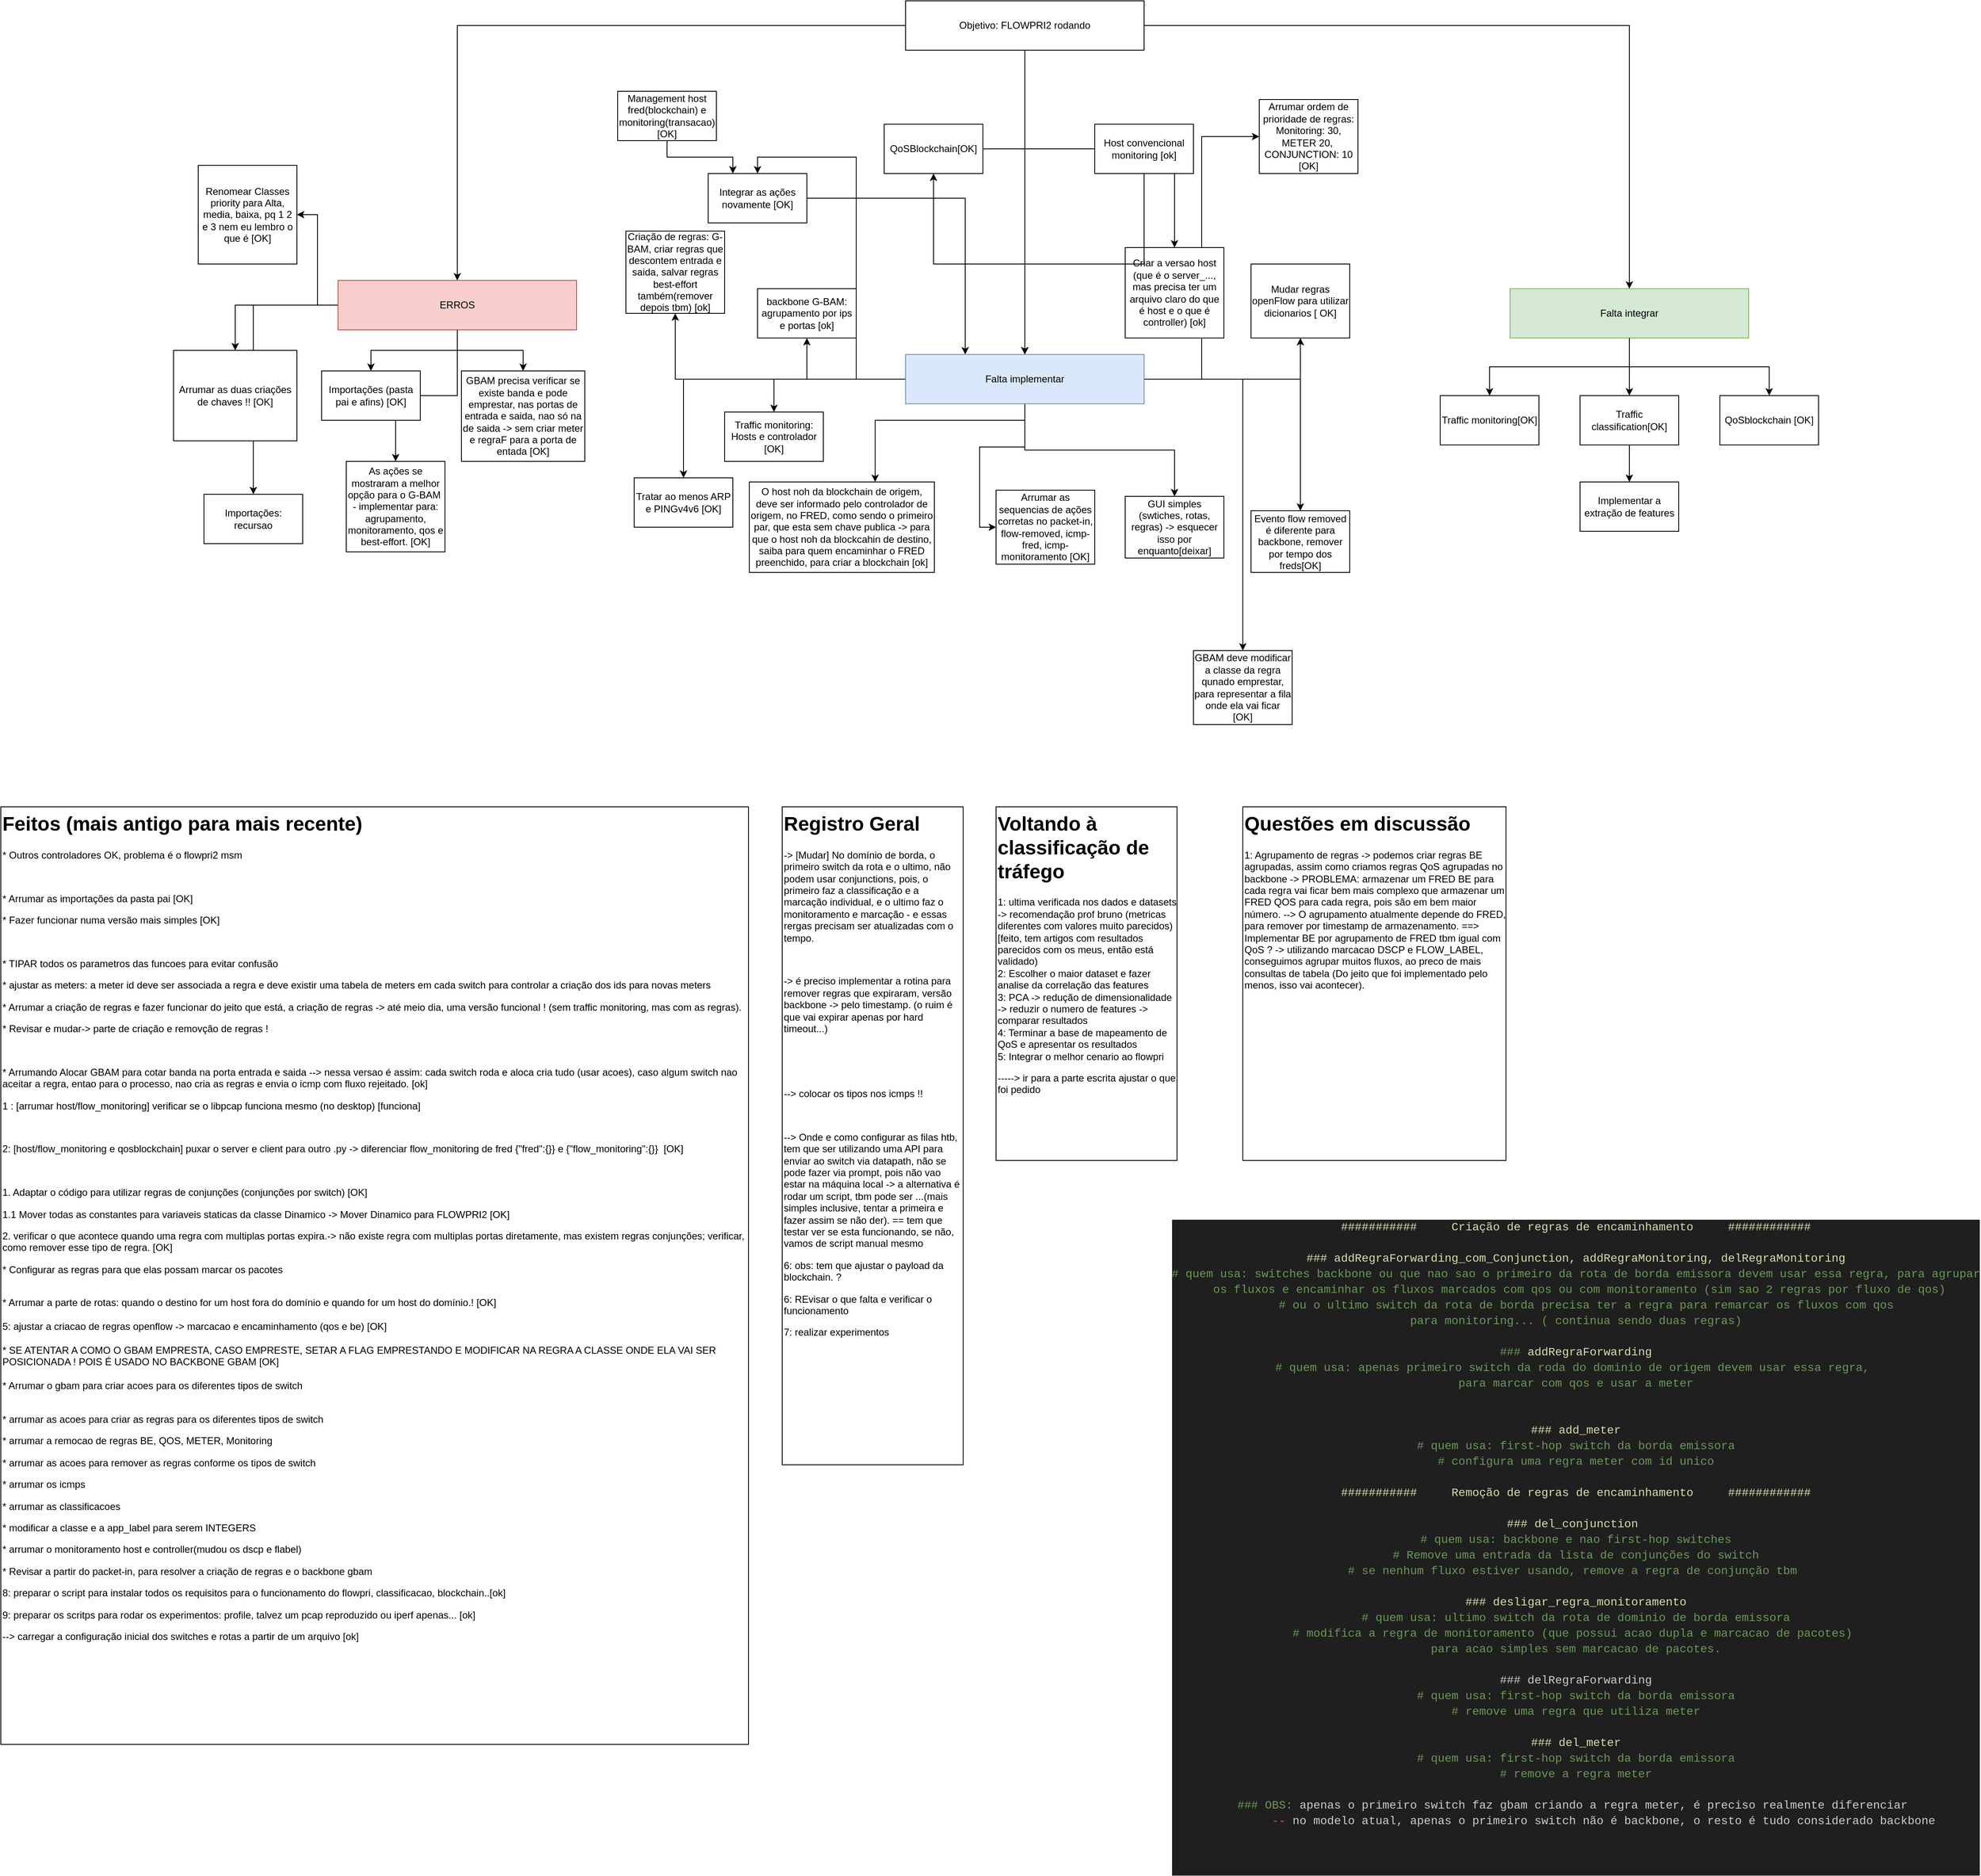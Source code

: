 <mxfile version="26.0.15" pages="10">
  <diagram name="Implementacao" id="WLsayhxia8f3Jut2XycA">
    <mxGraphModel dx="2058" dy="1863" grid="0" gridSize="10" guides="1" tooltips="1" connect="1" arrows="1" fold="1" page="1" pageScale="1" pageWidth="827" pageHeight="1169" math="0" shadow="0">
      <root>
        <mxCell id="0" />
        <mxCell id="1" parent="0" />
        <mxCell id="-aLrSAhBZ-N-OfGElPO0-18" style="edgeStyle=orthogonalEdgeStyle;rounded=0;orthogonalLoop=1;jettySize=auto;html=1;" parent="1" source="-aLrSAhBZ-N-OfGElPO0-1" target="-aLrSAhBZ-N-OfGElPO0-2" edge="1">
          <mxGeometry relative="1" as="geometry" />
        </mxCell>
        <mxCell id="-aLrSAhBZ-N-OfGElPO0-19" style="edgeStyle=orthogonalEdgeStyle;rounded=0;orthogonalLoop=1;jettySize=auto;html=1;" parent="1" source="-aLrSAhBZ-N-OfGElPO0-1" target="-aLrSAhBZ-N-OfGElPO0-5" edge="1">
          <mxGeometry relative="1" as="geometry" />
        </mxCell>
        <mxCell id="-aLrSAhBZ-N-OfGElPO0-20" style="edgeStyle=orthogonalEdgeStyle;rounded=0;orthogonalLoop=1;jettySize=auto;html=1;entryX=0.5;entryY=0;entryDx=0;entryDy=0;" parent="1" source="-aLrSAhBZ-N-OfGElPO0-1" target="-aLrSAhBZ-N-OfGElPO0-6" edge="1">
          <mxGeometry relative="1" as="geometry">
            <mxPoint x="640" y="170" as="targetPoint" />
          </mxGeometry>
        </mxCell>
        <mxCell id="-aLrSAhBZ-N-OfGElPO0-1" value="Objetivo: FLOWPRI2 rodando" style="rounded=0;whiteSpace=wrap;html=1;" parent="1" vertex="1">
          <mxGeometry x="440" y="-180" width="290" height="60" as="geometry" />
        </mxCell>
        <mxCell id="-aLrSAhBZ-N-OfGElPO0-4" style="edgeStyle=orthogonalEdgeStyle;rounded=0;orthogonalLoop=1;jettySize=auto;html=1;" parent="1" source="-aLrSAhBZ-N-OfGElPO0-2" target="-aLrSAhBZ-N-OfGElPO0-3" edge="1">
          <mxGeometry relative="1" as="geometry" />
        </mxCell>
        <mxCell id="e7JyS8U2MEhxafHwqLXR-2" style="edgeStyle=orthogonalEdgeStyle;rounded=0;orthogonalLoop=1;jettySize=auto;html=1;" parent="1" source="-aLrSAhBZ-N-OfGElPO0-2" target="e7JyS8U2MEhxafHwqLXR-1" edge="1">
          <mxGeometry relative="1" as="geometry" />
        </mxCell>
        <mxCell id="5wksBHdEA-TXuHTnagim-2" style="edgeStyle=orthogonalEdgeStyle;rounded=0;orthogonalLoop=1;jettySize=auto;html=1;" parent="1" source="-aLrSAhBZ-N-OfGElPO0-2" target="5wksBHdEA-TXuHTnagim-1" edge="1">
          <mxGeometry relative="1" as="geometry" />
        </mxCell>
        <mxCell id="5FmTdBkJ5_4LCafok2GZ-2" style="edgeStyle=orthogonalEdgeStyle;rounded=0;orthogonalLoop=1;jettySize=auto;html=1;entryX=0.5;entryY=0;entryDx=0;entryDy=0;" parent="1" source="-aLrSAhBZ-N-OfGElPO0-2" target="5FmTdBkJ5_4LCafok2GZ-1" edge="1">
          <mxGeometry relative="1" as="geometry" />
        </mxCell>
        <mxCell id="shP3xlCRC4CT-vgoB4CX-3" style="edgeStyle=orthogonalEdgeStyle;rounded=0;orthogonalLoop=1;jettySize=auto;html=1;entryX=1;entryY=0.5;entryDx=0;entryDy=0;" parent="1" source="-aLrSAhBZ-N-OfGElPO0-2" target="shP3xlCRC4CT-vgoB4CX-1" edge="1">
          <mxGeometry relative="1" as="geometry" />
        </mxCell>
        <mxCell id="-U75j5GuYdlErPNaZw3K-2" style="edgeStyle=orthogonalEdgeStyle;rounded=0;orthogonalLoop=1;jettySize=auto;html=1;" parent="1" source="-aLrSAhBZ-N-OfGElPO0-2" target="-U75j5GuYdlErPNaZw3K-1" edge="1">
          <mxGeometry relative="1" as="geometry" />
        </mxCell>
        <mxCell id="-aLrSAhBZ-N-OfGElPO0-2" value="ERROS" style="rounded=0;whiteSpace=wrap;html=1;fillColor=#f8cecc;strokeColor=#b85450;" parent="1" vertex="1">
          <mxGeometry x="-250" y="160" width="290" height="60" as="geometry" />
        </mxCell>
        <mxCell id="-aLrSAhBZ-N-OfGElPO0-3" value="Importações (pasta pai e afins) [OK]" style="rounded=0;whiteSpace=wrap;html=1;" parent="1" vertex="1">
          <mxGeometry x="-270" y="270" width="120" height="60" as="geometry" />
        </mxCell>
        <mxCell id="-aLrSAhBZ-N-OfGElPO0-15" style="edgeStyle=orthogonalEdgeStyle;rounded=0;orthogonalLoop=1;jettySize=auto;html=1;entryX=0.5;entryY=0;entryDx=0;entryDy=0;" parent="1" source="-aLrSAhBZ-N-OfGElPO0-5" target="-aLrSAhBZ-N-OfGElPO0-14" edge="1">
          <mxGeometry relative="1" as="geometry" />
        </mxCell>
        <mxCell id="-aLrSAhBZ-N-OfGElPO0-17" style="edgeStyle=orthogonalEdgeStyle;rounded=0;orthogonalLoop=1;jettySize=auto;html=1;" parent="1" source="-aLrSAhBZ-N-OfGElPO0-5" target="-aLrSAhBZ-N-OfGElPO0-16" edge="1">
          <mxGeometry relative="1" as="geometry" />
        </mxCell>
        <mxCell id="utfMI5SQkQcTHa897YUp-2" style="edgeStyle=orthogonalEdgeStyle;rounded=0;orthogonalLoop=1;jettySize=auto;html=1;" parent="1" source="-aLrSAhBZ-N-OfGElPO0-5" target="utfMI5SQkQcTHa897YUp-1" edge="1">
          <mxGeometry relative="1" as="geometry" />
        </mxCell>
        <mxCell id="VdtekRpqjFC6Wfjtw76O-2" style="edgeStyle=orthogonalEdgeStyle;rounded=0;orthogonalLoop=1;jettySize=auto;html=1;" parent="1" source="-aLrSAhBZ-N-OfGElPO0-5" target="VdtekRpqjFC6Wfjtw76O-1" edge="1">
          <mxGeometry relative="1" as="geometry" />
        </mxCell>
        <mxCell id="FhFb54NLBzNOBZW-PnSw-2" style="edgeStyle=orthogonalEdgeStyle;rounded=0;orthogonalLoop=1;jettySize=auto;html=1;" parent="1" source="-aLrSAhBZ-N-OfGElPO0-5" target="FhFb54NLBzNOBZW-PnSw-1" edge="1">
          <mxGeometry relative="1" as="geometry" />
        </mxCell>
        <mxCell id="qyrjWjYYuWChkDs8PrSO-2" style="edgeStyle=orthogonalEdgeStyle;rounded=0;orthogonalLoop=1;jettySize=auto;html=1;" parent="1" source="-aLrSAhBZ-N-OfGElPO0-5" target="qyrjWjYYuWChkDs8PrSO-1" edge="1">
          <mxGeometry relative="1" as="geometry" />
        </mxCell>
        <mxCell id="5FmTdBkJ5_4LCafok2GZ-4" style="edgeStyle=orthogonalEdgeStyle;rounded=0;orthogonalLoop=1;jettySize=auto;html=1;entryX=0.5;entryY=0;entryDx=0;entryDy=0;" parent="1" source="-aLrSAhBZ-N-OfGElPO0-5" target="5FmTdBkJ5_4LCafok2GZ-3" edge="1">
          <mxGeometry relative="1" as="geometry" />
        </mxCell>
        <mxCell id="2OSIMMtU8khbYuAdeEzb-4" style="edgeStyle=orthogonalEdgeStyle;rounded=0;orthogonalLoop=1;jettySize=auto;html=1;entryX=0;entryY=0.5;entryDx=0;entryDy=0;" parent="1" source="-aLrSAhBZ-N-OfGElPO0-5" target="2OSIMMtU8khbYuAdeEzb-1" edge="1">
          <mxGeometry relative="1" as="geometry" />
        </mxCell>
        <mxCell id="MYrXt6xUmm87GSyCe_8V-2" style="edgeStyle=orthogonalEdgeStyle;rounded=0;orthogonalLoop=1;jettySize=auto;html=1;" parent="1" source="-aLrSAhBZ-N-OfGElPO0-5" target="MYrXt6xUmm87GSyCe_8V-1" edge="1">
          <mxGeometry relative="1" as="geometry">
            <Array as="points">
              <mxPoint x="585" y="330" />
              <mxPoint x="403" y="330" />
            </Array>
          </mxGeometry>
        </mxCell>
        <mxCell id="c5_V7RpADRE6g5HpzqbL-3" style="edgeStyle=orthogonalEdgeStyle;rounded=0;orthogonalLoop=1;jettySize=auto;html=1;entryX=0.5;entryY=0;entryDx=0;entryDy=0;" parent="1" source="-aLrSAhBZ-N-OfGElPO0-5" target="c5_V7RpADRE6g5HpzqbL-2" edge="1">
          <mxGeometry relative="1" as="geometry" />
        </mxCell>
        <mxCell id="DS7rIpaRcRCpLhZqo8LS-2" style="edgeStyle=orthogonalEdgeStyle;rounded=0;orthogonalLoop=1;jettySize=auto;html=1;" parent="1" source="-aLrSAhBZ-N-OfGElPO0-5" target="DS7rIpaRcRCpLhZqo8LS-1" edge="1">
          <mxGeometry relative="1" as="geometry" />
        </mxCell>
        <mxCell id="yougv0zxvL3FbbiiuMdr-2" style="edgeStyle=orthogonalEdgeStyle;rounded=0;orthogonalLoop=1;jettySize=auto;html=1;entryX=0;entryY=0.5;entryDx=0;entryDy=0;" parent="1" source="-aLrSAhBZ-N-OfGElPO0-5" target="yougv0zxvL3FbbiiuMdr-1" edge="1">
          <mxGeometry relative="1" as="geometry" />
        </mxCell>
        <mxCell id="yougv0zxvL3FbbiiuMdr-4" style="edgeStyle=orthogonalEdgeStyle;rounded=0;orthogonalLoop=1;jettySize=auto;html=1;" parent="1" source="-aLrSAhBZ-N-OfGElPO0-5" target="yougv0zxvL3FbbiiuMdr-3" edge="1">
          <mxGeometry relative="1" as="geometry" />
        </mxCell>
        <mxCell id="-aLrSAhBZ-N-OfGElPO0-5" value="Falta implementar" style="rounded=0;whiteSpace=wrap;html=1;fillColor=#dae8fc;strokeColor=#6c8ebf;" parent="1" vertex="1">
          <mxGeometry x="440" y="250" width="290" height="60" as="geometry" />
        </mxCell>
        <mxCell id="-aLrSAhBZ-N-OfGElPO0-9" style="edgeStyle=orthogonalEdgeStyle;rounded=0;orthogonalLoop=1;jettySize=auto;html=1;" parent="1" source="-aLrSAhBZ-N-OfGElPO0-6" target="-aLrSAhBZ-N-OfGElPO0-8" edge="1">
          <mxGeometry relative="1" as="geometry" />
        </mxCell>
        <mxCell id="-aLrSAhBZ-N-OfGElPO0-13" style="edgeStyle=orthogonalEdgeStyle;rounded=0;orthogonalLoop=1;jettySize=auto;html=1;" parent="1" source="-aLrSAhBZ-N-OfGElPO0-6" target="-aLrSAhBZ-N-OfGElPO0-12" edge="1">
          <mxGeometry relative="1" as="geometry" />
        </mxCell>
        <mxCell id="-aLrSAhBZ-N-OfGElPO0-6" value="Falta integrar" style="rounded=0;whiteSpace=wrap;html=1;fillColor=#d5e8d4;strokeColor=#82b366;" parent="1" vertex="1">
          <mxGeometry x="1175" y="170" width="290" height="60" as="geometry" />
        </mxCell>
        <mxCell id="-aLrSAhBZ-N-OfGElPO0-8" value="QoSblockchain [OK]" style="rounded=0;whiteSpace=wrap;html=1;" parent="1" vertex="1">
          <mxGeometry x="1430" y="300" width="120" height="60" as="geometry" />
        </mxCell>
        <mxCell id="IjuffSL-7oCMiXIas7sZ-2" style="edgeStyle=orthogonalEdgeStyle;rounded=0;orthogonalLoop=1;jettySize=auto;html=1;" parent="1" source="-aLrSAhBZ-N-OfGElPO0-10" target="IjuffSL-7oCMiXIas7sZ-1" edge="1">
          <mxGeometry relative="1" as="geometry" />
        </mxCell>
        <mxCell id="-aLrSAhBZ-N-OfGElPO0-10" value="Traffic classification[OK]" style="rounded=0;whiteSpace=wrap;html=1;" parent="1" vertex="1">
          <mxGeometry x="1260" y="300" width="120" height="60" as="geometry" />
        </mxCell>
        <mxCell id="-aLrSAhBZ-N-OfGElPO0-11" style="edgeStyle=orthogonalEdgeStyle;rounded=0;orthogonalLoop=1;jettySize=auto;html=1;entryX=0.5;entryY=0;entryDx=0;entryDy=0;" parent="1" source="-aLrSAhBZ-N-OfGElPO0-6" target="-aLrSAhBZ-N-OfGElPO0-10" edge="1">
          <mxGeometry relative="1" as="geometry" />
        </mxCell>
        <mxCell id="-aLrSAhBZ-N-OfGElPO0-12" value="Traffic monitoring[OK]" style="rounded=0;whiteSpace=wrap;html=1;" parent="1" vertex="1">
          <mxGeometry x="1090" y="300" width="120" height="60" as="geometry" />
        </mxCell>
        <mxCell id="-aLrSAhBZ-N-OfGElPO0-14" value="Traffic monitoring: Hosts e controlador [OK]" style="rounded=0;whiteSpace=wrap;html=1;" parent="1" vertex="1">
          <mxGeometry x="220" y="320" width="120" height="60" as="geometry" />
        </mxCell>
        <mxCell id="-aLrSAhBZ-N-OfGElPO0-16" value="Criação de regras: G-BAM, criar regras que descontem entrada e saida, salvar regras best-effort também(remover depois tbm) [ok]" style="rounded=0;whiteSpace=wrap;html=1;" parent="1" vertex="1">
          <mxGeometry x="100" y="100" width="120" height="100" as="geometry" />
        </mxCell>
        <mxCell id="vzt0ovmq-fzEGRZ91NeD-2" value="&lt;h1 style=&quot;margin-top: 0px;&quot;&gt;Registro Geral&lt;/h1&gt;&lt;p&gt;-&amp;gt; [Mudar] No domínio de borda, o primeiro switch da rota e o ultimo, não podem usar conjunctions, pois, o primeiro faz a classificação e a marcação individual, e o ultimo faz o monitoramento e marcação - e essas rergas precisam ser atualizadas com o tempo.&lt;/p&gt;&lt;p&gt;&lt;br&gt;&lt;/p&gt;&lt;p&gt;-&amp;gt; é preciso implementar a rotina para remover regras que expiraram, versão backbone -&amp;gt; pelo timestamp. (o ruim é que vai expirar apenas por hard timeout...)&lt;/p&gt;&lt;p&gt;&lt;span style=&quot;background-color: transparent; color: light-dark(rgb(0, 0, 0), rgb(255, 255, 255));&quot;&gt;&lt;br&gt;&lt;/span&gt;&lt;/p&gt;&lt;p&gt;&lt;span style=&quot;background-color: transparent; color: light-dark(rgb(0, 0, 0), rgb(255, 255, 255));&quot;&gt;&lt;br&gt;&lt;/span&gt;&lt;/p&gt;&lt;p&gt;&lt;span style=&quot;background-color: transparent; color: light-dark(rgb(0, 0, 0), rgb(255, 255, 255));&quot;&gt;--&amp;gt; colocar os tipos nos icmps !!&lt;/span&gt;&lt;/p&gt;&lt;p&gt;&lt;span style=&quot;background-color: transparent; color: light-dark(rgb(0, 0, 0), rgb(255, 255, 255));&quot;&gt;&lt;br&gt;&lt;/span&gt;&lt;/p&gt;&lt;p&gt;&lt;span style=&quot;background-color: transparent; color: light-dark(rgb(0, 0, 0), rgb(255, 255, 255));&quot;&gt;--&amp;gt; Onde e como configurar as filas htb, tem que ser utilizando uma API para enviar ao switch via datapath, não se pode fazer via prompt, pois não vao estar na máquina local -&amp;gt; a alternativa é rodar um script, tbm pode ser ...(mais simples inclusive, tentar a primeira e fazer assim se não der). == tem que testar ver se esta funcionando, se não, vamos de script manual mesmo&lt;/span&gt;&lt;/p&gt;&lt;p&gt;&lt;span style=&quot;background-color: transparent; color: light-dark(rgb(0, 0, 0), rgb(255, 255, 255));&quot;&gt;6: obs: tem que ajustar o payload da blockchain. ?&lt;/span&gt;&lt;/p&gt;&lt;p&gt;6: REvisar o que falta e verificar o funcionamento&lt;/p&gt;&lt;p&gt;&lt;span style=&quot;background-color: transparent; color: light-dark(rgb(0, 0, 0), rgb(255, 255, 255));&quot;&gt;7: realizar experimentos&lt;/span&gt;&lt;/p&gt;" style="text;html=1;whiteSpace=wrap;overflow=hidden;rounded=0;strokeColor=default;" parent="1" vertex="1">
          <mxGeometry x="290" y="800" width="220" height="800" as="geometry" />
        </mxCell>
        <mxCell id="utfMI5SQkQcTHa897YUp-1" value="GUI simples (swtiches, rotas, regras) -&amp;gt; esquecer isso por enquanto[deixar]" style="rounded=0;whiteSpace=wrap;html=1;" parent="1" vertex="1">
          <mxGeometry x="707" y="422.5" width="120" height="75" as="geometry" />
        </mxCell>
        <mxCell id="VdtekRpqjFC6Wfjtw76O-1" value="backbone G-BAM: agrupamento por ips e portas [ok]" style="rounded=0;whiteSpace=wrap;html=1;" parent="1" vertex="1">
          <mxGeometry x="260" y="170" width="120" height="60" as="geometry" />
        </mxCell>
        <mxCell id="e7JyS8U2MEhxafHwqLXR-1" value="Arrumar as duas criações de chaves !! [OK]" style="rounded=0;whiteSpace=wrap;html=1;" parent="1" vertex="1">
          <mxGeometry x="-450" y="245" width="150" height="110" as="geometry" />
        </mxCell>
        <mxCell id="FhFb54NLBzNOBZW-PnSw-4" style="edgeStyle=orthogonalEdgeStyle;rounded=0;orthogonalLoop=1;jettySize=auto;html=1;" parent="1" source="FhFb54NLBzNOBZW-PnSw-1" target="FhFb54NLBzNOBZW-PnSw-3" edge="1">
          <mxGeometry relative="1" as="geometry" />
        </mxCell>
        <mxCell id="FhFb54NLBzNOBZW-PnSw-1" value="QoSBlockchain[OK]" style="rounded=0;whiteSpace=wrap;html=1;" parent="1" vertex="1">
          <mxGeometry x="414" y="-30" width="120" height="60" as="geometry" />
        </mxCell>
        <mxCell id="FhFb54NLBzNOBZW-PnSw-3" value="Criar a versao host (que é o server_..., mas precisa ter um arquivo claro do que é host e o que é controller) [ok]" style="rounded=0;whiteSpace=wrap;html=1;" parent="1" vertex="1">
          <mxGeometry x="707" y="120" width="120" height="110" as="geometry" />
        </mxCell>
        <mxCell id="qyrjWjYYuWChkDs8PrSO-1" value="Tratar ao menos ARP e PINGv4v6 [OK]" style="rounded=0;whiteSpace=wrap;html=1;" parent="1" vertex="1">
          <mxGeometry x="110" y="400" width="120" height="60" as="geometry" />
        </mxCell>
        <mxCell id="qyrjWjYYuWChkDs8PrSO-3" value="&lt;h1 style=&quot;margin-top: 0px;&quot;&gt;Feitos (mais antigo para mais recente)&lt;/h1&gt;&lt;p&gt;* Outros controladores OK, problema é o flowpri2 msm&lt;/p&gt;&lt;p&gt;&lt;br&gt;&lt;/p&gt;&lt;p&gt;* Arrumar as importações da pasta pai [OK]&lt;/p&gt;&lt;p&gt;* Fazer funcionar numa versão mais simples&amp;nbsp;&lt;span style=&quot;background-color: transparent; color: light-dark(rgb(0, 0, 0), rgb(255, 255, 255));&quot;&gt;[OK]&lt;/span&gt;&lt;/p&gt;&lt;p&gt;&lt;span style=&quot;background-color: transparent; color: light-dark(rgb(0, 0, 0), rgb(255, 255, 255));&quot;&gt;&lt;br&gt;&lt;/span&gt;&lt;/p&gt;&lt;p&gt;&lt;span style=&quot;background-color: transparent; color: light-dark(rgb(0, 0, 0), rgb(255, 255, 255));&quot;&gt;* TIPAR todos os parametros das funcoes para evitar confusão&lt;/span&gt;&lt;/p&gt;&lt;p&gt;&lt;span style=&quot;background-color: transparent; color: light-dark(rgb(0, 0, 0), rgb(255, 255, 255));&quot;&gt;* ajustar as meters: a meter id deve ser associada a regra e deve existir uma tabela de meters em cada switch para controlar a criação dos ids para novas meters&lt;/span&gt;&lt;br&gt;&lt;/p&gt;&lt;p&gt;&lt;span style=&quot;background-color: transparent; color: light-dark(rgb(0, 0, 0), rgb(255, 255, 255));&quot;&gt;* Arrumar a criação de regras e fazer funcionar do jeito que está, a criação de regras -&amp;gt; até meio dia, uma versão funcional ! (sem traffic monitoring, mas com as regras).&lt;/span&gt;&lt;br&gt;&lt;/p&gt;&lt;p&gt;&lt;span style=&quot;background-color: transparent; color: light-dark(rgb(0, 0, 0), rgb(255, 255, 255));&quot;&gt;* Revisar e mudar-&amp;gt; parte de criação e removção de regras !&amp;nbsp;&lt;/span&gt;&lt;/p&gt;&lt;p&gt;&lt;span style=&quot;background-color: transparent; color: light-dark(rgb(0, 0, 0), rgb(255, 255, 255));&quot;&gt;&lt;br&gt;&lt;/span&gt;&lt;/p&gt;&lt;p&gt;* Arrumando Alocar GBAM para cotar banda na porta entrada e saida --&amp;gt; nessa versao é assim: cada switch roda e aloca cria tudo (usar acoes), caso algum switch nao aceitar a regra, entao para o processo, nao cria as regras e envia o icmp com fluxo rejeitado. [ok]&lt;/p&gt;&lt;p&gt;1 : [arrumar host/flow_monitoring] verificar se o libpcap funciona mesmo (no desktop) [funciona]&lt;/p&gt;&lt;p&gt;&lt;br&gt;&lt;/p&gt;&lt;p&gt;2: [host/flow_monitoring e qosblockchain] puxar o server e client para outro .py -&amp;gt; diferenciar flow_monitoring de fred {&quot;fred&quot;:{}} e {&quot;flow_monitoring&quot;:{}}&amp;nbsp; [OK]&lt;/p&gt;&lt;p&gt;&lt;br&gt;&lt;/p&gt;&lt;p&gt;&lt;span style=&quot;background-color: transparent; color: light-dark(rgb(0, 0, 0), rgb(255, 255, 255));&quot;&gt;1. Adaptar o código para utilizar regras de conjunções (conjunções por switch) [OK]&lt;/span&gt;&lt;/p&gt;&lt;p&gt;&lt;span style=&quot;background-color: transparent; color: light-dark(rgb(0, 0, 0), rgb(255, 255, 255));&quot;&gt;1.1 Mover todas as constantes para variaveis staticas da classe Dinamico -&amp;gt; Mover Dinamico para FLOWPRI2 [OK]&lt;/span&gt;&lt;/p&gt;&lt;p&gt;&lt;span style=&quot;background-color: transparent; color: light-dark(rgb(0, 0, 0), rgb(255, 255, 255));&quot;&gt;2. verificar o que acontece quando uma regra com multiplas portas expira.-&amp;gt; não existe regra com multiplas portas diretamente, mas existem regras conjunções; verificar, como remover esse tipo de regra. [OK]&lt;/span&gt;&lt;/p&gt;&lt;p&gt;&lt;span style=&quot;background-color: transparent; color: light-dark(rgb(0, 0, 0), rgb(255, 255, 255));&quot;&gt;* Configurar as regras para que elas possam marcar os pacotes&lt;/span&gt;&lt;/p&gt;&lt;div&gt;&lt;span style=&quot;background-color: transparent; color: light-dark(rgb(0, 0, 0), rgb(255, 255, 255));&quot;&gt;&lt;br&gt;&lt;/span&gt;&lt;/div&gt;&lt;div&gt;* Arrumar a parte de rotas: quando o destino for um host fora do domínio e quando for um host do domínio.! [OK]&lt;span style=&quot;background-color: transparent; color: light-dark(rgb(0, 0, 0), rgb(255, 255, 255));&quot;&gt;&lt;/span&gt;&lt;/div&gt;&lt;div&gt;&lt;br&gt;&lt;/div&gt;&lt;div&gt;5: ajustar a criacao de regras openflow -&amp;gt; marcacao e encaminhamento (qos e be) [OK]&lt;/div&gt;&lt;div&gt;&lt;br&gt;&lt;/div&gt;&lt;div&gt;* SE ATENTAR A COMO O GBAM EMPRESTA, CASO EMPRESTE, SETAR A FLAG EMPRESTANDO E MODIFICAR NA REGRA A CLASSE ONDE ELA VAI SER POSICIONADA ! POIS É USADO NO BACKBONE GBAM [OK]&lt;/div&gt;&lt;div&gt;&lt;br&gt;&lt;/div&gt;&lt;div&gt;* Arrumar o gbam para criar acoes para os diferentes tipos de switch&lt;/div&gt;&lt;div&gt;&lt;br&gt;&lt;/div&gt;&lt;div&gt;&lt;p&gt;&lt;span style=&quot;background-color: transparent; color: light-dark(rgb(0, 0, 0), rgb(255, 255, 255));&quot;&gt;* arrumar as acoes para criar as regras para os diferentes tipos de switch&lt;/span&gt;&lt;/p&gt;&lt;p&gt;* arrumar a remocao de regras BE, QOS, METER, Monitoring&lt;/p&gt;&lt;p&gt;* arrumar as acoes para remover as regras conforme os tipos de switch&lt;/p&gt;&lt;p&gt;&lt;span style=&quot;background-color: transparent; color: light-dark(rgb(0, 0, 0), rgb(255, 255, 255));&quot;&gt;* arrumar os icmps&lt;/span&gt;&lt;/p&gt;&lt;p&gt;&lt;span style=&quot;background-color: transparent; color: light-dark(rgb(0, 0, 0), rgb(255, 255, 255));&quot;&gt;* arrumar as classificacoes&lt;/span&gt;&lt;/p&gt;&lt;p&gt;&lt;span style=&quot;background-color: transparent; color: light-dark(rgb(0, 0, 0), rgb(255, 255, 255));&quot;&gt;* modificar a classe e a app_label para serem INTEGERS&lt;/span&gt;&lt;/p&gt;&lt;p&gt;&lt;span style=&quot;background-color: transparent; color: light-dark(rgb(0, 0, 0), rgb(255, 255, 255));&quot;&gt;* arrumar o monitoramento host e controller(mudou os dscp e flabel)&lt;/span&gt;&lt;/p&gt;&lt;p&gt;* Revisar a partir do packet-in, para resolver a criação de regras e o backbone gbam&lt;/p&gt;&lt;p&gt;8: preparar o script para instalar todos os requisitos para o funcionamento do flowpri, classificacao, blockchain..[ok]&lt;/p&gt;&lt;p&gt;&lt;span style=&quot;background-color: transparent; color: light-dark(rgb(0, 0, 0), rgb(255, 255, 255));&quot;&gt;9: preparar os scritps para rodar os experimentos: profile, talvez um pcap reproduzido ou iperf apenas... [ok]&lt;/span&gt;&lt;/p&gt;&lt;p&gt;--&amp;gt; carregar a configuração inicial dos switches e rotas a partir de um arquivo [ok]&lt;span style=&quot;background-color: transparent; color: light-dark(rgb(0, 0, 0), rgb(255, 255, 255));&quot;&gt;&lt;/span&gt;&lt;/p&gt;&lt;/div&gt;" style="text;html=1;whiteSpace=wrap;overflow=hidden;rounded=0;strokeColor=default;" parent="1" vertex="1">
          <mxGeometry x="-660" y="800" width="909" height="1140" as="geometry" />
        </mxCell>
        <mxCell id="5wksBHdEA-TXuHTnagim-1" value="GBAM precisa verificar se existe banda e pode emprestar, nas portas de entrada e saida, nao só na de saida -&amp;gt; sem criar meter e regraF para a porta de entada [OK]" style="rounded=0;whiteSpace=wrap;html=1;" parent="1" vertex="1">
          <mxGeometry x="-100" y="270" width="150" height="110" as="geometry" />
        </mxCell>
        <mxCell id="5FmTdBkJ5_4LCafok2GZ-1" value="As ações se mostraram a melhor opção para o G-BAM&amp;nbsp; - implementar para: agrupamento, monitoramento, qos e best-effort. [OK]" style="rounded=0;whiteSpace=wrap;html=1;" parent="1" vertex="1">
          <mxGeometry x="-240" y="380" width="120" height="110" as="geometry" />
        </mxCell>
        <mxCell id="shP3xlCRC4CT-vgoB4CX-1" value="Renomear Classes priority para Alta, media, baixa, pq 1 2 e 3 nem eu lembro o que é [OK]" style="rounded=0;whiteSpace=wrap;html=1;" parent="1" vertex="1">
          <mxGeometry x="-420" y="20" width="120" height="120" as="geometry" />
        </mxCell>
        <mxCell id="4nvoqh9xZ92Woub4XAjJ-1" value="&lt;h1 style=&quot;margin-top: 0px;&quot;&gt;Voltando à classificação de tráfego&lt;/h1&gt;&lt;div&gt;1: ultima verificada nos dados e datasets -&amp;gt; recomendação prof bruno (metricas diferentes com valores muito parecidos)[feito, tem artigos com resultados parecidos com os meus, então está validado)&lt;/div&gt;&lt;div&gt;2: Escolher o maior dataset e fazer analise da correlação das features&lt;/div&gt;&lt;div&gt;3: PCA -&amp;gt; redução de dimensionalidade -&amp;gt;&amp;nbsp;&lt;span style=&quot;background-color: transparent; color: light-dark(rgb(0, 0, 0), rgb(255, 255, 255));&quot;&gt;reduzir o numero de features -&amp;gt; comparar resultados&lt;/span&gt;&lt;/div&gt;&lt;div&gt;&lt;span style=&quot;background-color: transparent; color: light-dark(rgb(0, 0, 0), rgb(255, 255, 255));&quot;&gt;4: Terminar a base de mapeamento de QoS e apresentar os resultados&lt;/span&gt;&lt;/div&gt;&lt;div&gt;&lt;span style=&quot;background-color: transparent; color: light-dark(rgb(0, 0, 0), rgb(255, 255, 255));&quot;&gt;5: Integrar o melhor cenario ao flowpri&lt;/span&gt;&lt;/div&gt;&lt;p&gt;-----&amp;gt; ir para a parte escrita ajustar o que foi pedido&lt;/p&gt;" style="text;html=1;whiteSpace=wrap;overflow=hidden;rounded=0;strokeColor=default;" parent="1" vertex="1">
          <mxGeometry x="550" y="800" width="220" height="430" as="geometry" />
        </mxCell>
        <mxCell id="2OSIMMtU8khbYuAdeEzb-1" value="Arrumar as sequencias de ações corretas no packet-in, flow-removed, icmp-fred, icmp-monitoramento [OK]" style="rounded=0;whiteSpace=wrap;html=1;" parent="1" vertex="1">
          <mxGeometry x="550" y="415" width="120" height="90" as="geometry" />
        </mxCell>
        <mxCell id="MYrXt6xUmm87GSyCe_8V-1" value="O host noh da blockchain de origem, deve ser informado pelo controlador de origem, no FRED, como sendo o primeiro par, que esta sem chave publica -&amp;gt; para que o host noh da blockcahin de destino, saiba para quem encaminhar o FRED preenchido, para criar a blockchain [ok]" style="rounded=0;whiteSpace=wrap;html=1;" parent="1" vertex="1">
          <mxGeometry x="250" y="405" width="225" height="110" as="geometry" />
        </mxCell>
        <mxCell id="9lIUxT6uJN9yt7C3OYEU-2" style="edgeStyle=orthogonalEdgeStyle;rounded=0;orthogonalLoop=1;jettySize=auto;html=1;" parent="1" source="9lIUxT6uJN9yt7C3OYEU-1" target="-aLrSAhBZ-N-OfGElPO0-5" edge="1">
          <mxGeometry relative="1" as="geometry" />
        </mxCell>
        <mxCell id="9lIUxT6uJN9yt7C3OYEU-1" value="Host convencional monitoring [ok]" style="rounded=0;whiteSpace=wrap;html=1;" parent="1" vertex="1">
          <mxGeometry x="670" y="-30" width="120" height="60" as="geometry" />
        </mxCell>
        <mxCell id="9lIUxT6uJN9yt7C3OYEU-3" value="Management host fred(blockchain) e monitoring(transacao)[OK]" style="rounded=0;whiteSpace=wrap;html=1;" parent="1" vertex="1">
          <mxGeometry x="90" y="-70" width="120" height="60" as="geometry" />
        </mxCell>
        <mxCell id="9lIUxT6uJN9yt7C3OYEU-4" style="edgeStyle=orthogonalEdgeStyle;rounded=0;orthogonalLoop=1;jettySize=auto;html=1;entryX=0.25;entryY=0;entryDx=0;entryDy=0;" parent="1" source="5FmTdBkJ5_4LCafok2GZ-3" target="-aLrSAhBZ-N-OfGElPO0-5" edge="1">
          <mxGeometry relative="1" as="geometry">
            <mxPoint x="470" y="250" as="targetPoint" />
          </mxGeometry>
        </mxCell>
        <mxCell id="c5_V7RpADRE6g5HpzqbL-1" value="" style="edgeStyle=orthogonalEdgeStyle;rounded=0;orthogonalLoop=1;jettySize=auto;html=1;entryX=0.25;entryY=0;entryDx=0;entryDy=0;" parent="1" source="9lIUxT6uJN9yt7C3OYEU-3" target="5FmTdBkJ5_4LCafok2GZ-3" edge="1">
          <mxGeometry relative="1" as="geometry">
            <mxPoint x="513" y="250" as="targetPoint" />
            <mxPoint x="250" y="140" as="sourcePoint" />
          </mxGeometry>
        </mxCell>
        <mxCell id="5FmTdBkJ5_4LCafok2GZ-3" value="Integrar as ações novamente [OK]" style="rounded=0;whiteSpace=wrap;html=1;" parent="1" vertex="1">
          <mxGeometry x="200" y="30" width="120" height="60" as="geometry" />
        </mxCell>
        <mxCell id="c5_V7RpADRE6g5HpzqbL-2" value="Evento flow removed é diferente para backbone, remover por tempo dos freds[OK]" style="rounded=0;whiteSpace=wrap;html=1;" parent="1" vertex="1">
          <mxGeometry x="860" y="440" width="120" height="75" as="geometry" />
        </mxCell>
        <mxCell id="JcWOuOSxpqwyGr28JaXR-3" value="&lt;h1 style=&quot;margin-top: 0px;&quot;&gt;Questões em discussão&lt;/h1&gt;&lt;div&gt;1: Agrupamento de regras -&amp;gt; podemos criar regras BE agrupadas, assim como criamos regras QoS agrupadas no backbone -&amp;gt; PROBLEMA: armazenar um FRED BE para cada regra vai ficar bem mais complexo que armazenar um FRED QOS para cada regra, pois são em bem maior número. --&amp;gt; O agrupamento atualmente depende do FRED, para remover por timestamp de armazenamento. ==&amp;gt; Implementar BE por agrupamento de FRED tbm igual com QoS ? -&amp;gt; utilizando marcacao DSCP e FLOW_LABEL, conseguimos agrupar muitos fluxos, ao preco de mais consultas de tabela (Do jeito que foi implementado pelo menos, isso vai acontecer).&lt;/div&gt;" style="text;html=1;whiteSpace=wrap;overflow=hidden;rounded=0;strokeColor=default;" parent="1" vertex="1">
          <mxGeometry x="850" y="800" width="320" height="430" as="geometry" />
        </mxCell>
        <mxCell id="DS7rIpaRcRCpLhZqo8LS-1" value="Mudar regras openFlow para utilizar dicionarios [ OK]" style="rounded=0;whiteSpace=wrap;html=1;" parent="1" vertex="1">
          <mxGeometry x="860" y="140" width="120" height="90" as="geometry" />
        </mxCell>
        <mxCell id="yougv0zxvL3FbbiiuMdr-1" value="Arrumar ordem de prioridade de regras: Monitoring: 30,&lt;div&gt;METER 20,&amp;nbsp;&lt;/div&gt;&lt;div&gt;CONJUNCTION: 10 [OK]&lt;/div&gt;" style="rounded=0;whiteSpace=wrap;html=1;" parent="1" vertex="1">
          <mxGeometry x="870" y="-60" width="120" height="90" as="geometry" />
        </mxCell>
        <mxCell id="yougv0zxvL3FbbiiuMdr-3" value="GBAM deve modificar a classe da regra qunado emprestar, para representar a fila onde ela vai ficar [OK]" style="rounded=0;whiteSpace=wrap;html=1;" parent="1" vertex="1">
          <mxGeometry x="790" y="610" width="120" height="90" as="geometry" />
        </mxCell>
        <mxCell id="yougv0zxvL3FbbiiuMdr-5" value="&lt;div style=&quot;background-color: rgb(31, 31, 31); font-family: Consolas, &amp;quot;Courier New&amp;quot;, monospace; font-size: 14px; line-height: 19px; white-space: pre; color: rgb(204, 204, 204);&quot;&gt;&lt;div style=&quot;color: rgb(204, 204, 204);&quot;&gt;&lt;div style=&quot;line-height: 19px;&quot;&gt;&lt;span style=&quot;color: #dcdcaa;&quot;&gt;###########&lt;span style=&quot;white-space: pre;&quot;&gt;&#x9;&lt;/span&gt;Criação de regras de encaminhamento&lt;span style=&quot;white-space: pre;&quot;&gt;&#x9;&lt;/span&gt;############&lt;/span&gt;&lt;/div&gt;&lt;div style=&quot;line-height: 19px;&quot;&gt;&lt;span style=&quot;color: #dcdcaa;&quot;&gt;&lt;br&gt;&lt;/span&gt;&lt;/div&gt;&lt;div style=&quot;line-height: 19px;&quot;&gt;&lt;span style=&quot;color: #dcdcaa;&quot;&gt;### addRegraForwarding_com_Conjunction, &lt;/span&gt;&lt;span style=&quot;color: rgb(220, 220, 170);&quot;&gt;addRegraMonitoring, delRegraMonitoring&lt;/span&gt;&lt;/div&gt;&lt;/div&gt;&lt;div style=&quot;color: rgb(204, 204, 204);&quot;&gt;&lt;span style=&quot;color: #6a9955;&quot;&gt;# quem usa: switches backbone ou que nao sao o primeiro da rota de borda emissora devem usar essa regra, para agrupar&lt;/span&gt;&lt;/div&gt;&lt;div style=&quot;color: rgb(204, 204, 204);&quot;&gt;&lt;span style=&quot;color: #6a9955;&quot;&gt; os fluxos e encaminhar os fluxos marcados com qos ou com monitoramento (sim sao 2 regras por fluxo de qos)&lt;/span&gt;&lt;/div&gt;&lt;div style=&quot;color: rgb(204, 204, 204);&quot;&gt;&amp;nbsp; &amp;nbsp; &lt;span style=&quot;color: #6a9955;&quot;&gt;# ou o ultimo switch da rota de borda precisa ter a regra para remarcar os fluxos com qos &lt;/span&gt;&lt;/div&gt;&lt;div style=&quot;color: rgb(204, 204, 204);&quot;&gt;&lt;span style=&quot;color: #6a9955;&quot;&gt;para monitoring... ( continua sendo duas regras)&lt;/span&gt;&lt;/div&gt;&lt;div style=&quot;color: rgb(204, 204, 204);&quot;&gt;&lt;span style=&quot;color: #6a9955;&quot;&gt;&lt;br&gt;&lt;/span&gt;&lt;/div&gt;&lt;div style=&quot;color: rgb(204, 204, 204);&quot;&gt;&lt;span style=&quot;color: #6a9955;&quot;&gt;### &lt;/span&gt;&lt;span style=&quot;color: rgb(220, 220, 170);&quot;&gt;addRegraForwarding&lt;/span&gt;&lt;/div&gt;&lt;div style=&quot;color: rgb(204, 204, 204);&quot;&gt;&lt;div style=&quot;line-height: 19px;&quot;&gt;&lt;span style=&quot;color: #6a9955;&quot;&gt;# quem usa: apenas primeiro switch da roda do dominio de origem devem usar essa regra, &lt;/span&gt;&lt;/div&gt;&lt;div style=&quot;line-height: 19px;&quot;&gt;&lt;span style=&quot;color: #6a9955;&quot;&gt;para marcar com qos e usar a meter&lt;/span&gt;&lt;/div&gt;&lt;/div&gt;&lt;div style=&quot;color: rgb(204, 204, 204); line-height: 19px;&quot;&gt;&lt;span style=&quot;color: #6a9955;&quot;&gt;&lt;br&gt;&lt;/span&gt;&lt;/div&gt;&lt;div style=&quot;color: rgb(204, 204, 204); line-height: 19px;&quot;&gt;&lt;span style=&quot;color: #6a9955;&quot;&gt;&lt;br&gt;&lt;/span&gt;&lt;/div&gt;&lt;div style=&quot;color: rgb(204, 204, 204); line-height: 19px;&quot;&gt;&lt;span style=&quot;color: #6a9955;&quot;&gt;&lt;span style=&quot;color: rgb(106, 153, 85);&quot;&gt;&lt;span style=&quot;color: rgb(220, 220, 170);&quot;&gt;### &lt;/span&gt;&lt;/span&gt;&lt;span style=&quot;color: rgb(220, 220, 170);&quot;&gt;add_meter&lt;/span&gt;&lt;/span&gt;&lt;/div&gt;&lt;div style=&quot;color: rgb(204, 204, 204); line-height: 19px;&quot;&gt;&lt;span style=&quot;color: #6a9955;&quot;&gt;&lt;span style=&quot;color: rgb(220, 220, 170);&quot;&gt;&lt;div style=&quot;color: rgb(204, 204, 204); line-height: 19px;&quot;&gt;&lt;span style=&quot;color: rgb(106, 153, 85);&quot;&gt;&lt;span style=&quot;color: rgb(220, 220, 170);&quot;&gt;&lt;span style=&quot;color: rgb(106, 153, 85);&quot;&gt;# quem usa: first-hop switch da borda emissora&lt;/span&gt;&lt;/span&gt;&lt;/span&gt;&lt;/div&gt;&lt;div style=&quot;color: rgb(0, 0, 0); line-height: 19px;&quot;&gt;&lt;font color=&quot;#6a9955&quot;&gt;# configura uma regra meter com id unico&lt;/font&gt;&lt;/div&gt;&lt;/span&gt;&lt;/span&gt;&lt;/div&gt;&lt;div style=&quot;color: rgb(204, 204, 204); line-height: 19px;&quot;&gt;&lt;span style=&quot;color: #6a9955;&quot;&gt;&lt;span style=&quot;color: rgb(220, 220, 170);&quot;&gt;&lt;br&gt;&lt;/span&gt;&lt;/span&gt;&lt;/div&gt;&lt;div style=&quot;color: rgb(204, 204, 204); line-height: 19px;&quot;&gt;&lt;span style=&quot;color: #6a9955;&quot;&gt;&lt;span style=&quot;color: rgb(220, 220, 170);&quot;&gt;###########&lt;/span&gt;&lt;span style=&quot;color: rgb(220, 220, 170);&quot;&gt;&#x9;&lt;/span&gt;&lt;span style=&quot;color: rgb(220, 220, 170);&quot;&gt;Remoção de regras de encaminhamento&lt;/span&gt;&lt;span style=&quot;color: rgb(220, 220, 170);&quot;&gt;&#x9;&lt;/span&gt;&lt;span style=&quot;color: rgb(220, 220, 170);&quot;&gt;############&lt;/span&gt;&lt;/span&gt;&lt;/div&gt;&lt;div style=&quot;color: rgb(204, 204, 204); line-height: 19px;&quot;&gt;&lt;span style=&quot;color: #6a9955;&quot;&gt;&lt;span style=&quot;color: rgb(220, 220, 170);&quot;&gt;&lt;br&gt;&lt;/span&gt;&lt;/span&gt;&lt;/div&gt;&lt;div style=&quot;color: rgb(204, 204, 204); line-height: 19px;&quot;&gt;&lt;span style=&quot;color: #6a9955;&quot;&gt;&lt;span style=&quot;color: rgb(220, 220, 170);&quot;&gt;### &lt;/span&gt;&lt;/span&gt;&lt;span style=&quot;color: rgb(220, 220, 170);&quot;&gt;del_conjunction &lt;/span&gt;&lt;/div&gt;&lt;div style=&quot;color: rgb(204, 204, 204); line-height: 19px;&quot;&gt;&lt;span style=&quot;color: rgb(220, 220, 170);&quot;&gt;&lt;span style=&quot;color: rgb(106, 153, 85);&quot;&gt;# quem usa: backbone e nao first-hop switches&lt;/span&gt;&lt;/span&gt;&lt;/div&gt;&lt;div style=&quot;color: rgb(204, 204, 204); line-height: 19px;&quot;&gt;&lt;span style=&quot;color: rgb(220, 220, 170);&quot;&gt;&lt;span style=&quot;color: rgb(106, 153, 85);&quot;&gt;# Remove uma entrada da lista de conjunções do switch&lt;/span&gt;&lt;/span&gt;&lt;/div&gt;&lt;div style=&quot;color: rgb(204, 204, 204); line-height: 19px;&quot;&gt;&lt;span style=&quot;color: rgb(220, 220, 170);&quot;&gt;&lt;span style=&quot;color: rgb(106, 153, 85);&quot;&gt;# se nenhum fluxo estiver usando, remove a regra de conjunção tbm &lt;/span&gt;&lt;/span&gt;&lt;/div&gt;&lt;div style=&quot;color: rgb(204, 204, 204); line-height: 19px;&quot;&gt;&lt;span style=&quot;color: rgb(220, 220, 170);&quot;&gt;&lt;span style=&quot;color: rgb(106, 153, 85);&quot;&gt;&lt;br&gt;&lt;/span&gt;&lt;/span&gt;&lt;/div&gt;&lt;div style=&quot;color: rgb(204, 204, 204); line-height: 19px;&quot;&gt;&lt;span style=&quot;color: rgb(220, 220, 170);&quot;&gt;### desligar_regra_monitoramento&lt;/span&gt;&lt;/div&gt;&lt;div style=&quot;color: rgb(204, 204, 204); line-height: 19px;&quot;&gt;&lt;span style=&quot;color: rgb(220, 220, 170);&quot;&gt;&lt;span style=&quot;color: rgb(106, 153, 85);&quot;&gt;# quem usa: ultimo switch da rota de dominio de borda emissora&lt;/span&gt;&lt;/span&gt;&lt;/div&gt;&lt;div style=&quot;color: rgb(204, 204, 204); line-height: 19px;&quot;&gt;&lt;span style=&quot;color: rgb(220, 220, 170);&quot;&gt;&lt;span style=&quot;color: rgb(106, 153, 85);&quot;&gt;# modifica a regra de monitoramento (que possui acao dupla e marcacao de pacotes) &lt;/span&gt;&lt;/span&gt;&lt;/div&gt;&lt;div style=&quot;color: rgb(204, 204, 204); line-height: 19px;&quot;&gt;&lt;span style=&quot;color: rgb(220, 220, 170);&quot;&gt;&lt;span style=&quot;color: rgb(106, 153, 85);&quot;&gt;para acao simples sem marcacao de pacotes.&lt;/span&gt;&lt;/span&gt;&lt;/div&gt;&lt;div style=&quot;color: rgb(204, 204, 204); line-height: 19px;&quot;&gt;&lt;span style=&quot;color: rgb(220, 220, 170);&quot;&gt;&lt;span style=&quot;color: rgb(106, 153, 85);&quot;&gt;&lt;br&gt;&lt;/span&gt;&lt;/span&gt;&lt;/div&gt;&lt;div style=&quot;color: rgb(204, 204, 204); line-height: 19px;&quot;&gt;### delRegraForwarding&lt;/div&gt;&lt;div style=&quot;color: rgb(204, 204, 204); line-height: 19px;&quot;&gt;&lt;span style=&quot;color: rgb(106, 153, 85);&quot;&gt;# quem usa: first-hop switch da borda emissora&lt;/span&gt;&lt;/div&gt;&lt;div style=&quot;color: rgb(204, 204, 204); line-height: 19px;&quot;&gt;&lt;span style=&quot;color: rgb(106, 153, 85);&quot;&gt;# remove uma regra que utiliza meter&lt;/span&gt;&lt;/div&gt;&lt;div style=&quot;color: rgb(204, 204, 204); line-height: 19px;&quot;&gt;&lt;span style=&quot;color: rgb(106, 153, 85);&quot;&gt;&lt;br&gt;&lt;/span&gt;&lt;/div&gt;&lt;div style=&quot;color: rgb(204, 204, 204); line-height: 19px;&quot;&gt;&lt;span style=&quot;color: rgb(106, 153, 85);&quot;&gt;&lt;span style=&quot;color: rgb(106, 153, 85);&quot;&gt;&lt;span style=&quot;color: rgb(220, 220, 170);&quot;&gt;### &lt;/span&gt;&lt;/span&gt;&lt;span style=&quot;color: rgb(220, 220, 170);&quot;&gt;del_meter&lt;/span&gt;&lt;/span&gt;&lt;/div&gt;&lt;div style=&quot;color: rgb(204, 204, 204); line-height: 19px;&quot;&gt;&lt;span style=&quot;color: rgb(106, 153, 85);&quot;&gt;&lt;span style=&quot;color: rgb(220, 220, 170);&quot;&gt;&lt;span style=&quot;color: rgb(106, 153, 85);&quot;&gt;# quem usa: first-hop switch da borda emissora&lt;/span&gt;&lt;/span&gt;&lt;/span&gt;&lt;/div&gt;&lt;div style=&quot;line-height: 19px;&quot;&gt;&lt;font color=&quot;#6a9955&quot;&gt;# remove a regra meter&lt;/font&gt;&lt;/div&gt;&lt;div style=&quot;color: rgb(204, 204, 204); line-height: 19px;&quot;&gt;&lt;span style=&quot;color: rgb(106, 153, 85);&quot;&gt;&lt;span style=&quot;color: rgb(220, 220, 170);&quot;&gt;&lt;br&gt;&lt;/span&gt;&lt;/span&gt;&lt;/div&gt;&lt;div style=&quot;color: rgb(204, 204, 204); line-height: 19px;&quot;&gt;&lt;span style=&quot;color: rgb(106, 153, 85);&quot;&gt;### OBS: &lt;/span&gt;apenas o primeiro switch faz gbam criando a regra meter, é preciso realmente diferenciar &lt;/div&gt;&lt;div style=&quot;line-height: 19px;&quot;&gt;&lt;div&gt;&amp;nbsp; &amp;nbsp; &amp;nbsp; &amp;nbsp; &lt;span style=&quot;color: #f44747;&quot;&gt;--&lt;/span&gt; no modelo atual, apenas o primeiro switch não é backbone, o resto é tudo considerado backbone&lt;/div&gt;&lt;br&gt;&lt;/div&gt;&lt;div style=&quot;color: rgb(204, 204, 204); line-height: 19px;&quot;&gt;&lt;span style=&quot;color: rgb(106, 153, 85);&quot;&gt;&lt;br&gt;&lt;/span&gt;&lt;/div&gt;&lt;div style=&quot;color: rgb(204, 204, 204); line-height: 19px;&quot;&gt;&lt;span style=&quot;color: rgb(106, 153, 85);&quot;&gt;&lt;br&gt;&lt;/span&gt;&lt;/div&gt;&lt;/div&gt;" style="rounded=0;whiteSpace=wrap;html=1;" parent="1" vertex="1">
          <mxGeometry x="810" y="1320" width="890" height="760" as="geometry" />
        </mxCell>
        <mxCell id="-U75j5GuYdlErPNaZw3K-1" value="Importações: recursao" style="rounded=0;whiteSpace=wrap;html=1;" parent="1" vertex="1">
          <mxGeometry x="-413" y="420" width="120" height="60" as="geometry" />
        </mxCell>
        <mxCell id="IjuffSL-7oCMiXIas7sZ-1" value="Implementar a extração de features" style="rounded=0;whiteSpace=wrap;html=1;" parent="1" vertex="1">
          <mxGeometry x="1260" y="405" width="120" height="60" as="geometry" />
        </mxCell>
      </root>
    </mxGraphModel>
  </diagram>
  <diagram id="yCrAVNZ3YxgUfBvcgkGx" name="Experimentos">
    <mxGraphModel dx="3088" dy="2007" grid="0" gridSize="10" guides="1" tooltips="1" connect="1" arrows="1" fold="1" page="1" pageScale="1" pageWidth="827" pageHeight="1169" math="0" shadow="0">
      <root>
        <mxCell id="0" />
        <mxCell id="1" parent="0" />
        <mxCell id="X6Bg2-2nluPvubeWIL9a-15" style="edgeStyle=orthogonalEdgeStyle;rounded=0;orthogonalLoop=1;jettySize=auto;html=1;fontSize=16;" parent="1" source="PQvJjznsTiufLVNCUXzs-1" target="qdVeWzSB0PeJH4UUnBaE-6" edge="1">
          <mxGeometry relative="1" as="geometry" />
        </mxCell>
        <mxCell id="X6Bg2-2nluPvubeWIL9a-16" style="edgeStyle=orthogonalEdgeStyle;rounded=0;orthogonalLoop=1;jettySize=auto;html=1;entryX=0.5;entryY=0;entryDx=0;entryDy=0;fontSize=16;" parent="1" source="PQvJjznsTiufLVNCUXzs-1" target="qdVeWzSB0PeJH4UUnBaE-1" edge="1">
          <mxGeometry relative="1" as="geometry" />
        </mxCell>
        <mxCell id="X6Bg2-2nluPvubeWIL9a-17" style="edgeStyle=orthogonalEdgeStyle;rounded=0;orthogonalLoop=1;jettySize=auto;html=1;entryX=0.5;entryY=0;entryDx=0;entryDy=0;fontSize=16;" parent="1" source="PQvJjznsTiufLVNCUXzs-1" target="qdVeWzSB0PeJH4UUnBaE-2" edge="1">
          <mxGeometry relative="1" as="geometry" />
        </mxCell>
        <mxCell id="X6Bg2-2nluPvubeWIL9a-18" style="edgeStyle=orthogonalEdgeStyle;rounded=0;orthogonalLoop=1;jettySize=auto;html=1;entryX=0.5;entryY=0;entryDx=0;entryDy=0;fontSize=16;" parent="1" source="PQvJjznsTiufLVNCUXzs-1" target="qdVeWzSB0PeJH4UUnBaE-3" edge="1">
          <mxGeometry relative="1" as="geometry" />
        </mxCell>
        <mxCell id="X6Bg2-2nluPvubeWIL9a-19" style="edgeStyle=orthogonalEdgeStyle;rounded=0;orthogonalLoop=1;jettySize=auto;html=1;entryX=0.5;entryY=0;entryDx=0;entryDy=0;fontSize=16;" parent="1" source="PQvJjznsTiufLVNCUXzs-1" target="qdVeWzSB0PeJH4UUnBaE-4" edge="1">
          <mxGeometry relative="1" as="geometry" />
        </mxCell>
        <mxCell id="X6Bg2-2nluPvubeWIL9a-20" style="edgeStyle=orthogonalEdgeStyle;rounded=0;orthogonalLoop=1;jettySize=auto;html=1;entryX=0.5;entryY=0;entryDx=0;entryDy=0;fontSize=16;" parent="1" source="PQvJjznsTiufLVNCUXzs-1" target="qdVeWzSB0PeJH4UUnBaE-5" edge="1">
          <mxGeometry relative="1" as="geometry" />
        </mxCell>
        <mxCell id="PQvJjznsTiufLVNCUXzs-1" value="Overhead" style="rounded=0;whiteSpace=wrap;html=1;fillColor=#d5e8d4;strokeColor=#82b366;fontSize=16;" parent="1" vertex="1">
          <mxGeometry x="300" y="120" width="120" height="60" as="geometry" />
        </mxCell>
        <mxCell id="qdVeWzSB0PeJH4UUnBaE-1" value="Tempo envio pacote por Encaminhamento Best-effort" style="rounded=0;whiteSpace=wrap;html=1;fontSize=16;" parent="1" vertex="1">
          <mxGeometry x="70" y="250" width="120" height="60" as="geometry" />
        </mxCell>
        <mxCell id="qdVeWzSB0PeJH4UUnBaE-2" value="Tempo envio pacote por quando o fluxo é identificado como qos" style="rounded=0;whiteSpace=wrap;html=1;fontSize=16;" parent="1" vertex="1">
          <mxGeometry x="220" y="250" width="120" height="60" as="geometry" />
        </mxCell>
        <mxCell id="qdVeWzSB0PeJH4UUnBaE-3" value="Tempo entre o envio de um pacote e o setup da qosblockchain" style="rounded=0;whiteSpace=wrap;html=1;fontSize=16;" parent="1" vertex="1">
          <mxGeometry x="370" y="250" width="120" height="60" as="geometry" />
        </mxCell>
        <mxCell id="qdVeWzSB0PeJH4UUnBaE-4" value="Tempo até que um bloco seja escrito na blockchain. (pensar melhor nesse)" style="rounded=0;whiteSpace=wrap;html=1;fontSize=16;" parent="1" vertex="1">
          <mxGeometry x="520" y="250" width="120" height="60" as="geometry" />
        </mxCell>
        <mxCell id="qdVeWzSB0PeJH4UUnBaE-5" value="Overhead de comunicação do qosblockchain (qtd de pacotes gerado)" style="rounded=0;whiteSpace=wrap;html=1;fontSize=16;" parent="1" vertex="1">
          <mxGeometry x="670" y="250" width="120" height="60" as="geometry" />
        </mxCell>
        <mxCell id="qdVeWzSB0PeJH4UUnBaE-6" value="Tempo total entre o envio de um pacote + identificado + todos os domínios configurarem a regra QoS" style="rounded=0;whiteSpace=wrap;html=1;fontSize=16;" parent="1" vertex="1">
          <mxGeometry x="-80" y="250" width="120" height="90" as="geometry" />
        </mxCell>
        <mxCell id="X6Bg2-2nluPvubeWIL9a-3" style="edgeStyle=orthogonalEdgeStyle;rounded=0;orthogonalLoop=1;jettySize=auto;html=1;fontSize=16;" parent="1" source="X6Bg2-2nluPvubeWIL9a-1" target="X6Bg2-2nluPvubeWIL9a-2" edge="1">
          <mxGeometry relative="1" as="geometry" />
        </mxCell>
        <mxCell id="X6Bg2-2nluPvubeWIL9a-5" style="edgeStyle=orthogonalEdgeStyle;rounded=0;orthogonalLoop=1;jettySize=auto;html=1;fontSize=16;" parent="1" source="X6Bg2-2nluPvubeWIL9a-1" target="X6Bg2-2nluPvubeWIL9a-4" edge="1">
          <mxGeometry relative="1" as="geometry" />
        </mxCell>
        <mxCell id="X6Bg2-2nluPvubeWIL9a-7" style="edgeStyle=orthogonalEdgeStyle;rounded=0;orthogonalLoop=1;jettySize=auto;html=1;entryX=0.5;entryY=0;entryDx=0;entryDy=0;fontSize=16;" parent="1" source="X6Bg2-2nluPvubeWIL9a-1" target="X6Bg2-2nluPvubeWIL9a-6" edge="1">
          <mxGeometry relative="1" as="geometry" />
        </mxCell>
        <mxCell id="X6Bg2-2nluPvubeWIL9a-9" style="edgeStyle=orthogonalEdgeStyle;rounded=0;orthogonalLoop=1;jettySize=auto;html=1;fontSize=16;" parent="1" source="X6Bg2-2nluPvubeWIL9a-1" target="X6Bg2-2nluPvubeWIL9a-8" edge="1">
          <mxGeometry relative="1" as="geometry" />
        </mxCell>
        <mxCell id="X6Bg2-2nluPvubeWIL9a-11" style="edgeStyle=orthogonalEdgeStyle;rounded=0;orthogonalLoop=1;jettySize=auto;html=1;entryX=0.5;entryY=0;entryDx=0;entryDy=0;fontSize=16;" parent="1" source="X6Bg2-2nluPvubeWIL9a-1" target="X6Bg2-2nluPvubeWIL9a-10" edge="1">
          <mxGeometry relative="1" as="geometry" />
        </mxCell>
        <mxCell id="X6Bg2-2nluPvubeWIL9a-22" style="edgeStyle=orthogonalEdgeStyle;rounded=0;orthogonalLoop=1;jettySize=auto;html=1;fontSize=16;" parent="1" source="X6Bg2-2nluPvubeWIL9a-1" target="X6Bg2-2nluPvubeWIL9a-21" edge="1">
          <mxGeometry relative="1" as="geometry" />
        </mxCell>
        <mxCell id="X6Bg2-2nluPvubeWIL9a-24" style="edgeStyle=orthogonalEdgeStyle;rounded=0;orthogonalLoop=1;jettySize=auto;html=1;fontSize=16;" parent="1" source="X6Bg2-2nluPvubeWIL9a-1" target="X6Bg2-2nluPvubeWIL9a-23" edge="1">
          <mxGeometry relative="1" as="geometry" />
        </mxCell>
        <mxCell id="X6Bg2-2nluPvubeWIL9a-26" style="edgeStyle=orthogonalEdgeStyle;rounded=0;orthogonalLoop=1;jettySize=auto;html=1;fontSize=16;" parent="1" source="X6Bg2-2nluPvubeWIL9a-1" target="X6Bg2-2nluPvubeWIL9a-25" edge="1">
          <mxGeometry relative="1" as="geometry" />
        </mxCell>
        <mxCell id="X6Bg2-2nluPvubeWIL9a-28" style="edgeStyle=orthogonalEdgeStyle;rounded=0;orthogonalLoop=1;jettySize=auto;html=1;fontSize=16;" parent="1" source="X6Bg2-2nluPvubeWIL9a-1" target="X6Bg2-2nluPvubeWIL9a-27" edge="1">
          <mxGeometry relative="1" as="geometry" />
        </mxCell>
        <mxCell id="X6Bg2-2nluPvubeWIL9a-30" style="edgeStyle=orthogonalEdgeStyle;rounded=0;orthogonalLoop=1;jettySize=auto;html=1;fontSize=16;" parent="1" source="X6Bg2-2nluPvubeWIL9a-1" target="X6Bg2-2nluPvubeWIL9a-29" edge="1">
          <mxGeometry relative="1" as="geometry" />
        </mxCell>
        <mxCell id="X6Bg2-2nluPvubeWIL9a-32" style="edgeStyle=orthogonalEdgeStyle;rounded=0;orthogonalLoop=1;jettySize=auto;html=1;fontSize=16;" parent="1" source="X6Bg2-2nluPvubeWIL9a-1" target="X6Bg2-2nluPvubeWIL9a-31" edge="1">
          <mxGeometry relative="1" as="geometry">
            <Array as="points">
              <mxPoint x="-470" y="330" />
              <mxPoint x="-370" y="330" />
            </Array>
          </mxGeometry>
        </mxCell>
        <mxCell id="X6Bg2-2nluPvubeWIL9a-34" style="edgeStyle=orthogonalEdgeStyle;rounded=0;orthogonalLoop=1;jettySize=auto;html=1;fontSize=16;" parent="1" source="X6Bg2-2nluPvubeWIL9a-1" target="X6Bg2-2nluPvubeWIL9a-33" edge="1">
          <mxGeometry relative="1" as="geometry" />
        </mxCell>
        <mxCell id="X6Bg2-2nluPvubeWIL9a-36" style="edgeStyle=orthogonalEdgeStyle;rounded=0;orthogonalLoop=1;jettySize=auto;html=1;fontSize=16;" parent="1" source="X6Bg2-2nluPvubeWIL9a-1" target="X6Bg2-2nluPvubeWIL9a-35" edge="1">
          <mxGeometry relative="1" as="geometry" />
        </mxCell>
        <mxCell id="X6Bg2-2nluPvubeWIL9a-38" style="edgeStyle=orthogonalEdgeStyle;rounded=0;orthogonalLoop=1;jettySize=auto;html=1;entryX=0.5;entryY=1;entryDx=0;entryDy=0;fontSize=16;" parent="1" source="X6Bg2-2nluPvubeWIL9a-1" target="X6Bg2-2nluPvubeWIL9a-37" edge="1">
          <mxGeometry relative="1" as="geometry" />
        </mxCell>
        <mxCell id="X6Bg2-2nluPvubeWIL9a-40" style="edgeStyle=orthogonalEdgeStyle;rounded=0;orthogonalLoop=1;jettySize=auto;html=1;fontSize=16;" parent="1" source="X6Bg2-2nluPvubeWIL9a-1" target="X6Bg2-2nluPvubeWIL9a-39" edge="1">
          <mxGeometry relative="1" as="geometry" />
        </mxCell>
        <mxCell id="X6Bg2-2nluPvubeWIL9a-42" style="edgeStyle=orthogonalEdgeStyle;rounded=0;orthogonalLoop=1;jettySize=auto;html=1;fontSize=16;" parent="1" source="X6Bg2-2nluPvubeWIL9a-1" target="X6Bg2-2nluPvubeWIL9a-41" edge="1">
          <mxGeometry relative="1" as="geometry" />
        </mxCell>
        <mxCell id="X6Bg2-2nluPvubeWIL9a-44" style="edgeStyle=orthogonalEdgeStyle;rounded=0;orthogonalLoop=1;jettySize=auto;html=1;entryX=0.5;entryY=1;entryDx=0;entryDy=0;fontSize=16;" parent="1" source="X6Bg2-2nluPvubeWIL9a-1" target="X6Bg2-2nluPvubeWIL9a-43" edge="1">
          <mxGeometry relative="1" as="geometry" />
        </mxCell>
        <mxCell id="X6Bg2-2nluPvubeWIL9a-46" style="edgeStyle=orthogonalEdgeStyle;rounded=0;orthogonalLoop=1;jettySize=auto;html=1;fontSize=16;" parent="1" source="X6Bg2-2nluPvubeWIL9a-1" target="X6Bg2-2nluPvubeWIL9a-45" edge="1">
          <mxGeometry relative="1" as="geometry" />
        </mxCell>
        <mxCell id="X6Bg2-2nluPvubeWIL9a-48" style="edgeStyle=orthogonalEdgeStyle;rounded=0;orthogonalLoop=1;jettySize=auto;html=1;entryX=1;entryY=0.5;entryDx=0;entryDy=0;fontSize=16;" parent="1" source="X6Bg2-2nluPvubeWIL9a-1" target="X6Bg2-2nluPvubeWIL9a-47" edge="1">
          <mxGeometry relative="1" as="geometry" />
        </mxCell>
        <mxCell id="X6Bg2-2nluPvubeWIL9a-50" style="edgeStyle=orthogonalEdgeStyle;rounded=0;orthogonalLoop=1;jettySize=auto;html=1;entryX=1;entryY=0.5;entryDx=0;entryDy=0;fontSize=16;" parent="1" source="X6Bg2-2nluPvubeWIL9a-1" target="X6Bg2-2nluPvubeWIL9a-49" edge="1">
          <mxGeometry relative="1" as="geometry" />
        </mxCell>
        <mxCell id="t-2EngXow6cgS7kTyIJj-2" style="edgeStyle=orthogonalEdgeStyle;rounded=0;orthogonalLoop=1;jettySize=auto;html=1;fontSize=16;" parent="1" source="X6Bg2-2nluPvubeWIL9a-1" target="t-2EngXow6cgS7kTyIJj-1" edge="1">
          <mxGeometry relative="1" as="geometry" />
        </mxCell>
        <mxCell id="EiGp6uM2BOJjLSpjmWCO-1" style="edgeStyle=orthogonalEdgeStyle;rounded=0;orthogonalLoop=1;jettySize=auto;html=1;" parent="1" source="X6Bg2-2nluPvubeWIL9a-1" target="it4rfVL4uM6X-ruFJRQy-1" edge="1">
          <mxGeometry relative="1" as="geometry" />
        </mxCell>
        <mxCell id="X6Bg2-2nluPvubeWIL9a-1" value="Testes" style="rounded=0;whiteSpace=wrap;html=1;fillColor=#f8cecc;strokeColor=#b85450;fontSize=16;" parent="1" vertex="1">
          <mxGeometry x="-530" y="110" width="120" height="60" as="geometry" />
        </mxCell>
        <mxCell id="X6Bg2-2nluPvubeWIL9a-2" value="Testar os servidores de configuração [Ok]" style="rounded=0;whiteSpace=wrap;html=1;fontSize=16;" parent="1" vertex="1">
          <mxGeometry x="-610" y="203" width="120" height="87" as="geometry" />
        </mxCell>
        <mxCell id="X6Bg2-2nluPvubeWIL9a-4" value="Testar a criação de regras BE[ok]" style="rounded=0;whiteSpace=wrap;html=1;fontSize=16;" parent="1" vertex="1">
          <mxGeometry x="-430" y="250" width="120" height="60" as="geometry" />
        </mxCell>
        <mxCell id="X6Bg2-2nluPvubeWIL9a-6" value="Testar a criação de regras QoS [ok]" style="rounded=0;whiteSpace=wrap;html=1;fontSize=16;" parent="1" vertex="1">
          <mxGeometry x="-280" y="175" width="120" height="60" as="geometry" />
        </mxCell>
        <mxCell id="X6Bg2-2nluPvubeWIL9a-8" value="Testar a criação de regras Monitoring" style="rounded=0;whiteSpace=wrap;html=1;fontSize=16;" parent="1" vertex="1">
          <mxGeometry x="-260" y="305" width="120" height="60" as="geometry" />
        </mxCell>
        <mxCell id="X6Bg2-2nluPvubeWIL9a-10" value="Testar a criação de filas htb [OK-local]" style="rounded=0;whiteSpace=wrap;html=1;fontSize=16;" parent="1" vertex="1">
          <mxGeometry x="-640" y="332" width="120" height="60" as="geometry" />
        </mxCell>
        <mxCell id="X6Bg2-2nluPvubeWIL9a-14" value="Experimentos" style="rounded=0;whiteSpace=wrap;html=1;fontSize=16;" parent="1" vertex="1">
          <mxGeometry x="310" y="20" width="120" height="60" as="geometry" />
        </mxCell>
        <mxCell id="X6Bg2-2nluPvubeWIL9a-21" value="Testar a remoção das regras BE [ok]" style="rounded=0;whiteSpace=wrap;html=1;fontSize=16;" parent="1" vertex="1">
          <mxGeometry x="-860" y="230" width="120" height="60" as="geometry" />
        </mxCell>
        <mxCell id="X6Bg2-2nluPvubeWIL9a-23" value="Testar a remoção das regras QoS [ok]" style="rounded=0;whiteSpace=wrap;html=1;fontSize=16;" parent="1" vertex="1">
          <mxGeometry x="-784" y="340" width="120" height="60" as="geometry" />
        </mxCell>
        <mxCell id="X6Bg2-2nluPvubeWIL9a-25" value="Testar a remoção das regras Monitoramento" style="rounded=0;whiteSpace=wrap;html=1;fontSize=16;" parent="1" vertex="1">
          <mxGeometry x="-316" y="386" width="120" height="79" as="geometry" />
        </mxCell>
        <mxCell id="X6Bg2-2nluPvubeWIL9a-27" value="Testar a marcação de pacotes[ok]" style="rounded=0;whiteSpace=wrap;html=1;fontSize=16;" parent="1" vertex="1">
          <mxGeometry x="-463" y="346" width="120" height="60" as="geometry" />
        </mxCell>
        <mxCell id="X6Bg2-2nluPvubeWIL9a-29" value="Testar o monitoramento de pacotes[ok]" style="rounded=0;whiteSpace=wrap;html=1;fontSize=16;" parent="1" vertex="1">
          <mxGeometry x="-180" y="470" width="120" height="60" as="geometry" />
        </mxCell>
        <mxCell id="X6Bg2-2nluPvubeWIL9a-31" value="Testar a classificação de pacotes [ok]" style="rounded=0;whiteSpace=wrap;html=1;fontSize=16;" parent="1" vertex="1">
          <mxGeometry x="-430" y="500" width="120" height="60" as="geometry" />
        </mxCell>
        <mxCell id="X6Bg2-2nluPvubeWIL9a-33" value="Testar a criação da blockchain [ok]" style="rounded=0;whiteSpace=wrap;html=1;fontSize=16;" parent="1" vertex="1">
          <mxGeometry x="-560" y="416" width="120" height="60" as="geometry" />
        </mxCell>
        <mxCell id="X6Bg2-2nluPvubeWIL9a-35" value="Testar o envio de transações para a blockchain (controller e host)" style="rounded=0;whiteSpace=wrap;html=1;fontSize=16;" parent="1" vertex="1">
          <mxGeometry x="-790" y="-79" width="120" height="139" as="geometry" />
        </mxCell>
        <mxCell id="X6Bg2-2nluPvubeWIL9a-37" value="Testar a comunicação via ICMP [ok]" style="rounded=0;whiteSpace=wrap;html=1;fontSize=16;" parent="1" vertex="1">
          <mxGeometry x="-580" width="120" height="60" as="geometry" />
        </mxCell>
        <mxCell id="X6Bg2-2nluPvubeWIL9a-39" value="Testar o envio de FRED [ok]" style="rounded=0;whiteSpace=wrap;html=1;fontSize=16;" parent="1" vertex="1">
          <mxGeometry x="-380" width="120" height="60" as="geometry" />
        </mxCell>
        <mxCell id="X6Bg2-2nluPvubeWIL9a-41" value="Testar o recebimento de FRED [ok]" style="rounded=0;whiteSpace=wrap;html=1;fontSize=16;" parent="1" vertex="1">
          <mxGeometry x="-220" y="10" width="120" height="60" as="geometry" />
        </mxCell>
        <mxCell id="X6Bg2-2nluPvubeWIL9a-43" value="Testar o envio de qosReg (controller e host)" style="rounded=0;whiteSpace=wrap;html=1;fontSize=16;" parent="1" vertex="1">
          <mxGeometry x="-950" y="6" width="120" height="84" as="geometry" />
        </mxCell>
        <mxCell id="X6Bg2-2nluPvubeWIL9a-45" value="Testar o envio de qosReg" style="rounded=0;whiteSpace=wrap;html=1;fontSize=16;" parent="1" vertex="1">
          <mxGeometry x="-1080" y="110" width="120" height="60" as="geometry" />
        </mxCell>
        <mxCell id="X6Bg2-2nluPvubeWIL9a-47" value="Testar o recebimento de qosReg e o calculo de qos" style="rounded=0;whiteSpace=wrap;html=1;fontSize=16;" parent="1" vertex="1">
          <mxGeometry x="-1090" y="190" width="125" height="75" as="geometry" />
        </mxCell>
        <mxCell id="X6Bg2-2nluPvubeWIL9a-49" value="Testar o alocar GBAM [ok]" style="rounded=0;whiteSpace=wrap;html=1;fontSize=16;" parent="1" vertex="1">
          <mxGeometry x="-1100" y="300" width="120" height="60" as="geometry" />
        </mxCell>
        <mxCell id="t-2EngXow6cgS7kTyIJj-1" value="Testar a rota switch-&amp;gt;controller [ok]" style="rounded=0;whiteSpace=wrap;html=1;fontSize=16;" parent="1" vertex="1">
          <mxGeometry x="-644" y="516" width="120" height="60" as="geometry" />
        </mxCell>
        <mxCell id="ar_t743wPot_AejuGEwM-1" value="Log CloudLab:&lt;div&gt;&lt;br&gt;&lt;/div&gt;&lt;div&gt;- Fazendo funcionar a comunicação entre os hosts, controladores e switches de um domínio&lt;/div&gt;&lt;div&gt;&lt;br&gt;&lt;/div&gt;&lt;div&gt;-&amp;gt; Fail:&lt;/div&gt;&lt;div&gt;&lt;br&gt;&lt;/div&gt;&lt;div&gt;Objetivos:&lt;/div&gt;&lt;div&gt;1. Fazer as regras ativarem o matching como deveria&lt;/div&gt;&lt;div&gt;2. Fazer o iperf atingir a largura de banda devida&lt;/div&gt;&lt;div&gt;3. Fazer a meter funcionar e limitar&lt;/div&gt;&lt;div&gt;4. Fazer a regra de monitoramento funcionar corretamente, mesmo tendo apenas um switch no dominio.&lt;/div&gt;&lt;div&gt;5. Fazer o monitoramento funcionar no host e no controlador&lt;/div&gt;&lt;div&gt;5. Fazer as transações funcionarem&lt;/div&gt;&lt;div&gt;&lt;br&gt;&lt;/div&gt;&lt;div&gt;--&amp;gt; entao: pronto para tirar os tempos e arrumar o texto&lt;/div&gt;&lt;div&gt;&lt;br&gt;&lt;/div&gt;&lt;div&gt;&lt;br&gt;&lt;/div&gt;&lt;div&gt;Ordem de testes:&lt;/div&gt;&lt;div&gt;&lt;br&gt;&lt;/div&gt;&lt;div&gt;1- pq nao ocorre matching nas regras, se parece que elas estao corretas?&lt;/div&gt;" style="text;html=1;align=left;verticalAlign=middle;whiteSpace=wrap;rounded=0;fontSize=16;strokeColor=default;" parent="1" vertex="1">
          <mxGeometry x="-868" y="652" width="540" height="511" as="geometry" />
        </mxCell>
        <mxCell id="it4rfVL4uM6X-ruFJRQy-1" value="&amp;nbsp;Testar a remoção das conjunctions[ok]" style="whiteSpace=wrap;html=1;fontSize=16;" parent="1" vertex="1">
          <mxGeometry x="-900" y="490" width="120" height="60" as="geometry" />
        </mxCell>
        <mxCell id="0h5QEV5K0OcAxe1oYYLf-1" value="Falta so verificar a parte de monitoring, da blockchain e das transactions" style="text;html=1;align=center;verticalAlign=middle;resizable=0;points=[];autosize=1;strokeColor=default;fillColor=none;" vertex="1" parent="1">
          <mxGeometry x="-1258" y="452" width="404" height="26" as="geometry" />
        </mxCell>
      </root>
    </mxGraphModel>
  </diagram>
  <diagram id="CN7VQtm2QfGtR-_zN2J2" name="Texto">
    <mxGraphModel dx="1231" dy="692" grid="1" gridSize="10" guides="1" tooltips="1" connect="1" arrows="1" fold="1" page="1" pageScale="1" pageWidth="827" pageHeight="1169" math="0" shadow="0">
      <root>
        <mxCell id="0" />
        <mxCell id="1" parent="0" />
        <mxCell id="Cbhmh_6iK4pcWZHGsgkt-3" style="edgeStyle=orthogonalEdgeStyle;rounded=0;orthogonalLoop=1;jettySize=auto;html=1;entryX=0.5;entryY=0;entryDx=0;entryDy=0;" parent="1" source="Cbhmh_6iK4pcWZHGsgkt-1" target="Cbhmh_6iK4pcWZHGsgkt-2" edge="1">
          <mxGeometry relative="1" as="geometry" />
        </mxCell>
        <mxCell id="Cbhmh_6iK4pcWZHGsgkt-1" value="Trabalhos Relacionados" style="rounded=0;whiteSpace=wrap;html=1;fillColor=#dae8fc;strokeColor=#6c8ebf;" parent="1" vertex="1">
          <mxGeometry x="50" y="130" width="240" height="60" as="geometry" />
        </mxCell>
        <mxCell id="Cbhmh_6iK4pcWZHGsgkt-5" style="edgeStyle=orthogonalEdgeStyle;rounded=0;orthogonalLoop=1;jettySize=auto;html=1;" parent="1" source="Cbhmh_6iK4pcWZHGsgkt-2" target="Cbhmh_6iK4pcWZHGsgkt-4" edge="1">
          <mxGeometry relative="1" as="geometry" />
        </mxCell>
        <mxCell id="Cbhmh_6iK4pcWZHGsgkt-2" value="Incluir Novos" style="rounded=0;whiteSpace=wrap;html=1;" parent="1" vertex="1">
          <mxGeometry x="110" y="240" width="120" height="60" as="geometry" />
        </mxCell>
        <mxCell id="Cbhmh_6iK4pcWZHGsgkt-4" value="&lt;h1 style=&quot;margin-top: 0px;&quot;&gt;Novos Trabalhos&lt;/h1&gt;&lt;p&gt;* Utilizar IA - Connected papers para encontrar mais recentes&lt;/p&gt;" style="text;html=1;whiteSpace=wrap;overflow=hidden;rounded=0;fillColor=none;strokeColor=default;" parent="1" vertex="1">
          <mxGeometry x="80" y="350" width="180" height="120" as="geometry" />
        </mxCell>
        <mxCell id="SGJ1v5LpRT6QbzJyy_wd-4" style="edgeStyle=orthogonalEdgeStyle;rounded=0;orthogonalLoop=1;jettySize=auto;html=1;entryX=0.5;entryY=0;entryDx=0;entryDy=0;" parent="1" source="SGJ1v5LpRT6QbzJyy_wd-2" target="SGJ1v5LpRT6QbzJyy_wd-3" edge="1">
          <mxGeometry relative="1" as="geometry" />
        </mxCell>
        <mxCell id="SGJ1v5LpRT6QbzJyy_wd-2" value="Proposta" style="rounded=0;whiteSpace=wrap;html=1;fillColor=#fff2cc;strokeColor=#d6b656;" parent="1" vertex="1">
          <mxGeometry x="630" y="120" width="240" height="60" as="geometry" />
        </mxCell>
        <mxCell id="SGJ1v5LpRT6QbzJyy_wd-3" value="Dar mais enfase ao que é o flowpri -&amp;gt; na arquitetura" style="rounded=0;whiteSpace=wrap;html=1;" parent="1" vertex="1">
          <mxGeometry x="690" y="260" width="120" height="60" as="geometry" />
        </mxCell>
        <mxCell id="SGJ1v5LpRT6QbzJyy_wd-5" value="Experimentos e Analises" style="rounded=0;whiteSpace=wrap;html=1;fillColor=#f8cecc;strokeColor=#b85450;" parent="1" vertex="1">
          <mxGeometry x="1080" y="120" width="240" height="60" as="geometry" />
        </mxCell>
      </root>
    </mxGraphModel>
  </diagram>
  <diagram id="InfWYHL0cfjfVD2tf_Pw" name="backboneGBAM">
    <mxGraphModel dx="1108" dy="663" grid="1" gridSize="10" guides="1" tooltips="1" connect="1" arrows="1" fold="1" page="1" pageScale="1" pageWidth="827" pageHeight="1169" math="0" shadow="0">
      <root>
        <mxCell id="0" />
        <mxCell id="1" parent="0" />
        <mxCell id="_eyuS-i5_waZS2UFusAt-3" style="edgeStyle=orthogonalEdgeStyle;rounded=0;orthogonalLoop=1;jettySize=auto;html=1;entryX=0;entryY=0.5;entryDx=0;entryDy=0;" parent="1" source="_eyuS-i5_waZS2UFusAt-1" target="_eyuS-i5_waZS2UFusAt-2" edge="1">
          <mxGeometry relative="1" as="geometry" />
        </mxCell>
        <mxCell id="_eyuS-i5_waZS2UFusAt-1" value="Novo FRED" style="rounded=0;whiteSpace=wrap;html=1;" parent="1" vertex="1">
          <mxGeometry x="140" y="120" width="120" height="60" as="geometry" />
        </mxCell>
        <mxCell id="_eyuS-i5_waZS2UFusAt-5" style="edgeStyle=orthogonalEdgeStyle;rounded=0;orthogonalLoop=1;jettySize=auto;html=1;entryX=0;entryY=0.5;entryDx=0;entryDy=0;" parent="1" source="_eyuS-i5_waZS2UFusAt-2" target="_eyuS-i5_waZS2UFusAt-6" edge="1">
          <mxGeometry relative="1" as="geometry">
            <mxPoint x="490" y="150" as="targetPoint" />
          </mxGeometry>
        </mxCell>
        <mxCell id="_eyuS-i5_waZS2UFusAt-2" value="Alocar GBAM backbone" style="rounded=0;whiteSpace=wrap;html=1;" parent="1" vertex="1">
          <mxGeometry x="320" y="120" width="120" height="60" as="geometry" />
        </mxCell>
        <mxCell id="_eyuS-i5_waZS2UFusAt-10" style="edgeStyle=orthogonalEdgeStyle;rounded=0;orthogonalLoop=1;jettySize=auto;html=1;entryX=0.5;entryY=0;entryDx=0;entryDy=0;" parent="1" source="_eyuS-i5_waZS2UFusAt-6" target="_eyuS-i5_waZS2UFusAt-9" edge="1">
          <mxGeometry relative="1" as="geometry" />
        </mxCell>
        <mxCell id="_eyuS-i5_waZS2UFusAt-6" value="Descobrir Fluxos que devem expirar &amp;gt; hardtimeout (regras&amp;nbsp; armazenadas com timeout)" style="rounded=0;whiteSpace=wrap;html=1;" parent="1" vertex="1">
          <mxGeometry x="490" y="110" width="120" height="80" as="geometry" />
        </mxCell>
        <mxCell id="07IQ-6Qu8IQLlvW2kpOs-2" style="edgeStyle=orthogonalEdgeStyle;rounded=0;orthogonalLoop=1;jettySize=auto;html=1;entryX=1;entryY=0.5;entryDx=0;entryDy=0;" parent="1" source="_eyuS-i5_waZS2UFusAt-8" target="_eyuS-i5_waZS2UFusAt-12" edge="1">
          <mxGeometry relative="1" as="geometry">
            <mxPoint x="510" y="300" as="targetPoint" />
          </mxGeometry>
        </mxCell>
        <mxCell id="_eyuS-i5_waZS2UFusAt-8" value="Descobrir onde alocar a regra (se é possível GBAM)&amp;nbsp;" style="rounded=0;whiteSpace=wrap;html=1;" parent="1" vertex="1">
          <mxGeometry x="620" y="270" width="120" height="60" as="geometry" />
        </mxCell>
        <mxCell id="_eyuS-i5_waZS2UFusAt-11" style="edgeStyle=orthogonalEdgeStyle;rounded=0;orthogonalLoop=1;jettySize=auto;html=1;entryX=1;entryY=0.5;entryDx=0;entryDy=0;" parent="1" source="_eyuS-i5_waZS2UFusAt-9" target="_eyuS-i5_waZS2UFusAt-8" edge="1">
          <mxGeometry relative="1" as="geometry" />
        </mxCell>
        <mxCell id="_eyuS-i5_waZS2UFusAt-9" value="Remover fluxos que expiraram" style="rounded=0;whiteSpace=wrap;html=1;" parent="1" vertex="1">
          <mxGeometry x="700" y="175" width="120" height="60" as="geometry" />
        </mxCell>
        <mxCell id="qZ9Jd3IN7ahHs-uki33P-15" style="edgeStyle=orthogonalEdgeStyle;rounded=0;orthogonalLoop=1;jettySize=auto;html=1;entryX=1;entryY=0.5;entryDx=0;entryDy=0;" parent="1" source="_eyuS-i5_waZS2UFusAt-12" target="qZ9Jd3IN7ahHs-uki33P-14" edge="1">
          <mxGeometry relative="1" as="geometry" />
        </mxCell>
        <mxCell id="_eyuS-i5_waZS2UFusAt-12" value="Rodar a rotina que agrupa os fluxos possíveis em meters e regras com mesma classe, src_port e dst_port, ip_Ver e pode ser necessario agrupar por protocolo tbm (seria triste)" style="rounded=0;whiteSpace=wrap;html=1;" parent="1" vertex="1">
          <mxGeometry x="414" y="255" width="120" height="125" as="geometry" />
        </mxCell>
        <mxCell id="qZ9Jd3IN7ahHs-uki33P-1" value="Regra1: src_portA, dst_portA, ip_srcA, ip_dstA, porta_saidaA | classe 1, banda 1000|&amp;nbsp;" style="rounded=0;whiteSpace=wrap;html=1;" parent="1" vertex="1">
          <mxGeometry x="30" y="480" width="470" height="60" as="geometry" />
        </mxCell>
        <mxCell id="qZ9Jd3IN7ahHs-uki33P-2" value="Regra2: src_portB, dst_portB, ip_srcB, ip_dstB, porta_saidaA | classe 1, banda 1000|&amp;nbsp;" style="rounded=0;whiteSpace=wrap;html=1;" parent="1" vertex="1">
          <mxGeometry x="30" y="540" width="470" height="60" as="geometry" />
        </mxCell>
        <mxCell id="qZ9Jd3IN7ahHs-uki33P-3" value="Regra3: src_portA, dst_portB, ip_srcB, ip_dstB, porta_saidaA | classe 1, banda 1000|&amp;nbsp;" style="rounded=0;whiteSpace=wrap;html=1;" parent="1" vertex="1">
          <mxGeometry x="30" y="600" width="470" height="60" as="geometry" />
        </mxCell>
        <mxCell id="qZ9Jd3IN7ahHs-uki33P-4" value="Regra4: src_portA, dst_portA, ip_srcB, ip_dstB, porta_saidaA | classe 1, banda 1000|&amp;nbsp;" style="rounded=0;whiteSpace=wrap;html=1;" parent="1" vertex="1">
          <mxGeometry x="30" y="660" width="470" height="60" as="geometry" />
        </mxCell>
        <mxCell id="qZ9Jd3IN7ahHs-uki33P-6" style="edgeStyle=orthogonalEdgeStyle;rounded=0;orthogonalLoop=1;jettySize=auto;html=1;" parent="1" source="qZ9Jd3IN7ahHs-uki33P-5" edge="1">
          <mxGeometry relative="1" as="geometry">
            <mxPoint x="700" y="510" as="targetPoint" />
          </mxGeometry>
        </mxCell>
        <mxCell id="qZ9Jd3IN7ahHs-uki33P-5" value="Quem deve ser agrupado ?" style="text;html=1;align=center;verticalAlign=middle;whiteSpace=wrap;rounded=0;" parent="1" vertex="1">
          <mxGeometry x="50" y="440" width="260" height="30" as="geometry" />
        </mxCell>
        <mxCell id="qZ9Jd3IN7ahHs-uki33P-7" value="Se regras 1 e 2: Nao sao pq dst_portA e dst_portB sao diferentes" style="text;html=1;align=center;verticalAlign=middle;whiteSpace=wrap;rounded=0;" parent="1" vertex="1">
          <mxGeometry x="660" y="520" width="260" height="30" as="geometry" />
        </mxCell>
        <mxCell id="qZ9Jd3IN7ahHs-uki33P-8" value="Match: src_portA, dst_portA, ip_srcA+ip_srcB, ip_dstA + ip_dstB, porta_saidaA == &amp;gt; sem problemas" style="rounded=0;whiteSpace=wrap;html=1;" parent="1" vertex="1">
          <mxGeometry x="550" y="615" width="570" height="60" as="geometry" />
        </mxCell>
        <mxCell id="qZ9Jd3IN7ahHs-uki33P-9" value="Se regras 1 e 4:&amp;nbsp;" style="text;html=1;align=center;verticalAlign=middle;whiteSpace=wrap;rounded=0;" parent="1" vertex="1">
          <mxGeometry x="660" y="585" width="260" height="30" as="geometry" />
        </mxCell>
        <mxCell id="qZ9Jd3IN7ahHs-uki33P-10" value="Regra4: src_portB, dst_portA, ip_srcB, ip_dstB, porta_saidaA | classe 1, banda 1000|&amp;nbsp;" style="rounded=0;whiteSpace=wrap;html=1;" parent="1" vertex="1">
          <mxGeometry x="30" y="720" width="470" height="60" as="geometry" />
        </mxCell>
        <mxCell id="qZ9Jd3IN7ahHs-uki33P-11" value="Match: src_portA+src_portB, dst_portA, ip_srcA+ip_srcB, ip_dstA + ip_dstB, porta_saidaA ==&amp;gt; problema Aceita: sportB,dportA,ipB&lt;div&gt;&lt;span style=&quot;white-space: pre;&quot;&gt;&#x9;&lt;/span&gt;&amp;nbsp; &amp;nbsp; sportA,dportA,ipB&lt;/div&gt;&lt;div&gt;&lt;span style=&quot;white-space: pre;&quot;&gt;&#x9;&lt;/span&gt;&amp;nbsp; &amp;nbsp; &amp;nbsp;sportB,dportA,ipA&lt;/div&gt;&lt;div&gt;&lt;span style=&quot;white-space: pre;&quot;&gt;&#x9;&lt;/span&gt;&amp;nbsp; &amp;nbsp; &amp;nbsp;sportA,dportA,ipA&lt;/div&gt;&lt;div&gt;Solução: ??&lt;/div&gt;" style="rounded=0;whiteSpace=wrap;html=1;" parent="1" vertex="1">
          <mxGeometry x="550" y="750" width="570" height="100" as="geometry" />
        </mxCell>
        <mxCell id="qZ9Jd3IN7ahHs-uki33P-12" value="Se regras 1 e 5:&amp;nbsp;" style="text;html=1;align=center;verticalAlign=middle;whiteSpace=wrap;rounded=0;" parent="1" vertex="1">
          <mxGeometry x="660" y="720" width="260" height="30" as="geometry" />
        </mxCell>
        <mxCell id="qZ9Jd3IN7ahHs-uki33P-13" value="Se fosse agrupar por classe e ips:&lt;div&gt;Match: ip_srcABCD, ip_dstABCD, tos:1, porta_saida:X&lt;/div&gt;" style="text;html=1;align=center;verticalAlign=middle;whiteSpace=wrap;rounded=0;" parent="1" vertex="1">
          <mxGeometry x="80" y="960" width="370" height="90" as="geometry" />
        </mxCell>
        <mxCell id="qZ9Jd3IN7ahHs-uki33P-17" style="edgeStyle=orthogonalEdgeStyle;rounded=0;orthogonalLoop=1;jettySize=auto;html=1;" parent="1" source="qZ9Jd3IN7ahHs-uki33P-14" target="qZ9Jd3IN7ahHs-uki33P-16" edge="1">
          <mxGeometry relative="1" as="geometry" />
        </mxCell>
        <mxCell id="qZ9Jd3IN7ahHs-uki33P-14" value="Somar a banda de regras de mesma classe" style="rounded=0;whiteSpace=wrap;html=1;" parent="1" vertex="1">
          <mxGeometry x="240" y="255" width="120" height="90" as="geometry" />
        </mxCell>
        <mxCell id="qZ9Jd3IN7ahHs-uki33P-16" value="Criar a regra de fluxo para marcar os pacotes&amp;nbsp;" style="rounded=0;whiteSpace=wrap;html=1;" parent="1" vertex="1">
          <mxGeometry x="60" y="255" width="120" height="90" as="geometry" />
        </mxCell>
        <mxCell id="qZ9Jd3IN7ahHs-uki33P-18" value="Duas abordagems para agrupamento aqui:&lt;div&gt;1- os pacotes vem marcados com a classe vindos da borda.&lt;/div&gt;&lt;div&gt;2- É feito um agrupamento desleixado usando um match com combinação de portas e ips (que vai pegar qualquer coisa)&lt;/div&gt;&lt;div&gt;3- é feito o agrupamento de fluxos que possuam a mesma src_port, dst_port, porta de saida e classe&lt;/div&gt;&lt;div&gt;-----------------------------------------------------------&lt;/div&gt;&lt;div&gt;Problema do 1: além da marcação tos, tem a marcação de monitoramento. porém basta utilizar uma regra que verifica mascara.&lt;/div&gt;&lt;div&gt;Outro problema: se perde o controle do que é aceito ou não, pois podem-se chegar pacotes de fluxos marcados que não foram aceitos mas caiam no match.&lt;/div&gt;&lt;div&gt;-----------------------------------------------------------&lt;/div&gt;&lt;div&gt;Problema do 2: vai pegar fluxos que não deveriam no match.&lt;/div&gt;&lt;div&gt;------------------------------------------------------------&lt;/div&gt;&lt;div&gt;Problema do 3: Não irá ocorrer tantos agrupamentos, mas é o que tem o menor colateral e o match mais restito&lt;/div&gt;" style="text;html=1;align=center;verticalAlign=middle;whiteSpace=wrap;rounded=0;fillColor=none;strokeColor=default;" parent="1" vertex="1">
          <mxGeometry x="1190" y="145" width="310" height="345" as="geometry" />
        </mxCell>
        <mxCell id="D-c96v3ZVJayj7JLHeLw-8" style="edgeStyle=orthogonalEdgeStyle;rounded=0;orthogonalLoop=1;jettySize=auto;html=1;entryX=0.5;entryY=0;entryDx=0;entryDy=0;" parent="1" source="D-c96v3ZVJayj7JLHeLw-1" target="D-c96v3ZVJayj7JLHeLw-2" edge="1">
          <mxGeometry relative="1" as="geometry" />
        </mxCell>
        <mxCell id="D-c96v3ZVJayj7JLHeLw-1" value="Remover Regras BackboneGBAM" style="rounded=0;whiteSpace=wrap;html=1;" parent="1" vertex="1">
          <mxGeometry x="230" y="1080" width="240" height="60" as="geometry" />
        </mxCell>
        <mxCell id="D-c96v3ZVJayj7JLHeLw-7" style="edgeStyle=orthogonalEdgeStyle;rounded=0;orthogonalLoop=1;jettySize=auto;html=1;" parent="1" source="D-c96v3ZVJayj7JLHeLw-2" target="D-c96v3ZVJayj7JLHeLw-3" edge="1">
          <mxGeometry relative="1" as="geometry" />
        </mxCell>
        <mxCell id="D-c96v3ZVJayj7JLHeLw-2" value="FlowRemoved" style="rounded=1;whiteSpace=wrap;html=1;" parent="1" vertex="1">
          <mxGeometry x="80" y="1180" width="120" height="60" as="geometry" />
        </mxCell>
        <mxCell id="D-c96v3ZVJayj7JLHeLw-9" style="edgeStyle=orthogonalEdgeStyle;rounded=0;orthogonalLoop=1;jettySize=auto;html=1;entryX=0;entryY=0.5;entryDx=0;entryDy=0;" parent="1" source="D-c96v3ZVJayj7JLHeLw-3" target="D-c96v3ZVJayj7JLHeLw-4" edge="1">
          <mxGeometry relative="1" as="geometry" />
        </mxCell>
        <mxCell id="D-c96v3ZVJayj7JLHeLw-3" value="Remover as regras e a meter associada -&amp;gt; porém elas estão agrupadas por ip_src e ip_dst, ou seja, tem multiplas portas" style="rounded=1;whiteSpace=wrap;html=1;" parent="1" vertex="1">
          <mxGeometry x="240" y="1180" width="150" height="80" as="geometry" />
        </mxCell>
        <mxCell id="D-c96v3ZVJayj7JLHeLw-10" style="edgeStyle=orthogonalEdgeStyle;rounded=0;orthogonalLoop=1;jettySize=auto;html=1;" parent="1" source="D-c96v3ZVJayj7JLHeLw-4" target="D-c96v3ZVJayj7JLHeLw-5" edge="1">
          <mxGeometry relative="1" as="geometry" />
        </mxCell>
        <mxCell id="D-c96v3ZVJayj7JLHeLw-4" value="Remove a regra de fluxo -&amp;gt; apenas desse switch" style="rounded=1;whiteSpace=wrap;html=1;" parent="1" vertex="1">
          <mxGeometry x="450" y="1180" width="150" height="40" as="geometry" />
        </mxCell>
        <mxCell id="D-c96v3ZVJayj7JLHeLw-11" style="edgeStyle=orthogonalEdgeStyle;rounded=0;orthogonalLoop=1;jettySize=auto;html=1;" parent="1" source="D-c96v3ZVJayj7JLHeLw-5" target="D-c96v3ZVJayj7JLHeLw-6" edge="1">
          <mxGeometry relative="1" as="geometry" />
        </mxCell>
        <mxCell id="D-c96v3ZVJayj7JLHeLw-5" value="Verifica os freds que estão expirados, remove-os e suas regras -&amp;gt; de todos os switches da rota" style="rounded=1;whiteSpace=wrap;html=1;" parent="1" vertex="1">
          <mxGeometry x="630" y="1180" width="150" height="60" as="geometry" />
        </mxCell>
        <mxCell id="D-c96v3ZVJayj7JLHeLw-14" style="edgeStyle=orthogonalEdgeStyle;rounded=0;orthogonalLoop=1;jettySize=auto;html=1;" parent="1" source="D-c96v3ZVJayj7JLHeLw-6" target="D-c96v3ZVJayj7JLHeLw-13" edge="1">
          <mxGeometry relative="1" as="geometry" />
        </mxCell>
        <mxCell id="D-c96v3ZVJayj7JLHeLw-6" value="Verifica se alguma regra precisa ser recriada -&amp;gt; se precisar é pq foi uma, ou algumas, das agrupadas.&amp;nbsp;" style="rounded=1;whiteSpace=wrap;html=1;" parent="1" vertex="1">
          <mxGeometry x="630" y="1280" width="150" height="60" as="geometry" />
        </mxCell>
        <mxCell id="D-c96v3ZVJayj7JLHeLw-13" value="Verificar as regras que foram removidas -&amp;gt; rodar o alocarGBAM (Backbone quando o caso)" style="rounded=1;whiteSpace=wrap;html=1;" parent="1" vertex="1">
          <mxGeometry x="410" y="1280" width="150" height="60" as="geometry" />
        </mxCell>
        <mxCell id="Pj3scuITqSNc792TWXn2-4" style="edgeStyle=orthogonalEdgeStyle;rounded=0;orthogonalLoop=1;jettySize=auto;html=1;entryX=0.5;entryY=0;entryDx=0;entryDy=0;" parent="1" source="Pj3scuITqSNc792TWXn2-1" target="Pj3scuITqSNc792TWXn2-2" edge="1">
          <mxGeometry relative="1" as="geometry" />
        </mxCell>
        <mxCell id="Pj3scuITqSNc792TWXn2-5" style="edgeStyle=orthogonalEdgeStyle;rounded=0;orthogonalLoop=1;jettySize=auto;html=1;" parent="1" source="Pj3scuITqSNc792TWXn2-1" target="Pj3scuITqSNc792TWXn2-3" edge="1">
          <mxGeometry relative="1" as="geometry" />
        </mxCell>
        <mxCell id="Pj3scuITqSNc792TWXn2-1" value="OBS: O agrupamento so pode ser feito utilizando mascaras ou conjunções&lt;div&gt;Ref:&amp;nbsp;&lt;a style=&quot;background-color: transparent;&quot; href=&quot;https://manpages.ubuntu.com/manpages/focal/en/man7/ovs-fields.7.html&quot;&gt;Ubuntu Manpage: ovs-fields - protocol header fields in OpenFlow and Open vSwitch&lt;/a&gt;&amp;nbsp;&lt;/div&gt;&lt;div&gt;Como usar OpenFlow13:&amp;nbsp;&lt;a style=&quot;background-color: transparent;&quot; href=&quot;https://ryu.readthedocs.io/en/latest/nicira_ext_ref.html?highlight=nxactionconjunction#ryu.ofproto.ofproto_v1_3_parser.NXActionConjunction&quot;&gt;Nicira Extension Structures — Ryu 4.34 documentation&lt;/a&gt;&lt;/div&gt;" style="rounded=0;whiteSpace=wrap;html=1;" parent="1" vertex="1">
          <mxGeometry x="250" y="1400" width="380" height="80" as="geometry" />
        </mxCell>
        <mxCell id="Pj3scuITqSNc792TWXn2-7" style="edgeStyle=orthogonalEdgeStyle;rounded=0;orthogonalLoop=1;jettySize=auto;html=1;" parent="1" source="Pj3scuITqSNc792TWXn2-2" target="Pj3scuITqSNc792TWXn2-6" edge="1">
          <mxGeometry relative="1" as="geometry" />
        </mxCell>
        <mxCell id="Pj3scuITqSNc792TWXn2-2" value="Uma máscara combina um valor e uma máscara usando os bits 1000/0x1111 por exemplo." style="rounded=0;whiteSpace=wrap;html=1;" parent="1" vertex="1">
          <mxGeometry x="80" y="1520" width="270" height="80" as="geometry" />
        </mxCell>
        <mxCell id="Pj3scuITqSNc792TWXn2-8" style="edgeStyle=orthogonalEdgeStyle;rounded=0;orthogonalLoop=1;jettySize=auto;html=1;entryX=0.5;entryY=0;entryDx=0;entryDy=0;" parent="1" source="Pj3scuITqSNc792TWXn2-3" target="Pj3scuITqSNc792TWXn2-6" edge="1">
          <mxGeometry relative="1" as="geometry">
            <mxPoint x="650" y="1690" as="targetPoint" />
          </mxGeometry>
        </mxCell>
        <mxCell id="Pj3scuITqSNc792TWXn2-3" value="Conjunções criam condições encadeadas entre regras, permitindo combinar e condicionar varios valores para os mesmos campos." style="rounded=0;whiteSpace=wrap;html=1;" parent="1" vertex="1">
          <mxGeometry x="420" y="1520" width="270" height="80" as="geometry" />
        </mxCell>
        <mxCell id="Pj3scuITqSNc792TWXn2-6" value="Qual e como usar, para o agrupamento de regras do backbone gbam e de best-effort" style="rounded=0;whiteSpace=wrap;html=1;" parent="1" vertex="1">
          <mxGeometry x="250" y="1650" width="270" height="80" as="geometry" />
        </mxCell>
        <mxCell id="Pj3scuITqSNc792TWXn2-25" value="" style="edgeStyle=orthogonalEdgeStyle;rounded=0;orthogonalLoop=1;jettySize=auto;html=1;" parent="1" source="Pj3scuITqSNc792TWXn2-9" edge="1">
          <mxGeometry relative="1" as="geometry">
            <mxPoint x="320" y="1815" as="targetPoint" />
          </mxGeometry>
        </mxCell>
        <mxCell id="Pj3scuITqSNc792TWXn2-9" value="&lt;div style=&quot;text-align: start;&quot;&gt;&lt;span style=&quot;background-color: transparent; color: light-dark(rgb(0, 0, 0), rgb(255, 255, 255));&quot;&gt;Testando as conjunções (obs, deve ser a unica acao, nao pode ter encaminhamento nessa regra)&amp;nbsp;&lt;/span&gt;&lt;/div&gt;" style="rounded=0;whiteSpace=wrap;html=1;" parent="1" vertex="1">
          <mxGeometry x="60" y="1800" width="280" height="30" as="geometry" />
        </mxCell>
        <mxCell id="Pj3scuITqSNc792TWXn2-14" value="R1: sip_a,dip_b,sport_a,d_portb" style="rounded=0;whiteSpace=wrap;html=1;" parent="1" vertex="1">
          <mxGeometry x="30" y="1880" width="210" height="30" as="geometry" />
        </mxCell>
        <mxCell id="Pj3scuITqSNc792TWXn2-15" value="R2: sip_a,dip_b,sport_c,e_portb" style="rounded=0;whiteSpace=wrap;html=1;" parent="1" vertex="1">
          <mxGeometry x="30" y="1910" width="210" height="30" as="geometry" />
        </mxCell>
        <mxCell id="Pj3scuITqSNc792TWXn2-16" value="R3: sip_a,dip_b,sport_d,r_portb" style="rounded=0;whiteSpace=wrap;html=1;" parent="1" vertex="1">
          <mxGeometry x="30" y="1940" width="210" height="30" as="geometry" />
        </mxCell>
        <mxCell id="Pj3scuITqSNc792TWXn2-17" value="Tenho diversos fluxos com&amp;nbsp;" style="rounded=0;whiteSpace=wrap;html=1;" parent="1" vertex="1">
          <mxGeometry x="40" y="1850" width="180" height="30" as="geometry" />
        </mxCell>
        <mxCell id="Pj3scuITqSNc792TWXn2-18" value="" style="shape=flexArrow;endArrow=classic;html=1;rounded=0;" parent="1" edge="1">
          <mxGeometry width="50" height="50" relative="1" as="geometry">
            <mxPoint x="307" y="1920" as="sourcePoint" />
            <mxPoint x="410" y="1920" as="targetPoint" />
          </mxGeometry>
        </mxCell>
        <mxCell id="Pj3scuITqSNc792TWXn2-19" value="Usando conjunções, extraio as portas para uma conjuncao id" style="text;html=1;align=center;verticalAlign=middle;whiteSpace=wrap;rounded=0;" parent="1" vertex="1">
          <mxGeometry x="290" y="1870" width="130" height="30" as="geometry" />
        </mxCell>
        <mxCell id="Pj3scuITqSNc792TWXn2-20" value="R1: sip_a,dip_b,actions=conj_id(1,2,3,4)" style="rounded=0;whiteSpace=wrap;html=1;" parent="1" vertex="1">
          <mxGeometry x="470" y="1870" width="210" height="30" as="geometry" />
        </mxCell>
        <mxCell id="Pj3scuITqSNc792TWXn2-21" value="R2: sport_c,e_portb,conj_id=2" style="rounded=0;whiteSpace=wrap;html=1;" parent="1" vertex="1">
          <mxGeometry x="470" y="1900" width="210" height="30" as="geometry" />
        </mxCell>
        <mxCell id="Pj3scuITqSNc792TWXn2-22" value="R3: sport_d,r_portb,,conj_id=3" style="rounded=0;whiteSpace=wrap;html=1;" parent="1" vertex="1">
          <mxGeometry x="470" y="1930" width="210" height="30" as="geometry" />
        </mxCell>
        <mxCell id="Pj3scuITqSNc792TWXn2-23" value="R4:sport_a,d_portb, conj_id=4" style="rounded=0;whiteSpace=wrap;html=1;" parent="1" vertex="1">
          <mxGeometry x="470" y="1960" width="210" height="30" as="geometry" />
        </mxCell>
        <mxCell id="UJb8fyEG3CVLfN0-wd_n-1" value="R0: sip_a,dip_d,actions=conj_id(1,2,3)" style="rounded=0;whiteSpace=wrap;html=1;" parent="1" vertex="1">
          <mxGeometry x="470" y="1840" width="210" height="30" as="geometry" />
        </mxCell>
        <mxCell id="UJb8fyEG3CVLfN0-wd_n-2" value="" style="shape=flexArrow;endArrow=classic;html=1;rounded=0;" parent="1" edge="1">
          <mxGeometry width="50" height="50" relative="1" as="geometry">
            <mxPoint x="721" y="1939" as="sourcePoint" />
            <mxPoint x="824" y="1939" as="targetPoint" />
          </mxGeometry>
        </mxCell>
        <mxCell id="UJb8fyEG3CVLfN0-wd_n-3" value="Sem conjunções seria" style="text;html=1;align=center;verticalAlign=middle;whiteSpace=wrap;rounded=0;" parent="1" vertex="1">
          <mxGeometry x="704" y="1889" width="130" height="30" as="geometry" />
        </mxCell>
        <mxCell id="UJb8fyEG3CVLfN0-wd_n-4" value="R0: sip_a,dip_d,sport_c,dport_b" style="rounded=0;whiteSpace=wrap;html=1;" parent="1" vertex="1">
          <mxGeometry x="851" y="1850" width="210" height="30" as="geometry" />
        </mxCell>
        <mxCell id="UJb8fyEG3CVLfN0-wd_n-5" value="R0: sip_a,dip_d,sport_d,dport_b" style="rounded=0;whiteSpace=wrap;html=1;" parent="1" vertex="1">
          <mxGeometry x="851" y="1880" width="210" height="30" as="geometry" />
        </mxCell>
        <mxCell id="UJb8fyEG3CVLfN0-wd_n-6" value="R0: sip_a,dip_d,sport_a,dport_b" style="rounded=0;whiteSpace=wrap;html=1;" parent="1" vertex="1">
          <mxGeometry x="851" y="1906" width="210" height="30" as="geometry" />
        </mxCell>
        <mxCell id="UJb8fyEG3CVLfN0-wd_n-7" value="R0: sip_b,dip_b,sport_c,dport_b" style="rounded=0;whiteSpace=wrap;html=1;" parent="1" vertex="1">
          <mxGeometry x="851" y="1930" width="210" height="30" as="geometry" />
        </mxCell>
        <mxCell id="UJb8fyEG3CVLfN0-wd_n-8" value="R0: sip_b,dip_b,sport_d,dport_b" style="rounded=0;whiteSpace=wrap;html=1;" parent="1" vertex="1">
          <mxGeometry x="851" y="1955" width="210" height="30" as="geometry" />
        </mxCell>
        <mxCell id="UJb8fyEG3CVLfN0-wd_n-9" value="R0: sip_b,dip_b,sport_a,dport_b" style="rounded=0;whiteSpace=wrap;html=1;" parent="1" vertex="1">
          <mxGeometry x="851" y="1985" width="210" height="30" as="geometry" />
        </mxCell>
        <mxCell id="UJb8fyEG3CVLfN0-wd_n-10" value="R0: sip_c,dip_b,sport_c,dport_b" style="rounded=0;whiteSpace=wrap;html=1;" parent="1" vertex="1">
          <mxGeometry x="851" y="2015" width="210" height="30" as="geometry" />
        </mxCell>
        <mxCell id="UJb8fyEG3CVLfN0-wd_n-11" value="R0: sip_c,dip_b,sport_a,dport_b" style="rounded=0;whiteSpace=wrap;html=1;" parent="1" vertex="1">
          <mxGeometry x="851" y="2046" width="210" height="30" as="geometry" />
        </mxCell>
        <mxCell id="UJb8fyEG3CVLfN0-wd_n-12" value="R1: sip_c,dip_b,actions=conj_id(1,2,3,4)" style="rounded=0;whiteSpace=wrap;html=1;" parent="1" vertex="1">
          <mxGeometry x="470" y="1810" width="210" height="30" as="geometry" />
        </mxCell>
        <mxCell id="TifLLYvegCwPGcm7LZRK-2" style="edgeStyle=orthogonalEdgeStyle;rounded=0;orthogonalLoop=1;jettySize=auto;html=1;entryX=0.5;entryY=0;entryDx=0;entryDy=0;" parent="1" source="UJb8fyEG3CVLfN0-wd_n-13" target="TifLLYvegCwPGcm7LZRK-1" edge="1">
          <mxGeometry relative="1" as="geometry" />
        </mxCell>
        <mxCell id="UJb8fyEG3CVLfN0-wd_n-13" value="R0: sip_c,dip_b,sport_a,dport_b" style="rounded=0;whiteSpace=wrap;html=1;" parent="1" vertex="1">
          <mxGeometry x="851" y="2076" width="210" height="30" as="geometry" />
        </mxCell>
        <mxCell id="UJb8fyEG3CVLfN0-wd_n-14" value="Reduz de Nportas * Nips * qos p/ Nportas + Nips * qos" style="text;html=1;align=center;verticalAlign=middle;whiteSpace=wrap;rounded=0;" parent="1" vertex="1">
          <mxGeometry x="465" y="2010" width="220" height="30" as="geometry" />
        </mxCell>
        <mxCell id="UJb8fyEG3CVLfN0-wd_n-15" value="Colocar as conjuntions NA DISSERTAÇÃO TBM" style="text;html=1;align=center;verticalAlign=middle;whiteSpace=wrap;rounded=0;" parent="1" vertex="1">
          <mxGeometry x="460" y="2076" width="220" height="30" as="geometry" />
        </mxCell>
        <mxCell id="UJb8fyEG3CVLfN0-wd_n-16" value="Todas as regras: QoS, BE, backboneGBAM -&amp;gt; devem ser criadas utilizando esses conjunctions. A diferenca é que o backbone gbam vai poder agrupar mais de um par de conjunctions (pq faz um BE dentro de uma fila de QoS)." style="text;html=1;align=center;verticalAlign=middle;whiteSpace=wrap;rounded=0;" parent="1" vertex="1">
          <mxGeometry x="465" y="2130" width="245" height="90" as="geometry" />
        </mxCell>
        <mxCell id="TifLLYvegCwPGcm7LZRK-4" style="edgeStyle=orthogonalEdgeStyle;rounded=0;orthogonalLoop=1;jettySize=auto;html=1;" parent="1" source="TifLLYvegCwPGcm7LZRK-1" target="TifLLYvegCwPGcm7LZRK-3" edge="1">
          <mxGeometry relative="1" as="geometry" />
        </mxCell>
        <mxCell id="TifLLYvegCwPGcm7LZRK-1" value="Se os pacotes estiverem marcados com um dscp ou flow_label = 0 Nao classificado, 1 (Classe 1), 2 (Classe 2), 3 (Classe 3), 4 Classe 4 -&amp;gt; isso vai ajudar a fazer a classificacao com conjunctions -&amp;gt; podemos utilizar outros valores para definir que o fluxo está sendo monitorado" style="rounded=0;whiteSpace=wrap;html=1;" parent="1" vertex="1">
          <mxGeometry x="851" y="2180" width="210" height="130" as="geometry" />
        </mxCell>
        <mxCell id="TifLLYvegCwPGcm7LZRK-20" style="edgeStyle=orthogonalEdgeStyle;rounded=0;orthogonalLoop=1;jettySize=auto;html=1;entryX=0.41;entryY=1.04;entryDx=0;entryDy=0;entryPerimeter=0;" parent="1" source="TifLLYvegCwPGcm7LZRK-3" target="TifLLYvegCwPGcm7LZRK-53" edge="1">
          <mxGeometry relative="1" as="geometry">
            <mxPoint x="1255" y="2058" as="targetPoint" />
          </mxGeometry>
        </mxCell>
        <mxCell id="TifLLYvegCwPGcm7LZRK-3" value="Isso permite utilizar o mesmo conjunto de portas para definir a fila e assim agrupar muitas regras" style="rounded=0;whiteSpace=wrap;html=1;" parent="1" vertex="1">
          <mxGeometry x="1150" y="2205" width="120" height="80" as="geometry" />
        </mxCell>
        <mxCell id="TifLLYvegCwPGcm7LZRK-22" style="edgeStyle=orthogonalEdgeStyle;rounded=0;orthogonalLoop=1;jettySize=auto;html=1;entryX=1.017;entryY=0.846;entryDx=0;entryDy=0;exitX=0.5;exitY=0;exitDx=0;exitDy=0;entryPerimeter=0;" parent="1" source="TifLLYvegCwPGcm7LZRK-55" target="TifLLYvegCwPGcm7LZRK-23" edge="1">
          <mxGeometry relative="1" as="geometry">
            <mxPoint x="1150" y="1615" as="sourcePoint" />
            <mxPoint x="1080" y="1635" as="targetPoint" />
          </mxGeometry>
        </mxCell>
        <mxCell id="TifLLYvegCwPGcm7LZRK-24" style="edgeStyle=orthogonalEdgeStyle;rounded=0;orthogonalLoop=1;jettySize=auto;html=1;" parent="1" source="TifLLYvegCwPGcm7LZRK-21" target="TifLLYvegCwPGcm7LZRK-23" edge="1">
          <mxGeometry relative="1" as="geometry" />
        </mxCell>
        <mxCell id="TifLLYvegCwPGcm7LZRK-21" value="Reduz de 2(par_ip)*5(src_port)*4(dst_port) = 40 qtd de regras no pior caso, para apenas 2(par_ip)+5(src_port)+4(dst_port) = 11&lt;div&gt;&lt;br&gt;&lt;/div&gt;&lt;div&gt;OBS: Reduz a quantidade de regras pelo custo de aumentar uma consulta a tabela e provavelmente a quantidade de comparações&lt;/div&gt;" style="rounded=0;whiteSpace=wrap;html=1;" parent="1" vertex="1">
          <mxGeometry x="820" y="1690" width="260" height="110" as="geometry" />
        </mxCell>
        <mxCell id="TifLLYvegCwPGcm7LZRK-26" style="edgeStyle=orthogonalEdgeStyle;rounded=0;orthogonalLoop=1;jettySize=auto;html=1;entryX=0;entryY=0.5;entryDx=0;entryDy=0;" parent="1" source="TifLLYvegCwPGcm7LZRK-23" target="TifLLYvegCwPGcm7LZRK-25" edge="1">
          <mxGeometry relative="1" as="geometry" />
        </mxCell>
        <mxCell id="TifLLYvegCwPGcm7LZRK-23" value="Algoritmo de criacao de conjunctions:&lt;div&gt;conj_src e conj_dst.&lt;/div&gt;&lt;div&gt;1. Cada regra nova, verificar se existe uma entrada para as portas nas conjunctions, se não tiver, colocar.&lt;/div&gt;&lt;div&gt;2. No momento de criar a regra, colocar o dscp ou flow_label correspondente e criar a regra.&lt;/div&gt;&lt;div&gt;3. Se tiver que colocar meter, coloca tbm.&lt;/div&gt;&lt;div&gt;4. Permite que no backbone se coloque prefixos de rede ao inves de utilizar regras individuais.&lt;/div&gt;&lt;div&gt;5. Permite que no backbone remova regras/prefixo, cujos FREDs expiraram. -&amp;gt; Só precisa manter o FRED da fila e outport mais recentes.&lt;/div&gt;&lt;div&gt;&lt;br&gt;&lt;/div&gt;" style="rounded=0;whiteSpace=wrap;html=1;" parent="1" vertex="1">
          <mxGeometry x="771" y="1440" width="290" height="210" as="geometry" />
        </mxCell>
        <mxCell id="TifLLYvegCwPGcm7LZRK-57" style="edgeStyle=orthogonalEdgeStyle;rounded=0;orthogonalLoop=1;jettySize=auto;html=1;entryX=0;entryY=0.5;entryDx=0;entryDy=0;" parent="1" source="TifLLYvegCwPGcm7LZRK-25" target="TifLLYvegCwPGcm7LZRK-56" edge="1">
          <mxGeometry relative="1" as="geometry" />
        </mxCell>
        <mxCell id="TifLLYvegCwPGcm7LZRK-25" value="Modificar isso na Dissertação" style="rounded=0;whiteSpace=wrap;html=1;" parent="1" vertex="1">
          <mxGeometry x="1140" y="1450" width="260" height="80" as="geometry" />
        </mxCell>
        <mxCell id="TifLLYvegCwPGcm7LZRK-31" value="src_port=a,actions=(id=10,2/3)" style="rounded=0;whiteSpace=wrap;html=1;" parent="1" vertex="1">
          <mxGeometry x="1920" y="1754" width="210" height="30" as="geometry" />
        </mxCell>
        <mxCell id="TifLLYvegCwPGcm7LZRK-32" value="src_port=b,actions=(id=10,2/3)" style="rounded=0;whiteSpace=wrap;html=1;" parent="1" vertex="1">
          <mxGeometry x="1920" y="1784" width="210" height="30" as="geometry" />
        </mxCell>
        <mxCell id="TifLLYvegCwPGcm7LZRK-33" value="src_port=c,actions=(id=10,2/3)" style="rounded=0;whiteSpace=wrap;html=1;" parent="1" vertex="1">
          <mxGeometry x="1920" y="1810" width="210" height="30" as="geometry" />
        </mxCell>
        <mxCell id="TifLLYvegCwPGcm7LZRK-34" value="src_port=d,actions=(id=10,2/3)" style="rounded=0;whiteSpace=wrap;html=1;" parent="1" vertex="1">
          <mxGeometry x="1920" y="1834" width="210" height="30" as="geometry" />
        </mxCell>
        <mxCell id="TifLLYvegCwPGcm7LZRK-35" value="src_port=e,actions=(id=10,2/3)" style="rounded=0;whiteSpace=wrap;html=1;" parent="1" vertex="1">
          <mxGeometry x="1920" y="1859" width="210" height="30" as="geometry" />
        </mxCell>
        <mxCell id="TifLLYvegCwPGcm7LZRK-36" value="dst_port=a,actions=(id=10,3/3)" style="rounded=0;whiteSpace=wrap;html=1;" parent="1" vertex="1">
          <mxGeometry x="1920" y="1889" width="210" height="30" as="geometry" />
        </mxCell>
        <mxCell id="TifLLYvegCwPGcm7LZRK-37" value="dst_port=b,actions=(id=10,3/3)" style="rounded=0;whiteSpace=wrap;html=1;" parent="1" vertex="1">
          <mxGeometry x="1920" y="1919" width="210" height="30" as="geometry" />
        </mxCell>
        <mxCell id="TifLLYvegCwPGcm7LZRK-38" value="dst_port=c,actions=(id=10,3/3)" style="rounded=0;whiteSpace=wrap;html=1;" parent="1" vertex="1">
          <mxGeometry x="1920" y="1950" width="210" height="30" as="geometry" />
        </mxCell>
        <mxCell id="TifLLYvegCwPGcm7LZRK-39" value="R0: conj_id=10,sip_a,dip_d,dscp=1,actions=(fila1)" style="rounded=0;whiteSpace=wrap;html=1;" parent="1" vertex="1">
          <mxGeometry x="1920" y="1704" width="210" height="50" as="geometry" />
        </mxCell>
        <mxCell id="TifLLYvegCwPGcm7LZRK-40" value="R0: conj_id=10,sip_c,dip_e,dscp=1,actions=(fila1)" style="rounded=0;whiteSpace=wrap;html=1;" parent="1" vertex="1">
          <mxGeometry x="1920" y="1654" width="210" height="50" as="geometry" />
        </mxCell>
        <mxCell id="TifLLYvegCwPGcm7LZRK-45" value="Precisamos verificar o comportamento das conjunctions ::: Assim, se as conjnctions rodar primeiro, o que vai acontecer caso não de match no dscp? O Esperado é que, falhe nessa regra e continue a procurar nas outras, até dar match ou ser enviada ao controlador --&amp;gt; provavelmente é o que ocorre&lt;div&gt;&lt;br&gt;&lt;/div&gt;&lt;div&gt;&lt;br&gt;&lt;/div&gt;&lt;div&gt;OBS2: colocando o dscp na regra é mais lento que colocando na conjunção, porém, cria menos regras! (vamos fazer mais lento mesmo), pq verifica toda a tabela de conjunções antes de falhar comparando o dscp, azar, é fácil modificar isso caso de muito problema&lt;/div&gt;&lt;div&gt;&lt;br&gt;&lt;/div&gt;&lt;div&gt;NO momento, Regras conjunction foram implementadas apenas para IPv4&lt;/div&gt;" style="rounded=0;whiteSpace=wrap;html=1;fontColor=#CC0000;" parent="1" vertex="1">
          <mxGeometry x="1910" y="1340" width="250" height="310" as="geometry" />
        </mxCell>
        <mxCell id="TifLLYvegCwPGcm7LZRK-46" value="src_port=a,actions=(id=10,1/2)" style="rounded=0;whiteSpace=wrap;html=1;" parent="1" vertex="1">
          <mxGeometry x="1180" y="1784" width="210" height="30" as="geometry" />
        </mxCell>
        <mxCell id="TifLLYvegCwPGcm7LZRK-47" value="src_port=b,actions=(id=10,1/2)" style="rounded=0;whiteSpace=wrap;html=1;" parent="1" vertex="1">
          <mxGeometry x="1180" y="1814" width="210" height="30" as="geometry" />
        </mxCell>
        <mxCell id="TifLLYvegCwPGcm7LZRK-48" value="src_port=c,actions=(id=10,1/2)" style="rounded=0;whiteSpace=wrap;html=1;" parent="1" vertex="1">
          <mxGeometry x="1180" y="1840" width="210" height="30" as="geometry" />
        </mxCell>
        <mxCell id="TifLLYvegCwPGcm7LZRK-49" value="src_port=d,actions=(id=10,1/2)" style="rounded=0;whiteSpace=wrap;html=1;" parent="1" vertex="1">
          <mxGeometry x="1180" y="1864" width="210" height="30" as="geometry" />
        </mxCell>
        <mxCell id="TifLLYvegCwPGcm7LZRK-50" value="src_port=e,actions=(id=10,1/2)" style="rounded=0;whiteSpace=wrap;html=1;" parent="1" vertex="1">
          <mxGeometry x="1180" y="1889" width="210" height="30" as="geometry" />
        </mxCell>
        <mxCell id="TifLLYvegCwPGcm7LZRK-51" value="dst_port=a,actions=(id=10,2/2)" style="rounded=0;whiteSpace=wrap;html=1;" parent="1" vertex="1">
          <mxGeometry x="1180" y="1919" width="210" height="30" as="geometry" />
        </mxCell>
        <mxCell id="TifLLYvegCwPGcm7LZRK-52" value="dst_port=b,actions=(id=10,2/2)" style="rounded=0;whiteSpace=wrap;html=1;" parent="1" vertex="1">
          <mxGeometry x="1180" y="1949" width="210" height="30" as="geometry" />
        </mxCell>
        <mxCell id="TifLLYvegCwPGcm7LZRK-53" value="dst_port=c,actions=(id=10,2/2)" style="rounded=0;whiteSpace=wrap;html=1;" parent="1" vertex="1">
          <mxGeometry x="1180" y="1980" width="210" height="30" as="geometry" />
        </mxCell>
        <mxCell id="TifLLYvegCwPGcm7LZRK-54" value="R0: conj_id=10,sip_a,dip_d,dscp=1,actions=(fila1)" style="rounded=0;whiteSpace=wrap;html=1;" parent="1" vertex="1">
          <mxGeometry x="1180" y="1734" width="210" height="50" as="geometry" />
        </mxCell>
        <mxCell id="TifLLYvegCwPGcm7LZRK-55" value="R0: conj_id=10,sip_c,dip_e,dscp=1,actions=(fila1)" style="rounded=0;whiteSpace=wrap;html=1;" parent="1" vertex="1">
          <mxGeometry x="1180" y="1684" width="210" height="50" as="geometry" />
        </mxCell>
        <mxCell id="TifLLYvegCwPGcm7LZRK-56" value="Abstrair a remoção e criação de conjuncções dos switches.. deixar em addregra_Conjuncoes e delregra_conjuncoes" style="rounded=0;whiteSpace=wrap;html=1;" parent="1" vertex="1">
          <mxGeometry x="1470" y="1450" width="260" height="80" as="geometry" />
        </mxCell>
        <mxCell id="SokbpKZHvHD31U44utxh-5" style="edgeStyle=orthogonalEdgeStyle;rounded=0;orthogonalLoop=1;jettySize=auto;html=1;entryX=0;entryY=0.5;entryDx=0;entryDy=0;" parent="1" source="SokbpKZHvHD31U44utxh-1" target="SokbpKZHvHD31U44utxh-4" edge="1">
          <mxGeometry relative="1" as="geometry">
            <mxPoint x="1880" y="2135" as="targetPoint" />
          </mxGeometry>
        </mxCell>
        <mxCell id="SokbpKZHvHD31U44utxh-1" value="Primeiro host precisa ter uma regra BE convencional para marcar o fluxo e enviar como BE, enqunto envia uma copia ao controlador para classificação [NAO USAR CONJUNCTIONS NO PRIMEIRO SALTO DO DOMINIO DE ORIGEM]" style="whiteSpace=wrap;html=1;" parent="1" vertex="1">
          <mxGeometry x="1616" y="2065" width="196" height="140" as="geometry" />
        </mxCell>
        <mxCell id="SokbpKZHvHD31U44utxh-3" style="edgeStyle=orthogonalEdgeStyle;rounded=0;orthogonalLoop=1;jettySize=auto;html=1;entryX=0.5;entryY=0;entryDx=0;entryDy=0;" parent="1" source="SokbpKZHvHD31U44utxh-2" target="SokbpKZHvHD31U44utxh-1" edge="1">
          <mxGeometry relative="1" as="geometry" />
        </mxCell>
        <mxCell id="SokbpKZHvHD31U44utxh-2" value="Sobre a Remoção" style="rounded=0;whiteSpace=wrap;html=1;" parent="1" vertex="1">
          <mxGeometry x="1654" y="1950" width="120" height="60" as="geometry" />
        </mxCell>
        <mxCell id="SokbpKZHvHD31U44utxh-9" style="edgeStyle=orthogonalEdgeStyle;rounded=0;orthogonalLoop=1;jettySize=auto;html=1;" parent="1" source="SokbpKZHvHD31U44utxh-4" target="SokbpKZHvHD31U44utxh-6" edge="1">
          <mxGeometry relative="1" as="geometry" />
        </mxCell>
        <mxCell id="SokbpKZHvHD31U44utxh-4" value="Depois da classificação o primeiro salto apenas atualiza para não enviar a copia ao controlador, enquanto todos os outros saltos utilizam conjunctions" style="rounded=0;whiteSpace=wrap;html=1;" parent="1" vertex="1">
          <mxGeometry x="1890" y="2076" width="120" height="120" as="geometry" />
        </mxCell>
        <mxCell id="SokbpKZHvHD31U44utxh-8" style="edgeStyle=orthogonalEdgeStyle;rounded=0;orthogonalLoop=1;jettySize=auto;html=1;" parent="1" source="SokbpKZHvHD31U44utxh-6" target="SokbpKZHvHD31U44utxh-7" edge="1">
          <mxGeometry relative="1" as="geometry" />
        </mxCell>
        <mxCell id="SokbpKZHvHD31U44utxh-6" value="Saltos depois do primeiro, todos sao tratados como backbone (removem regras com hardtimeout apenas), apenas o host de borda primeiro salto que remove com idle." style="rounded=0;whiteSpace=wrap;html=1;" parent="1" vertex="1">
          <mxGeometry x="2068" y="2065" width="120" height="145" as="geometry" />
        </mxCell>
        <mxCell id="SokbpKZHvHD31U44utxh-7" value="Neste caso, o primeiro salto remove a regra idle e o controlador remove nos outros saltos.&lt;div&gt;No entanto, domínios backbone não são avisados e irão remover no hardtimeout.&lt;/div&gt;" style="rounded=0;whiteSpace=wrap;html=1;" parent="1" vertex="1">
          <mxGeometry x="2220" y="2062.5" width="120" height="145" as="geometry" />
        </mxCell>
      </root>
    </mxGraphModel>
  </diagram>
  <diagram id="M1B2I_g1tD177ib23icH" name="Behavior">
    <mxGraphModel dx="281" dy="-506" grid="1" gridSize="10" guides="1" tooltips="1" connect="1" arrows="1" fold="1" page="1" pageScale="1" pageWidth="827" pageHeight="1169" math="0" shadow="0">
      <root>
        <mxCell id="0" />
        <mxCell id="1" parent="0" />
        <mxCell id="KZPKEkxO6Jw95MGXc54o-1" value="" style="rounded=0;whiteSpace=wrap;html=1;" parent="1" vertex="1">
          <mxGeometry x="1200" y="1940" width="850" height="590" as="geometry" />
        </mxCell>
        <mxCell id="KZPKEkxO6Jw95MGXc54o-2" value="" style="rounded=0;whiteSpace=wrap;html=1;fillColor=#f5f5f5;fontColor=#333333;strokeColor=#666666;" parent="1" vertex="1">
          <mxGeometry x="1230" y="2000" width="370" height="500" as="geometry" />
        </mxCell>
        <mxCell id="KZPKEkxO6Jw95MGXc54o-3" value="Management Host" style="text;html=1;align=center;verticalAlign=middle;whiteSpace=wrap;rounded=0;" parent="1" vertex="1">
          <mxGeometry x="1241" y="2010" width="119" height="30" as="geometry" />
        </mxCell>
        <mxCell id="KZPKEkxO6Jw95MGXc54o-4" value="" style="rounded=0;whiteSpace=wrap;html=1;fillColor=#dae8fc;strokeColor=#6c8ebf;" parent="1" vertex="1">
          <mxGeometry x="1640" y="2000" width="370" height="220" as="geometry" />
        </mxCell>
        <mxCell id="KZPKEkxO6Jw95MGXc54o-5" value="Conventional Host" style="text;html=1;align=center;verticalAlign=middle;whiteSpace=wrap;rounded=0;" parent="1" vertex="1">
          <mxGeometry x="1651" y="2010" width="119" height="30" as="geometry" />
        </mxCell>
        <mxCell id="KZPKEkxO6Jw95MGXc54o-6" style="edgeStyle=orthogonalEdgeStyle;rounded=0;orthogonalLoop=1;jettySize=auto;html=1;entryX=0.5;entryY=0;entryDx=0;entryDy=0;" parent="1" source="KZPKEkxO6Jw95MGXc54o-8" target="KZPKEkxO6Jw95MGXc54o-10" edge="1">
          <mxGeometry relative="1" as="geometry" />
        </mxCell>
        <mxCell id="KZPKEkxO6Jw95MGXc54o-7" style="edgeStyle=orthogonalEdgeStyle;rounded=0;orthogonalLoop=1;jettySize=auto;html=1;" parent="1" source="KZPKEkxO6Jw95MGXc54o-8" target="KZPKEkxO6Jw95MGXc54o-12" edge="1">
          <mxGeometry relative="1" as="geometry" />
        </mxCell>
        <mxCell id="KZPKEkxO6Jw95MGXc54o-8" value="Server&amp;nbsp;" style="rounded=0;whiteSpace=wrap;html=1;" parent="1" vertex="1">
          <mxGeometry x="1355" y="2060" width="120" height="60" as="geometry" />
        </mxCell>
        <mxCell id="KZPKEkxO6Jw95MGXc54o-9" style="edgeStyle=orthogonalEdgeStyle;rounded=0;orthogonalLoop=1;jettySize=auto;html=1;" parent="1" source="KZPKEkxO6Jw95MGXc54o-10" target="KZPKEkxO6Jw95MGXc54o-13" edge="1">
          <mxGeometry relative="1" as="geometry" />
        </mxCell>
        <mxCell id="KZPKEkxO6Jw95MGXc54o-10" value="Fred announcement" style="rounded=0;whiteSpace=wrap;html=1;" parent="1" vertex="1">
          <mxGeometry x="1290" y="2170" width="90" height="50" as="geometry" />
        </mxCell>
        <mxCell id="KZPKEkxO6Jw95MGXc54o-11" style="edgeStyle=orthogonalEdgeStyle;rounded=0;orthogonalLoop=1;jettySize=auto;html=1;" parent="1" source="KZPKEkxO6Jw95MGXc54o-12" target="KZPKEkxO6Jw95MGXc54o-15" edge="1">
          <mxGeometry relative="1" as="geometry" />
        </mxCell>
        <mxCell id="KZPKEkxO6Jw95MGXc54o-12" value="FlowMonitoring" style="rounded=0;whiteSpace=wrap;html=1;" parent="1" vertex="1">
          <mxGeometry x="1430" y="2170" width="90" height="50" as="geometry" />
        </mxCell>
        <mxCell id="KZPKEkxO6Jw95MGXc54o-13" value="Blockchain setup processes" style="rounded=0;whiteSpace=wrap;html=1;" parent="1" vertex="1">
          <mxGeometry x="1290" y="2270" width="90" height="50" as="geometry" />
        </mxCell>
        <mxCell id="KZPKEkxO6Jw95MGXc54o-14" style="edgeStyle=orthogonalEdgeStyle;rounded=0;orthogonalLoop=1;jettySize=auto;html=1;" parent="1" source="KZPKEkxO6Jw95MGXc54o-15" target="KZPKEkxO6Jw95MGXc54o-16" edge="1">
          <mxGeometry relative="1" as="geometry" />
        </mxCell>
        <mxCell id="KZPKEkxO6Jw95MGXc54o-15" value="QoS comparison" style="rounded=0;whiteSpace=wrap;html=1;" parent="1" vertex="1">
          <mxGeometry x="1430" y="2270" width="90" height="50" as="geometry" />
        </mxCell>
        <mxCell id="KZPKEkxO6Jw95MGXc54o-16" value="Create transaction" style="rounded=0;whiteSpace=wrap;html=1;" parent="1" vertex="1">
          <mxGeometry x="1430" y="2350" width="90" height="50" as="geometry" />
        </mxCell>
        <mxCell id="KZPKEkxO6Jw95MGXc54o-17" style="edgeStyle=orthogonalEdgeStyle;rounded=0;orthogonalLoop=1;jettySize=auto;html=1;" parent="1" source="KZPKEkxO6Jw95MGXc54o-18" target="KZPKEkxO6Jw95MGXc54o-19" edge="1">
          <mxGeometry relative="1" as="geometry" />
        </mxCell>
        <mxCell id="KZPKEkxO6Jw95MGXc54o-18" value="FlowMonitoring" style="rounded=0;whiteSpace=wrap;html=1;" parent="1" vertex="1">
          <mxGeometry x="1780" y="2040" width="90" height="50" as="geometry" />
        </mxCell>
        <mxCell id="KZPKEkxO6Jw95MGXc54o-19" value="Send to Management Host" style="rounded=0;whiteSpace=wrap;html=1;" parent="1" vertex="1">
          <mxGeometry x="1780" y="2130" width="90" height="50" as="geometry" />
        </mxCell>
        <mxCell id="KZPKEkxO6Jw95MGXc54o-20" value="Hosts behavior" style="text;html=1;align=center;verticalAlign=middle;whiteSpace=wrap;rounded=0;" parent="1" vertex="1">
          <mxGeometry x="1530" y="1960" width="60" height="30" as="geometry" />
        </mxCell>
      </root>
    </mxGraphModel>
  </diagram>
  <diagram id="hX82GxiuSwavhTIg_VsM" name="Blockchain payload">
    <mxGraphModel dx="1050" dy="-548" grid="1" gridSize="10" guides="1" tooltips="1" connect="1" arrows="1" fold="1" page="1" pageScale="1" pageWidth="827" pageHeight="1169" math="0" shadow="0">
      <root>
        <mxCell id="0" />
        <mxCell id="1" parent="0" />
        <mxCell id="dgaTL6A2bLWDMHLWS8d9-1" value="" style="rounded=0;whiteSpace=wrap;html=1;fillColor=#f5f5f5;fontColor=#333333;strokeColor=#666666;" vertex="1" parent="1">
          <mxGeometry x="625" y="1440" width="410" height="500" as="geometry" />
        </mxCell>
        <mxCell id="dgaTL6A2bLWDMHLWS8d9-2" value="blockchain" style="rounded=0;whiteSpace=wrap;html=1;fillColor=#ffe6cc;strokeColor=#d79b00;" vertex="1" parent="1">
          <mxGeometry x="782" y="1450" width="120" height="60" as="geometry" />
        </mxCell>
        <mxCell id="dgaTL6A2bLWDMHLWS8d9-3" value="* Flow idfields (usado como id dos blocos)&lt;div&gt;* lista_registros_qos[{}]&lt;/div&gt;" style="text;html=1;align=center;verticalAlign=middle;whiteSpace=wrap;rounded=0;fillColor=none;strokeColor=default;" vertex="1" parent="1">
          <mxGeometry x="782" y="1510" width="120" height="60" as="geometry" />
        </mxCell>
        <mxCell id="dgaTL6A2bLWDMHLWS8d9-4" style="edgeStyle=orthogonalEdgeStyle;rounded=0;orthogonalLoop=1;jettySize=auto;html=1;entryX=0.5;entryY=1;entryDx=0;entryDy=0;" edge="1" parent="1" source="dgaTL6A2bLWDMHLWS8d9-5" target="dgaTL6A2bLWDMHLWS8d9-3">
          <mxGeometry relative="1" as="geometry" />
        </mxCell>
        <mxCell id="dgaTL6A2bLWDMHLWS8d9-5" value="RegistroQoS" style="rounded=0;whiteSpace=wrap;html=1;fillColor=#dae8fc;strokeColor=#6c8ebf;" vertex="1" parent="1">
          <mxGeometry x="781" y="1610" width="120" height="60" as="geometry" />
        </mxCell>
        <mxCell id="dgaTL6A2bLWDMHLWS8d9-6" value="* Quem calculou&lt;div&gt;* Fred_fields&lt;/div&gt;&lt;div&gt;* qos calculado&lt;/div&gt;" style="text;html=1;align=center;verticalAlign=middle;whiteSpace=wrap;rounded=0;fillColor=none;strokeColor=default;" vertex="1" parent="1">
          <mxGeometry x="782" y="1670" width="120" height="50" as="geometry" />
        </mxCell>
        <mxCell id="dgaTL6A2bLWDMHLWS8d9-7" style="edgeStyle=orthogonalEdgeStyle;rounded=0;orthogonalLoop=1;jettySize=auto;html=1;entryX=0.5;entryY=1;entryDx=0;entryDy=0;" edge="1" parent="1" source="dgaTL6A2bLWDMHLWS8d9-8" target="dgaTL6A2bLWDMHLWS8d9-6">
          <mxGeometry relative="1" as="geometry" />
        </mxCell>
        <mxCell id="dgaTL6A2bLWDMHLWS8d9-8" value="Fred_fields" style="rounded=0;whiteSpace=wrap;html=1;fillColor=#dae8fc;strokeColor=#6c8ebf;" vertex="1" parent="1">
          <mxGeometry x="635" y="1730" width="120" height="60" as="geometry" />
        </mxCell>
        <mxCell id="dgaTL6A2bLWDMHLWS8d9-9" value="&lt;div&gt;*state&lt;/div&gt;&lt;div&gt;*nohs_rota&lt;/div&gt;&lt;div&gt;*nohs_blockchain&lt;/div&gt;*service_label:&lt;div&gt;*application_label:&lt;/div&gt;&lt;div&gt;*reqbanda&lt;/div&gt;&lt;div&gt;*reqatraso&lt;/div&gt;&lt;div&gt;*reqperda&lt;/div&gt;" style="text;html=1;align=center;verticalAlign=middle;whiteSpace=wrap;rounded=0;strokeColor=default;" vertex="1" parent="1">
          <mxGeometry x="635" y="1790" width="120" height="120" as="geometry" />
        </mxCell>
        <mxCell id="dgaTL6A2bLWDMHLWS8d9-10" style="edgeStyle=orthogonalEdgeStyle;rounded=0;orthogonalLoop=1;jettySize=auto;html=1;entryX=0.5;entryY=1;entryDx=0;entryDy=0;" edge="1" parent="1" source="dgaTL6A2bLWDMHLWS8d9-11" target="dgaTL6A2bLWDMHLWS8d9-6">
          <mxGeometry relative="1" as="geometry" />
        </mxCell>
        <mxCell id="dgaTL6A2bLWDMHLWS8d9-11" value="QoS calculado" style="rounded=0;whiteSpace=wrap;html=1;fillColor=#dae8fc;strokeColor=#6c8ebf;" vertex="1" parent="1">
          <mxGeometry x="905" y="1740" width="120" height="60" as="geometry" />
        </mxCell>
        <mxCell id="dgaTL6A2bLWDMHLWS8d9-12" value="banda&lt;div&gt;atraso&lt;/div&gt;&lt;div&gt;perda&lt;/div&gt;" style="text;html=1;align=center;verticalAlign=middle;whiteSpace=wrap;rounded=0;strokeColor=default;" vertex="1" parent="1">
          <mxGeometry x="905" y="1800" width="120" height="50" as="geometry" />
        </mxCell>
        <mxCell id="dgaTL6A2bLWDMHLWS8d9-13" value="BlockchainPayload" style="text;html=1;align=center;verticalAlign=middle;whiteSpace=wrap;rounded=0;" vertex="1" parent="1">
          <mxGeometry x="655" y="1465" width="100" height="45" as="geometry" />
        </mxCell>
        <mxCell id="dgaTL6A2bLWDMHLWS8d9-14" value="" style="rounded=0;whiteSpace=wrap;html=1;fillColor=#f5f5f5;fontColor=#333333;strokeColor=#666666;" vertex="1" parent="1">
          <mxGeometry x="1080" y="1440" width="410" height="280" as="geometry" />
        </mxCell>
        <mxCell id="dgaTL6A2bLWDMHLWS8d9-15" style="edgeStyle=orthogonalEdgeStyle;rounded=0;orthogonalLoop=1;jettySize=auto;html=1;entryX=0.5;entryY=0;entryDx=0;entryDy=0;" edge="1" parent="1" source="dgaTL6A2bLWDMHLWS8d9-17" target="dgaTL6A2bLWDMHLWS8d9-18">
          <mxGeometry relative="1" as="geometry" />
        </mxCell>
        <mxCell id="dgaTL6A2bLWDMHLWS8d9-16" style="edgeStyle=orthogonalEdgeStyle;rounded=0;orthogonalLoop=1;jettySize=auto;html=1;entryX=0.5;entryY=0;entryDx=0;entryDy=0;" edge="1" parent="1" source="dgaTL6A2bLWDMHLWS8d9-17" target="dgaTL6A2bLWDMHLWS8d9-19">
          <mxGeometry relative="1" as="geometry" />
        </mxCell>
        <mxCell id="dgaTL6A2bLWDMHLWS8d9-17" value="Transações ocorrem quando:" style="rounded=0;whiteSpace=wrap;html=1;" vertex="1" parent="1">
          <mxGeometry x="1230" y="1457.5" width="120" height="60" as="geometry" />
        </mxCell>
        <mxCell id="dgaTL6A2bLWDMHLWS8d9-18" value="Novo fluxo == Fred completo" style="rounded=0;whiteSpace=wrap;html=1;" vertex="1" parent="1">
          <mxGeometry x="1140" y="1560" width="120" height="60" as="geometry" />
        </mxCell>
        <mxCell id="dgaTL6A2bLWDMHLWS8d9-19" value="Monitoramento == Parte fred + qos fields calculados" style="rounded=0;whiteSpace=wrap;html=1;" vertex="1" parent="1">
          <mxGeometry x="1330" y="1560" width="120" height="60" as="geometry" />
        </mxCell>
        <mxCell id="dgaTL6A2bLWDMHLWS8d9-20" value="A transação possui muitos campos que não estão presentes no monitoramento, por isso, precisa manter uma lista de freds e obter deles" style="text;html=1;align=center;verticalAlign=middle;whiteSpace=wrap;rounded=0;" vertex="1" parent="1">
          <mxGeometry x="1145" y="1630" width="290" height="90" as="geometry" />
        </mxCell>
      </root>
    </mxGraphModel>
  </diagram>
  <diagram id="rTPhyLAhTh2cVcwFYtZS" name="Diagramas_comunicacao">
    <mxGraphModel dx="1877" dy="621" grid="1" gridSize="10" guides="1" tooltips="1" connect="1" arrows="1" fold="1" page="1" pageScale="1" pageWidth="827" pageHeight="1169" math="0" shadow="0">
      <root>
        <mxCell id="0" />
        <mxCell id="1" parent="0" />
        <mxCell id="DP9WUFka6WA4USUQD0_f-18" value="" style="rounded=0;whiteSpace=wrap;html=1;" vertex="1" parent="1">
          <mxGeometry x="3530" y="796" width="999" height="790" as="geometry" />
        </mxCell>
        <mxCell id="DP9WUFka6WA4USUQD0_f-6" value="" style="rounded=0;whiteSpace=wrap;html=1;" vertex="1" parent="1">
          <mxGeometry x="2290" y="787.5" width="1180" height="790" as="geometry" />
        </mxCell>
        <mxCell id="DP9WUFka6WA4USUQD0_f-5" value="" style="rounded=0;whiteSpace=wrap;html=1;" vertex="1" parent="1">
          <mxGeometry x="820" y="780" width="1260" height="790" as="geometry" />
        </mxCell>
        <mxCell id="DP9WUFka6WA4USUQD0_f-1" value="" style="rounded=0;whiteSpace=wrap;html=1;fontSize=16;" vertex="1" parent="1">
          <mxGeometry x="-770" y="575" width="1080" height="815" as="geometry" />
        </mxCell>
        <mxCell id="wRJQR5XvGe3gycmCcVVx-1" value="Diagramas explicando a comunicacao host-host: todos os processos envolvidos durante o envio de pacotes de um fluxo:&lt;div&gt;* Com base Nesses diagramas, contabilizar o overhead.&lt;/div&gt;&lt;div&gt;&lt;br&gt;&lt;/div&gt;" style="rounded=0;whiteSpace=wrap;html=1;fontSize=16;" parent="1" vertex="1">
          <mxGeometry x="350" y="290" width="350" height="140" as="geometry" />
        </mxCell>
        <mxCell id="1L-dFdye4u1Uikkd51U5-1" value="Diagrama Todos os passos a partir de um pacote : fluxo novo" style="rounded=0;whiteSpace=wrap;html=1;fontSize=16;" parent="1" vertex="1">
          <mxGeometry x="-270" y="585" width="140" height="45" as="geometry" />
        </mxCell>
        <mxCell id="1L-dFdye4u1Uikkd51U5-3" value="Diagrama Todos os passos a partir de um fluxo classificado com QoS" style="rounded=0;whiteSpace=wrap;html=1;fontSize=16;" parent="1" vertex="1">
          <mxGeometry x="1380" y="680" width="220" height="100" as="geometry" />
        </mxCell>
        <mxCell id="1L-dFdye4u1Uikkd51U5-46" value="host&lt;div&gt;src/manager&lt;/div&gt;" style="sketch=0;pointerEvents=1;shadow=0;dashed=0;html=1;strokeColor=none;labelPosition=center;verticalLabelPosition=bottom;verticalAlign=top;outlineConnect=0;align=center;shape=mxgraph.office.servers.physical_host;fillColor=#2072B8;fontSize=16;" parent="1" vertex="1">
          <mxGeometry x="1080" y="810" width="27" height="52" as="geometry" />
        </mxCell>
        <mxCell id="1L-dFdye4u1Uikkd51U5-47" value="First-Edge Controller" style="sketch=0;aspect=fixed;pointerEvents=1;shadow=0;dashed=0;html=1;strokeColor=none;labelPosition=center;verticalLabelPosition=bottom;verticalAlign=top;align=center;fillColor=#00188D;shape=mxgraph.mscae.enterprise.domain_controller;fontSize=16;" parent="1" vertex="1">
          <mxGeometry x="1260" y="812" width="36" height="50" as="geometry" />
        </mxCell>
        <mxCell id="1L-dFdye4u1Uikkd51U5-48" value="Intermediate&lt;div&gt;Controller&lt;/div&gt;" style="sketch=0;aspect=fixed;pointerEvents=1;shadow=0;dashed=0;html=1;strokeColor=none;labelPosition=center;verticalLabelPosition=bottom;verticalAlign=top;align=center;fillColor=#00188D;shape=mxgraph.mscae.enterprise.domain_controller;fontSize=16;" parent="1" vertex="1">
          <mxGeometry x="1470" y="812" width="36" height="50" as="geometry" />
        </mxCell>
        <mxCell id="1L-dFdye4u1Uikkd51U5-49" value="last-edge&lt;div&gt;Controller&lt;/div&gt;" style="sketch=0;aspect=fixed;pointerEvents=1;shadow=0;dashed=0;html=1;strokeColor=none;labelPosition=center;verticalLabelPosition=bottom;verticalAlign=top;align=center;fillColor=#00188D;shape=mxgraph.mscae.enterprise.domain_controller;fontSize=16;" parent="1" vertex="1">
          <mxGeometry x="1665" y="812" width="36" height="50" as="geometry" />
        </mxCell>
        <mxCell id="1L-dFdye4u1Uikkd51U5-50" value="host&lt;div&gt;dst/manager&lt;/div&gt;" style="sketch=0;pointerEvents=1;shadow=0;dashed=0;html=1;strokeColor=none;labelPosition=center;verticalLabelPosition=bottom;verticalAlign=top;outlineConnect=0;align=center;shape=mxgraph.office.servers.physical_host;fillColor=#2072B8;fontSize=16;" parent="1" vertex="1">
          <mxGeometry x="1872" y="812" width="27" height="52" as="geometry" />
        </mxCell>
        <mxCell id="1L-dFdye4u1Uikkd51U5-51" value="" style="endArrow=none;dashed=1;html=1;rounded=0;fontSize=16;" parent="1" edge="1">
          <mxGeometry width="50" height="50" relative="1" as="geometry">
            <mxPoint x="1090" y="1640" as="sourcePoint" />
            <mxPoint x="1090" y="910" as="targetPoint" />
          </mxGeometry>
        </mxCell>
        <mxCell id="1L-dFdye4u1Uikkd51U5-52" value="" style="endArrow=none;dashed=1;html=1;rounded=0;fontSize=16;" parent="1" source="1L-dFdye4u1Uikkd51U5-63" edge="1">
          <mxGeometry width="50" height="50" relative="1" as="geometry">
            <mxPoint x="1272" y="1470.8" as="sourcePoint" />
            <mxPoint x="1272" y="910" as="targetPoint" />
          </mxGeometry>
        </mxCell>
        <mxCell id="1L-dFdye4u1Uikkd51U5-53" value="" style="endArrow=none;dashed=1;html=1;rounded=0;fontSize=16;" parent="1" edge="1">
          <mxGeometry width="50" height="50" relative="1" as="geometry">
            <mxPoint x="1480" y="1750" as="sourcePoint" />
            <mxPoint x="1480" y="910" as="targetPoint" />
          </mxGeometry>
        </mxCell>
        <mxCell id="1L-dFdye4u1Uikkd51U5-54" value="" style="endArrow=none;dashed=1;html=1;rounded=0;fontSize=16;" parent="1" edge="1">
          <mxGeometry width="50" height="50" relative="1" as="geometry">
            <mxPoint x="1685" y="1760" as="sourcePoint" />
            <mxPoint x="1685" y="910" as="targetPoint" />
          </mxGeometry>
        </mxCell>
        <mxCell id="1L-dFdye4u1Uikkd51U5-55" value="" style="endArrow=none;dashed=1;html=1;rounded=0;fontSize=16;" parent="1" edge="1">
          <mxGeometry width="50" height="50" relative="1" as="geometry">
            <mxPoint x="1888" y="1770" as="sourcePoint" />
            <mxPoint x="1888" y="909" as="targetPoint" />
          </mxGeometry>
        </mxCell>
        <mxCell id="1L-dFdye4u1Uikkd51U5-56" value="" style="endArrow=classic;html=1;rounded=0;fontSize=16;" parent="1" edge="1">
          <mxGeometry width="50" height="50" relative="1" as="geometry">
            <mxPoint x="1089" y="1020" as="sourcePoint" />
            <mxPoint x="1269" y="1020" as="targetPoint" />
          </mxGeometry>
        </mxCell>
        <mxCell id="1L-dFdye4u1Uikkd51U5-57" value="Sends packet" style="text;html=1;align=center;verticalAlign=middle;whiteSpace=wrap;rounded=0;fontSize=16;" parent="1" vertex="1">
          <mxGeometry x="1129" y="990" width="101" height="30" as="geometry" />
        </mxCell>
        <mxCell id="1L-dFdye4u1Uikkd51U5-58" value="Forwards FRED (ICMP)" style="text;html=1;align=center;verticalAlign=middle;whiteSpace=wrap;rounded=0;fontSize=16;" parent="1" vertex="1">
          <mxGeometry x="1275" y="1136" width="200" height="50" as="geometry" />
        </mxCell>
        <mxCell id="1L-dFdye4u1Uikkd51U5-59" value="" style="endArrow=classic;html=1;rounded=0;entryX=1;entryY=0.75;entryDx=0;entryDy=0;fontSize=16;" parent="1" target="1L-dFdye4u1Uikkd51U5-58" edge="1">
          <mxGeometry width="50" height="50" relative="1" as="geometry">
            <mxPoint x="1269" y="1175" as="sourcePoint" />
            <mxPoint x="1475" y="1143.5" as="targetPoint" />
          </mxGeometry>
        </mxCell>
        <mxCell id="1L-dFdye4u1Uikkd51U5-62" value="" style="endArrow=none;dashed=1;html=1;rounded=0;fontSize=16;" parent="1" target="1L-dFdye4u1Uikkd51U5-63" edge="1">
          <mxGeometry width="50" height="50" relative="1" as="geometry">
            <mxPoint x="1272" y="1740" as="sourcePoint" />
            <mxPoint x="1272" y="871" as="targetPoint" />
          </mxGeometry>
        </mxCell>
        <mxCell id="1L-dFdye4u1Uikkd51U5-63" value="&lt;div&gt;0.Packet intercepted&lt;/div&gt;&lt;div&gt;1. Checks if its from his domain (Yes)&lt;/div&gt;&lt;div&gt;2. Classification Done = Fred&lt;/div&gt;&lt;div&gt;3. Creates QoS rules&lt;/div&gt;&lt;div&gt;4. Creates Monitoring Rules&lt;/div&gt;&lt;div&gt;5. Begins qosblockchain setup&lt;/div&gt;" style="rounded=1;whiteSpace=wrap;html=1;fontSize=16;fillColor=#ffe6cc;strokeColor=#d79b00;" parent="1" vertex="1">
          <mxGeometry x="1135" y="1027" width="274" height="123" as="geometry" />
        </mxCell>
        <mxCell id="1L-dFdye4u1Uikkd51U5-71" value="host&lt;div&gt;src/manager&lt;/div&gt;" style="sketch=0;pointerEvents=1;shadow=0;dashed=0;html=1;strokeColor=none;labelPosition=center;verticalLabelPosition=bottom;verticalAlign=top;outlineConnect=0;align=center;shape=mxgraph.office.servers.physical_host;fillColor=#2072B8;fontSize=16;" parent="1" vertex="1">
          <mxGeometry x="-660" y="660" width="27" height="52" as="geometry" />
        </mxCell>
        <mxCell id="1L-dFdye4u1Uikkd51U5-72" value="First-Edge Controller" style="sketch=0;aspect=fixed;pointerEvents=1;shadow=0;dashed=0;html=1;strokeColor=none;labelPosition=center;verticalLabelPosition=bottom;verticalAlign=top;align=center;fillColor=#00188D;shape=mxgraph.mscae.enterprise.domain_controller;fontSize=16;" parent="1" vertex="1">
          <mxGeometry x="-480" y="662" width="36" height="50" as="geometry" />
        </mxCell>
        <mxCell id="1L-dFdye4u1Uikkd51U5-73" value="Intermediate&lt;div&gt;Controller&lt;/div&gt;" style="sketch=0;aspect=fixed;pointerEvents=1;shadow=0;dashed=0;html=1;strokeColor=none;labelPosition=center;verticalLabelPosition=bottom;verticalAlign=top;align=center;fillColor=#00188D;shape=mxgraph.mscae.enterprise.domain_controller;fontSize=16;" parent="1" vertex="1">
          <mxGeometry x="-270" y="662" width="36" height="50" as="geometry" />
        </mxCell>
        <mxCell id="1L-dFdye4u1Uikkd51U5-74" value="last-edge&lt;div&gt;Controller&lt;/div&gt;" style="sketch=0;aspect=fixed;pointerEvents=1;shadow=0;dashed=0;html=1;strokeColor=none;labelPosition=center;verticalLabelPosition=bottom;verticalAlign=top;align=center;fillColor=#00188D;shape=mxgraph.mscae.enterprise.domain_controller;fontSize=16;" parent="1" vertex="1">
          <mxGeometry x="-63" y="662" width="36" height="50" as="geometry" />
        </mxCell>
        <mxCell id="1L-dFdye4u1Uikkd51U5-75" value="host&lt;div&gt;dst/manager&lt;/div&gt;" style="sketch=0;pointerEvents=1;shadow=0;dashed=0;html=1;strokeColor=none;labelPosition=center;verticalLabelPosition=bottom;verticalAlign=top;outlineConnect=0;align=center;shape=mxgraph.office.servers.physical_host;fillColor=#2072B8;fontSize=16;" parent="1" vertex="1">
          <mxGeometry x="150" y="662" width="27" height="52" as="geometry" />
        </mxCell>
        <mxCell id="1L-dFdye4u1Uikkd51U5-76" value="" style="endArrow=none;dashed=1;html=1;rounded=0;fontSize=16;" parent="1" edge="1">
          <mxGeometry width="50" height="50" relative="1" as="geometry">
            <mxPoint x="-650" y="1350" as="sourcePoint" />
            <mxPoint x="-650" y="761" as="targetPoint" />
          </mxGeometry>
        </mxCell>
        <mxCell id="1L-dFdye4u1Uikkd51U5-77" value="" style="endArrow=none;dashed=1;html=1;rounded=0;fontSize=16;" parent="1" source="1L-dFdye4u1Uikkd51U5-88" edge="1">
          <mxGeometry width="50" height="50" relative="1" as="geometry">
            <mxPoint x="-468" y="1319.8" as="sourcePoint" />
            <mxPoint x="-468" y="759" as="targetPoint" />
          </mxGeometry>
        </mxCell>
        <mxCell id="1L-dFdye4u1Uikkd51U5-78" value="" style="endArrow=none;dashed=1;html=1;rounded=0;fontSize=16;" parent="1" source="1L-dFdye4u1Uikkd51U5-90" edge="1">
          <mxGeometry width="50" height="50" relative="1" as="geometry">
            <mxPoint x="-260" y="1321.8" as="sourcePoint" />
            <mxPoint x="-260" y="761" as="targetPoint" />
          </mxGeometry>
        </mxCell>
        <mxCell id="1L-dFdye4u1Uikkd51U5-79" value="" style="endArrow=none;dashed=1;html=1;rounded=0;fontSize=16;" parent="1" source="1L-dFdye4u1Uikkd51U5-93" edge="1">
          <mxGeometry width="50" height="50" relative="1" as="geometry">
            <mxPoint x="-43" y="1321.8" as="sourcePoint" />
            <mxPoint x="-43" y="761" as="targetPoint" />
          </mxGeometry>
        </mxCell>
        <mxCell id="1L-dFdye4u1Uikkd51U5-80" value="" style="endArrow=none;dashed=1;html=1;rounded=0;fontSize=16;" parent="1" source="1L-dFdye4u1Uikkd51U5-105" edge="1">
          <mxGeometry width="50" height="50" relative="1" as="geometry">
            <mxPoint x="166" y="1221" as="sourcePoint" />
            <mxPoint x="166" y="760" as="targetPoint" />
          </mxGeometry>
        </mxCell>
        <mxCell id="1L-dFdye4u1Uikkd51U5-81" value="" style="endArrow=classic;html=1;rounded=0;fontSize=16;" parent="1" edge="1">
          <mxGeometry width="50" height="50" relative="1" as="geometry">
            <mxPoint x="-650" y="856" as="sourcePoint" />
            <mxPoint x="-470" y="856" as="targetPoint" />
          </mxGeometry>
        </mxCell>
        <mxCell id="1L-dFdye4u1Uikkd51U5-82" value="Sends packet" style="text;html=1;align=center;verticalAlign=middle;whiteSpace=wrap;rounded=0;fontSize=16;" parent="1" vertex="1">
          <mxGeometry x="-610" y="828" width="100" height="30" as="geometry" />
        </mxCell>
        <mxCell id="1L-dFdye4u1Uikkd51U5-83" value="&lt;div&gt;Forwards packet as&lt;/div&gt;&lt;div&gt;best-effort&lt;/div&gt;" style="text;html=1;align=center;verticalAlign=middle;whiteSpace=wrap;rounded=0;fontSize=16;" parent="1" vertex="1">
          <mxGeometry x="-464" y="965" width="200" height="50" as="geometry" />
        </mxCell>
        <mxCell id="1L-dFdye4u1Uikkd51U5-84" value="" style="endArrow=classic;html=1;rounded=0;fontSize=16;" parent="1" edge="1">
          <mxGeometry width="50" height="50" relative="1" as="geometry">
            <mxPoint x="-470" y="1010" as="sourcePoint" />
            <mxPoint x="-170" y="1010" as="targetPoint" />
          </mxGeometry>
        </mxCell>
        <mxCell id="1L-dFdye4u1Uikkd51U5-85" value="" style="endArrow=classic;html=1;rounded=0;entryX=0.93;entryY=0.82;entryDx=0;entryDy=0;entryPerimeter=0;fontSize=16;" parent="1" target="1L-dFdye4u1Uikkd51U5-91" edge="1">
          <mxGeometry width="50" height="50" relative="1" as="geometry">
            <mxPoint x="-260" y="1148" as="sourcePoint" />
            <mxPoint x="-20" y="1148" as="targetPoint" />
          </mxGeometry>
        </mxCell>
        <mxCell id="1L-dFdye4u1Uikkd51U5-86" value="" style="endArrow=classic;html=1;rounded=0;fontSize=16;" parent="1" edge="1">
          <mxGeometry width="50" height="50" relative="1" as="geometry">
            <mxPoint x="-45" y="1291" as="sourcePoint" />
            <mxPoint x="165" y="1291" as="targetPoint" />
          </mxGeometry>
        </mxCell>
        <mxCell id="1L-dFdye4u1Uikkd51U5-87" value="" style="endArrow=none;dashed=1;html=1;rounded=0;fontSize=16;" parent="1" edge="1">
          <mxGeometry width="50" height="50" relative="1" as="geometry">
            <mxPoint x="-468" y="1360" as="sourcePoint" />
            <mxPoint x="-468.0" y="971" as="targetPoint" />
          </mxGeometry>
        </mxCell>
        <mxCell id="1L-dFdye4u1Uikkd51U5-88" value="&lt;div&gt;0. Packet intercepted&lt;/div&gt;&lt;div&gt;1. Checks if its from his domain (Yes)&lt;/div&gt;&lt;div&gt;2. Begin classification&lt;/div&gt;&lt;div&gt;3. Create best-effort rules&lt;/div&gt;" style="rounded=1;whiteSpace=wrap;html=1;fontSize=16;fillColor=#ffe6cc;strokeColor=#d79b00;" parent="1" vertex="1">
          <mxGeometry x="-563" y="863" width="190" height="107" as="geometry" />
        </mxCell>
        <mxCell id="1L-dFdye4u1Uikkd51U5-89" value="" style="endArrow=none;dashed=1;html=1;rounded=0;fontSize=16;" parent="1" edge="1">
          <mxGeometry width="50" height="50" relative="1" as="geometry">
            <mxPoint x="-262" y="1360" as="sourcePoint" />
            <mxPoint x="-261.607" y="1111" as="targetPoint" />
          </mxGeometry>
        </mxCell>
        <mxCell id="1L-dFdye4u1Uikkd51U5-90" value="&lt;div&gt;0. Packet intercepted&lt;/div&gt;&lt;div&gt;1. Checks if its from his domain (No)&lt;/div&gt;&lt;div&gt;2. Create best-effort rules&lt;/div&gt;" style="rounded=1;whiteSpace=wrap;html=1;fontSize=16;fillColor=#ffe6cc;strokeColor=#d79b00;" parent="1" vertex="1">
          <mxGeometry x="-357" y="1019" width="190" height="91" as="geometry" />
        </mxCell>
        <mxCell id="1L-dFdye4u1Uikkd51U5-91" value="&lt;div&gt;Forwards packet as&lt;/div&gt;&lt;div&gt;best-effort&lt;/div&gt;" style="text;html=1;align=center;verticalAlign=middle;whiteSpace=wrap;rounded=0;fontSize=16;" parent="1" vertex="1">
          <mxGeometry x="-236" y="1107" width="200" height="50" as="geometry" />
        </mxCell>
        <mxCell id="1L-dFdye4u1Uikkd51U5-92" value="" style="endArrow=none;dashed=1;html=1;rounded=0;fontSize=16;" parent="1" edge="1">
          <mxGeometry width="50" height="50" relative="1" as="geometry">
            <mxPoint x="-44" y="1370" as="sourcePoint" />
            <mxPoint x="-44.356" y="1252" as="targetPoint" />
          </mxGeometry>
        </mxCell>
        <mxCell id="1L-dFdye4u1Uikkd51U5-93" value="&lt;div&gt;0. Packet intercepted&lt;/div&gt;&lt;div&gt;1. Checks if its from his domain (No)&lt;/div&gt;&lt;div&gt;2. Create best-effort rules&lt;/div&gt;" style="rounded=1;whiteSpace=wrap;html=1;fontSize=16;fillColor=#ffe6cc;strokeColor=#d79b00;" parent="1" vertex="1">
          <mxGeometry x="-126" y="1161" width="165" height="89" as="geometry" />
        </mxCell>
        <mxCell id="1L-dFdye4u1Uikkd51U5-94" value="&lt;div&gt;Forwards packet as&amp;nbsp;&lt;/div&gt;&lt;div&gt;best-effort&lt;/div&gt;" style="text;html=1;align=center;verticalAlign=middle;whiteSpace=wrap;rounded=0;fontSize=16;" parent="1" vertex="1">
          <mxGeometry x="-45" y="1250" width="200" height="50" as="geometry" />
        </mxCell>
        <mxCell id="1L-dFdye4u1Uikkd51U5-96" value="" style="endArrow=classic;html=1;rounded=0;entryX=1;entryY=0.75;entryDx=0;entryDy=0;fontSize=16;" parent="1" edge="1">
          <mxGeometry width="50" height="50" relative="1" as="geometry">
            <mxPoint x="1272" y="1211" as="sourcePoint" />
            <mxPoint x="1478" y="1210" as="targetPoint" />
          </mxGeometry>
        </mxCell>
        <mxCell id="1L-dFdye4u1Uikkd51U5-97" value="Forwards packet as QoS" style="text;html=1;align=center;verticalAlign=middle;whiteSpace=wrap;rounded=0;fontSize=16;" parent="1" vertex="1">
          <mxGeometry x="1275" y="1184" width="200" height="25" as="geometry" />
        </mxCell>
        <mxCell id="1L-dFdye4u1Uikkd51U5-98" value="&lt;div&gt;0.Packet intercepted (ICMP)&lt;/div&gt;&lt;div&gt;&lt;span style=&quot;background-color: transparent; color: light-dark(rgb(0, 0, 0), rgb(255, 255, 255));&quot;&gt;1. Creates QoS rules&lt;/span&gt;&lt;/div&gt;" style="rounded=1;whiteSpace=wrap;html=1;fontSize=16;fillColor=#ffe6cc;strokeColor=#d79b00;" parent="1" vertex="1">
          <mxGeometry x="1398" y="1225" width="212" height="49" as="geometry" />
        </mxCell>
        <mxCell id="1L-dFdye4u1Uikkd51U5-99" value="Forwards FRED (ICMP)" style="text;html=1;align=center;verticalAlign=middle;whiteSpace=wrap;rounded=0;fontSize=16;" parent="1" vertex="1">
          <mxGeometry x="1489" y="1265" width="200" height="40" as="geometry" />
        </mxCell>
        <mxCell id="1L-dFdye4u1Uikkd51U5-100" value="" style="endArrow=classic;html=1;rounded=0;entryX=1;entryY=0.75;entryDx=0;entryDy=0;fontSize=16;" parent="1" edge="1">
          <mxGeometry width="50" height="50" relative="1" as="geometry">
            <mxPoint x="1478" y="1296" as="sourcePoint" />
            <mxPoint x="1684" y="1295" as="targetPoint" />
          </mxGeometry>
        </mxCell>
        <mxCell id="1L-dFdye4u1Uikkd51U5-101" value="Forwards packet as QoS" style="text;html=1;align=center;verticalAlign=middle;whiteSpace=wrap;rounded=0;fontSize=16;" parent="1" vertex="1">
          <mxGeometry x="1489" y="1305" width="200" height="25" as="geometry" />
        </mxCell>
        <mxCell id="1L-dFdye4u1Uikkd51U5-102" value="" style="endArrow=classic;html=1;rounded=0;entryX=1;entryY=0.75;entryDx=0;entryDy=0;fontSize=16;" parent="1" edge="1">
          <mxGeometry width="50" height="50" relative="1" as="geometry">
            <mxPoint x="1478" y="1330" as="sourcePoint" />
            <mxPoint x="1684" y="1329" as="targetPoint" />
          </mxGeometry>
        </mxCell>
        <mxCell id="1L-dFdye4u1Uikkd51U5-104" value="0. Runs QoSBlockchain server (manager host)&lt;div&gt;1. Runs traffic monitoring server/process&lt;/div&gt;" style="rounded=1;whiteSpace=wrap;html=1;fontSize=16;fillColor=#dae8fc;strokeColor=#6c8ebf;" parent="1" vertex="1">
          <mxGeometry x="-736.5" y="746" width="186.5" height="84" as="geometry" />
        </mxCell>
        <mxCell id="1L-dFdye4u1Uikkd51U5-106" value="" style="endArrow=none;dashed=1;html=1;rounded=0;fontSize=16;" parent="1" target="1L-dFdye4u1Uikkd51U5-105" edge="1">
          <mxGeometry width="50" height="50" relative="1" as="geometry">
            <mxPoint x="166" y="1430" as="sourcePoint" />
            <mxPoint x="166" y="803" as="targetPoint" />
          </mxGeometry>
        </mxCell>
        <mxCell id="1L-dFdye4u1Uikkd51U5-105" value="0. Runs QoSBlockchain server (manager host)&lt;div&gt;1. Runs traffic monitoring server/process&lt;/div&gt;" style="rounded=1;whiteSpace=wrap;html=1;fontSize=16;fillColor=#dae8fc;strokeColor=#6c8ebf;" parent="1" vertex="1">
          <mxGeometry x="66.5" y="764" width="199.5" height="100" as="geometry" />
        </mxCell>
        <mxCell id="1L-dFdye4u1Uikkd51U5-107" value="0. Runs QoSBlockchain server (manager host)&lt;div&gt;1. Runs traffic monitoring server/process&lt;/div&gt;" style="rounded=1;whiteSpace=wrap;html=1;fontSize=16;fillColor=#dae8fc;strokeColor=#6c8ebf;" parent="1" vertex="1">
          <mxGeometry x="1008" y="907" width="182" height="83" as="geometry" />
        </mxCell>
        <mxCell id="1L-dFdye4u1Uikkd51U5-108" value="0. Runs QoSBlockchain server (manager host)&lt;div&gt;1. Runs traffic monitoring server/process&lt;/div&gt;" style="rounded=1;whiteSpace=wrap;html=1;fontSize=16;fillColor=#dae8fc;strokeColor=#6c8ebf;" parent="1" vertex="1">
          <mxGeometry x="1800" y="912" width="180.5" height="88" as="geometry" />
        </mxCell>
        <mxCell id="1L-dFdye4u1Uikkd51U5-109" value="&lt;div&gt;&lt;span style=&quot;background-color: transparent; color: light-dark(rgb(0, 0, 0), rgb(255, 255, 255));&quot;&gt;0. Packet intercepted (ICMP)&lt;/span&gt;&lt;/div&gt;&lt;div&gt;1.&amp;nbsp;&lt;span style=&quot;background-color: transparent; color: light-dark(rgb(0, 0, 0), rgb(255, 255, 255));&quot;&gt;Creates QoS rules&lt;/span&gt;&lt;/div&gt;&lt;div&gt;2. Begins qosblockchain setup&lt;/div&gt;" style="rounded=1;whiteSpace=wrap;html=1;fontSize=16;fillColor=#ffe6cc;strokeColor=#d79b00;" parent="1" vertex="1">
          <mxGeometry x="1595" y="1340" width="235" height="57" as="geometry" />
        </mxCell>
        <mxCell id="1L-dFdye4u1Uikkd51U5-110" value="Forwards FRED (Socket)" style="text;html=1;align=center;verticalAlign=middle;whiteSpace=wrap;rounded=0;fontSize=16;" parent="1" vertex="1">
          <mxGeometry x="1692" y="1393" width="200" height="40" as="geometry" />
        </mxCell>
        <mxCell id="1L-dFdye4u1Uikkd51U5-111" value="" style="endArrow=classic;html=1;rounded=0;entryX=1;entryY=0.75;entryDx=0;entryDy=0;fontSize=16;" parent="1" edge="1">
          <mxGeometry width="50" height="50" relative="1" as="geometry">
            <mxPoint x="1681" y="1424" as="sourcePoint" />
            <mxPoint x="1887" y="1423" as="targetPoint" />
          </mxGeometry>
        </mxCell>
        <mxCell id="1L-dFdye4u1Uikkd51U5-112" value="Forwards packet as QoS" style="text;html=1;align=center;verticalAlign=middle;whiteSpace=wrap;rounded=0;fontSize=16;" parent="1" vertex="1">
          <mxGeometry x="1698" y="1426" width="200" height="25" as="geometry" />
        </mxCell>
        <mxCell id="1L-dFdye4u1Uikkd51U5-113" value="" style="endArrow=classic;html=1;rounded=0;entryX=1;entryY=0.75;entryDx=0;entryDy=0;fontSize=16;" parent="1" edge="1">
          <mxGeometry width="50" height="50" relative="1" as="geometry">
            <mxPoint x="1681" y="1452" as="sourcePoint" />
            <mxPoint x="1887" y="1451" as="targetPoint" />
          </mxGeometry>
        </mxCell>
        <mxCell id="1L-dFdye4u1Uikkd51U5-114" value="" style="endArrow=classic;html=1;rounded=0;fontSize=16;" parent="1" edge="1">
          <mxGeometry width="50" height="50" relative="1" as="geometry">
            <mxPoint x="1889" y="1469" as="sourcePoint" />
            <mxPoint x="1089" y="1469" as="targetPoint" />
          </mxGeometry>
        </mxCell>
        <mxCell id="1L-dFdye4u1Uikkd51U5-115" value="Forwards FRED (Socket)" style="text;html=1;align=center;verticalAlign=middle;whiteSpace=wrap;rounded=0;fontSize=16;" parent="1" vertex="1">
          <mxGeometry x="1439" y="1438" width="200" height="40" as="geometry" />
        </mxCell>
        <mxCell id="1L-dFdye4u1Uikkd51U5-116" value="&lt;div&gt;&lt;span style=&quot;background-color: transparent; color: light-dark(rgb(0, 0, 0), rgb(255, 255, 255));&quot;&gt;0. Begins qosblockchain setup (Done)&lt;/span&gt;&lt;/div&gt;" style="rounded=1;whiteSpace=wrap;html=1;fontSize=16;fillColor=#dae8fc;strokeColor=#6c8ebf;" parent="1" vertex="1">
          <mxGeometry x="1007" y="1446" width="179" height="60" as="geometry" />
        </mxCell>
        <mxCell id="1L-dFdye4u1Uikkd51U5-117" value="Diagrama Quando ocorre monitoramento" style="rounded=0;whiteSpace=wrap;html=1;fontSize=16;" parent="1" vertex="1">
          <mxGeometry x="2770" y="714" width="120" height="60" as="geometry" />
        </mxCell>
        <mxCell id="1L-dFdye4u1Uikkd51U5-118" value="host&lt;div&gt;src/manager&lt;/div&gt;" style="sketch=0;pointerEvents=1;shadow=0;dashed=0;html=1;strokeColor=none;labelPosition=center;verticalLabelPosition=bottom;verticalAlign=top;outlineConnect=0;align=center;shape=mxgraph.office.servers.physical_host;fillColor=#2072B8;fontSize=16;" parent="1" vertex="1">
          <mxGeometry x="2442" y="812" width="27" height="52" as="geometry" />
        </mxCell>
        <mxCell id="1L-dFdye4u1Uikkd51U5-119" value="First-Edge Controller" style="sketch=0;aspect=fixed;pointerEvents=1;shadow=0;dashed=0;html=1;strokeColor=none;labelPosition=center;verticalLabelPosition=bottom;verticalAlign=top;align=center;fillColor=#00188D;shape=mxgraph.mscae.enterprise.domain_controller;fontSize=16;" parent="1" vertex="1">
          <mxGeometry x="2622" y="814" width="36" height="50" as="geometry" />
        </mxCell>
        <mxCell id="1L-dFdye4u1Uikkd51U5-120" value="Intermediate&lt;div&gt;Controller&lt;/div&gt;" style="sketch=0;aspect=fixed;pointerEvents=1;shadow=0;dashed=0;html=1;strokeColor=none;labelPosition=center;verticalLabelPosition=bottom;verticalAlign=top;align=center;fillColor=#00188D;shape=mxgraph.mscae.enterprise.domain_controller;fontSize=16;" parent="1" vertex="1">
          <mxGeometry x="2832" y="814" width="36" height="50" as="geometry" />
        </mxCell>
        <mxCell id="1L-dFdye4u1Uikkd51U5-121" value="last-edge&lt;div&gt;Controller&lt;/div&gt;" style="sketch=0;aspect=fixed;pointerEvents=1;shadow=0;dashed=0;html=1;strokeColor=none;labelPosition=center;verticalLabelPosition=bottom;verticalAlign=top;align=center;fillColor=#00188D;shape=mxgraph.mscae.enterprise.domain_controller;fontSize=16;" parent="1" vertex="1">
          <mxGeometry x="3027" y="814" width="36" height="50" as="geometry" />
        </mxCell>
        <mxCell id="1L-dFdye4u1Uikkd51U5-122" value="host&lt;div&gt;dst/manager&lt;/div&gt;" style="sketch=0;pointerEvents=1;shadow=0;dashed=0;html=1;strokeColor=none;labelPosition=center;verticalLabelPosition=bottom;verticalAlign=top;outlineConnect=0;align=center;shape=mxgraph.office.servers.physical_host;fillColor=#2072B8;fontSize=16;" parent="1" vertex="1">
          <mxGeometry x="3234" y="814" width="27" height="52" as="geometry" />
        </mxCell>
        <mxCell id="1L-dFdye4u1Uikkd51U5-123" value="" style="endArrow=none;dashed=1;html=1;rounded=0;fontSize=16;" parent="1" edge="1">
          <mxGeometry width="50" height="50" relative="1" as="geometry">
            <mxPoint x="2452" y="1642" as="sourcePoint" />
            <mxPoint x="2452" y="912" as="targetPoint" />
          </mxGeometry>
        </mxCell>
        <mxCell id="1L-dFdye4u1Uikkd51U5-124" value="" style="endArrow=none;dashed=1;html=1;rounded=0;fontSize=16;" parent="1" source="1L-dFdye4u1Uikkd51U5-133" edge="1">
          <mxGeometry width="50" height="50" relative="1" as="geometry">
            <mxPoint x="2634" y="1470.8" as="sourcePoint" />
            <mxPoint x="2635" y="910" as="targetPoint" />
          </mxGeometry>
        </mxCell>
        <mxCell id="1L-dFdye4u1Uikkd51U5-125" value="" style="endArrow=none;dashed=1;html=1;rounded=0;fontSize=16;" parent="1" source="1L-dFdye4u1Uikkd51U5-151" edge="1">
          <mxGeometry width="50" height="50" relative="1" as="geometry">
            <mxPoint x="2832" y="1642" as="sourcePoint" />
            <mxPoint x="2842" y="912" as="targetPoint" />
          </mxGeometry>
        </mxCell>
        <mxCell id="1L-dFdye4u1Uikkd51U5-126" value="" style="endArrow=none;dashed=1;html=1;rounded=0;fontSize=16;" parent="1" edge="1">
          <mxGeometry width="50" height="50" relative="1" as="geometry">
            <mxPoint x="3042" y="1642" as="sourcePoint" />
            <mxPoint x="3047" y="912" as="targetPoint" />
          </mxGeometry>
        </mxCell>
        <mxCell id="1L-dFdye4u1Uikkd51U5-127" value="" style="endArrow=none;dashed=1;html=1;rounded=0;fontSize=16;" parent="1" edge="1">
          <mxGeometry width="50" height="50" relative="1" as="geometry">
            <mxPoint x="3250" y="1652" as="sourcePoint" />
            <mxPoint x="3250" y="911" as="targetPoint" />
          </mxGeometry>
        </mxCell>
        <mxCell id="1L-dFdye4u1Uikkd51U5-128" value="" style="endArrow=classic;html=1;rounded=0;fontSize=16;" parent="1" edge="1">
          <mxGeometry width="50" height="50" relative="1" as="geometry">
            <mxPoint x="2451" y="930" as="sourcePoint" />
            <mxPoint x="2631" y="930" as="targetPoint" />
          </mxGeometry>
        </mxCell>
        <mxCell id="1L-dFdye4u1Uikkd51U5-129" value="Sends packet" style="text;html=1;align=center;verticalAlign=middle;whiteSpace=wrap;rounded=0;fontSize=16;" parent="1" vertex="1">
          <mxGeometry x="2491" y="900" width="99" height="30" as="geometry" />
        </mxCell>
        <mxCell id="1L-dFdye4u1Uikkd51U5-132" value="" style="endArrow=none;dashed=1;html=1;rounded=0;fontSize=16;" parent="1" target="1L-dFdye4u1Uikkd51U5-133" edge="1">
          <mxGeometry width="50" height="50" relative="1" as="geometry">
            <mxPoint x="2634" y="1617.8" as="sourcePoint" />
            <mxPoint x="2634" y="873" as="targetPoint" />
          </mxGeometry>
        </mxCell>
        <mxCell id="1L-dFdye4u1Uikkd51U5-133" value="&lt;div&gt;0.Packet marked by monitoring rule&lt;/div&gt;&lt;div&gt;1. Extracts packet length and timestamp&lt;/div&gt;" style="rounded=1;whiteSpace=wrap;html=1;fontSize=16;fillColor=#ffe6cc;strokeColor=#d79b00;" parent="1" vertex="1">
          <mxGeometry x="2484" y="937" width="304" height="53" as="geometry" />
        </mxCell>
        <mxCell id="1L-dFdye4u1Uikkd51U5-134" value="" style="endArrow=classic;html=1;rounded=0;entryX=1;entryY=0.75;entryDx=0;entryDy=0;fontSize=16;" parent="1" edge="1">
          <mxGeometry width="50" height="50" relative="1" as="geometry">
            <mxPoint x="2634" y="1022" as="sourcePoint" />
            <mxPoint x="2840" y="1021" as="targetPoint" />
          </mxGeometry>
        </mxCell>
        <mxCell id="1L-dFdye4u1Uikkd51U5-135" value="Forwards packet as QoS" style="text;html=1;align=center;verticalAlign=middle;whiteSpace=wrap;rounded=0;fontSize=16;" parent="1" vertex="1">
          <mxGeometry x="2637" y="995" width="200" height="25" as="geometry" />
        </mxCell>
        <mxCell id="1L-dFdye4u1Uikkd51U5-139" value="Forwards packet as QoS" style="text;html=1;align=center;verticalAlign=middle;whiteSpace=wrap;rounded=0;fontSize=16;" parent="1" vertex="1">
          <mxGeometry x="2851" y="1077" width="200" height="25" as="geometry" />
        </mxCell>
        <mxCell id="1L-dFdye4u1Uikkd51U5-140" value="" style="endArrow=classic;html=1;rounded=0;entryX=1;entryY=0.75;entryDx=0;entryDy=0;fontSize=16;" parent="1" edge="1">
          <mxGeometry width="50" height="50" relative="1" as="geometry">
            <mxPoint x="2840" y="1104" as="sourcePoint" />
            <mxPoint x="3046" y="1103" as="targetPoint" />
          </mxGeometry>
        </mxCell>
        <mxCell id="1L-dFdye4u1Uikkd51U5-142" value="0. Runs QoSBlockchain server (manager host)&lt;div&gt;1. Runs traffic monitoring server/process&lt;/div&gt;" style="rounded=1;whiteSpace=wrap;html=1;fontSize=16;fillColor=#dae8fc;strokeColor=#6c8ebf;" parent="1" vertex="1">
          <mxGeometry x="3127" y="912" width="230" height="70" as="geometry" />
        </mxCell>
        <mxCell id="1L-dFdye4u1Uikkd51U5-143" value="&lt;div&gt;&lt;span style=&quot;background-color: transparent; color: light-dark(rgb(0, 0, 0), rgb(255, 255, 255));&quot;&gt;0. Packet intercepted (Marked)&lt;/span&gt;&lt;/div&gt;&lt;div&gt;1. Extracts packet length and timestamp&lt;/div&gt;" style="rounded=1;whiteSpace=wrap;html=1;fontSize=16;fillColor=#ffe6cc;strokeColor=#d79b00;" parent="1" vertex="1">
          <mxGeometry x="2921" y="1110" width="236" height="58" as="geometry" />
        </mxCell>
        <mxCell id="1L-dFdye4u1Uikkd51U5-146" value="Forwards packet as QoS" style="text;html=1;align=center;verticalAlign=middle;whiteSpace=wrap;rounded=0;fontSize=16;" parent="1" vertex="1">
          <mxGeometry x="3060" y="1170" width="200" height="25" as="geometry" />
        </mxCell>
        <mxCell id="1L-dFdye4u1Uikkd51U5-147" value="" style="endArrow=classic;html=1;rounded=0;entryX=1;entryY=0.75;entryDx=0;entryDy=0;fontSize=16;" parent="1" edge="1">
          <mxGeometry width="50" height="50" relative="1" as="geometry">
            <mxPoint x="3043" y="1196" as="sourcePoint" />
            <mxPoint x="3249" y="1195" as="targetPoint" />
          </mxGeometry>
        </mxCell>
        <mxCell id="1L-dFdye4u1Uikkd51U5-152" value="" style="endArrow=none;dashed=1;html=1;rounded=0;fontSize=16;" parent="1" target="1L-dFdye4u1Uikkd51U5-151" edge="1">
          <mxGeometry width="50" height="50" relative="1" as="geometry">
            <mxPoint x="2843" y="1646" as="sourcePoint" />
            <mxPoint x="2842" y="916" as="targetPoint" />
          </mxGeometry>
        </mxCell>
        <mxCell id="1L-dFdye4u1Uikkd51U5-151" value="&lt;div&gt;0. Packet marked:ignored (different destination)&lt;/div&gt;" style="rounded=1;whiteSpace=wrap;html=1;fontSize=16;fillColor=#ffe6cc;strokeColor=#d79b00;" parent="1" vertex="1">
          <mxGeometry x="2748" y="1030" width="190" height="40" as="geometry" />
        </mxCell>
        <mxCell id="1L-dFdye4u1Uikkd51U5-153" value="&lt;div&gt;&lt;span style=&quot;background-color: transparent; color: light-dark(rgb(0, 0, 0), rgb(255, 255, 255));&quot;&gt;0. Packet intercepted (Marked)&lt;/span&gt;&lt;/div&gt;&lt;div&gt;1. Extracts packet length and timestamp&lt;/div&gt;" style="rounded=1;whiteSpace=wrap;html=1;fontSize=16;fillColor=#dae8fc;strokeColor=#6c8ebf;" parent="1" vertex="1">
          <mxGeometry x="3132.25" y="1204" width="223.75" height="53" as="geometry" />
        </mxCell>
        <mxCell id="1L-dFdye4u1Uikkd51U5-154" value="" style="endArrow=none;dashed=1;html=1;rounded=0;fontSize=16;" parent="1" edge="1">
          <mxGeometry width="50" height="50" relative="1" as="geometry">
            <mxPoint x="2631" y="1155" as="sourcePoint" />
            <mxPoint x="2633" y="1128" as="targetPoint" />
          </mxGeometry>
        </mxCell>
        <mxCell id="1L-dFdye4u1Uikkd51U5-155" value="" style="endArrow=classic;html=1;rounded=0;fontSize=16;" parent="1" edge="1">
          <mxGeometry width="50" height="50" relative="1" as="geometry">
            <mxPoint x="2450" y="1122" as="sourcePoint" />
            <mxPoint x="2630" y="1122" as="targetPoint" />
          </mxGeometry>
        </mxCell>
        <mxCell id="1L-dFdye4u1Uikkd51U5-156" value="Sends packet" style="text;html=1;align=center;verticalAlign=middle;whiteSpace=wrap;rounded=0;fontSize=16;" parent="1" vertex="1">
          <mxGeometry x="2490" y="1092" width="100" height="30" as="geometry" />
        </mxCell>
        <mxCell id="1L-dFdye4u1Uikkd51U5-157" value="&lt;div&gt;0.Packet marked by monitoring rule&lt;/div&gt;&lt;div&gt;1. Extracts packet length and timestamp&lt;/div&gt;&lt;div&gt;2. Enough packets monitored&lt;/div&gt;" style="rounded=1;whiteSpace=wrap;html=1;fontSize=16;fillColor=#ffe6cc;strokeColor=#d79b00;" parent="1" vertex="1">
          <mxGeometry x="2488" y="1132" width="289" height="66" as="geometry" />
        </mxCell>
        <mxCell id="1L-dFdye4u1Uikkd51U5-158" value="&lt;span style=&quot;color: rgb(0, 0, 0); font-family: Helvetica; font-style: normal; font-variant-ligatures: normal; font-variant-caps: normal; font-weight: 400; letter-spacing: normal; orphans: 2; text-align: center; text-indent: 0px; text-transform: none; widows: 2; word-spacing: 0px; -webkit-text-stroke-width: 0px; white-space: normal; background-color: rgb(251, 251, 251); text-decoration-thickness: initial; text-decoration-style: initial; text-decoration-color: initial; float: none; display: inline !important;&quot;&gt;&amp;nbsp;Sends monitored metrics(ICMP)&lt;/span&gt;" style="text;whiteSpace=wrap;html=1;fontSize=16;" parent="1" vertex="1">
          <mxGeometry x="2633" y="1195" width="258" height="20" as="geometry" />
        </mxCell>
        <mxCell id="1L-dFdye4u1Uikkd51U5-159" value="" style="endArrow=classic;html=1;rounded=0;fontSize=16;" parent="1" edge="1">
          <mxGeometry width="50" height="50" relative="1" as="geometry">
            <mxPoint x="2646.5" y="1223" as="sourcePoint" />
            <mxPoint x="2826.5" y="1223" as="targetPoint" />
          </mxGeometry>
        </mxCell>
        <mxCell id="1L-dFdye4u1Uikkd51U5-160" value="&lt;div&gt;0. ICMP packet:ignored (different destination)&lt;/div&gt;" style="rounded=1;whiteSpace=wrap;html=1;fontSize=16;fillColor=#ffe6cc;strokeColor=#d79b00;" parent="1" vertex="1">
          <mxGeometry x="2732" y="1259" width="210" height="42" as="geometry" />
        </mxCell>
        <mxCell id="1L-dFdye4u1Uikkd51U5-164" value="" style="endArrow=classic;html=1;rounded=0;entryX=1;entryY=0.75;entryDx=0;entryDy=0;fontSize=16;" parent="1" edge="1">
          <mxGeometry width="50" height="50" relative="1" as="geometry">
            <mxPoint x="2631" y="1250" as="sourcePoint" />
            <mxPoint x="2837" y="1249" as="targetPoint" />
          </mxGeometry>
        </mxCell>
        <mxCell id="1L-dFdye4u1Uikkd51U5-165" value="Forwards packet as QoS" style="text;html=1;align=center;verticalAlign=middle;whiteSpace=wrap;rounded=0;fontSize=16;" parent="1" vertex="1">
          <mxGeometry x="2634" y="1223" width="200" height="25" as="geometry" />
        </mxCell>
        <mxCell id="1L-dFdye4u1Uikkd51U5-166" value="&lt;span style=&quot;color: rgb(0, 0, 0); font-family: Helvetica; font-style: normal; font-variant-ligatures: normal; font-variant-caps: normal; font-weight: 400; letter-spacing: normal; orphans: 2; text-align: center; text-indent: 0px; text-transform: none; widows: 2; word-spacing: 0px; -webkit-text-stroke-width: 0px; white-space: normal; background-color: rgb(251, 251, 251); text-decoration-thickness: initial; text-decoration-style: initial; text-decoration-color: initial; float: none; display: inline !important;&quot;&gt;Forwards monitored metrics(ICMP)&lt;/span&gt;" style="text;whiteSpace=wrap;html=1;fontSize=16;" parent="1" vertex="1">
          <mxGeometry x="2846" y="1298.5" width="254" height="20" as="geometry" />
        </mxCell>
        <mxCell id="1L-dFdye4u1Uikkd51U5-167" value="" style="endArrow=classic;html=1;rounded=0;fontSize=16;" parent="1" edge="1">
          <mxGeometry width="50" height="50" relative="1" as="geometry">
            <mxPoint x="2850.5" y="1322.5" as="sourcePoint" />
            <mxPoint x="3030.5" y="1322.5" as="targetPoint" />
          </mxGeometry>
        </mxCell>
        <mxCell id="1L-dFdye4u1Uikkd51U5-168" value="" style="endArrow=classic;html=1;rounded=0;entryX=1;entryY=0.75;entryDx=0;entryDy=0;fontSize=16;" parent="1" edge="1">
          <mxGeometry width="50" height="50" relative="1" as="geometry">
            <mxPoint x="2839" y="1349.5" as="sourcePoint" />
            <mxPoint x="3045" y="1348.5" as="targetPoint" />
          </mxGeometry>
        </mxCell>
        <mxCell id="1L-dFdye4u1Uikkd51U5-169" value="Forwards packet as QoS" style="text;html=1;align=center;verticalAlign=middle;whiteSpace=wrap;rounded=0;fontSize=16;" parent="1" vertex="1">
          <mxGeometry x="2838" y="1322.5" width="200" height="25" as="geometry" />
        </mxCell>
        <mxCell id="1L-dFdye4u1Uikkd51U5-170" value="&lt;div&gt;0. ICMP packet:received&lt;/div&gt;&lt;div&gt;1. Calculates QoS&lt;/div&gt;&lt;div&gt;2. Creates QoSBlockchain transaction&lt;/div&gt;" style="rounded=1;whiteSpace=wrap;html=1;fontSize=16;fillColor=#ffe6cc;strokeColor=#d79b00;" parent="1" vertex="1">
          <mxGeometry x="2899" y="1358" width="284" height="52" as="geometry" />
        </mxCell>
        <mxCell id="1L-dFdye4u1Uikkd51U5-171" value="&lt;span style=&quot;text-align: center;&quot;&gt;Forwards monitored metrics(Socket)&lt;/span&gt;" style="text;whiteSpace=wrap;html=1;fontSize=16;" parent="1" vertex="1">
          <mxGeometry x="3046" y="1406" width="264" height="20" as="geometry" />
        </mxCell>
        <mxCell id="1L-dFdye4u1Uikkd51U5-172" value="" style="endArrow=classic;html=1;rounded=0;fontSize=16;" parent="1" edge="1">
          <mxGeometry width="50" height="50" relative="1" as="geometry">
            <mxPoint x="3050.5" y="1434" as="sourcePoint" />
            <mxPoint x="3230.5" y="1434" as="targetPoint" />
          </mxGeometry>
        </mxCell>
        <mxCell id="1L-dFdye4u1Uikkd51U5-173" value="" style="endArrow=classic;html=1;rounded=0;entryX=1;entryY=0.75;entryDx=0;entryDy=0;fontSize=16;" parent="1" edge="1">
          <mxGeometry width="50" height="50" relative="1" as="geometry">
            <mxPoint x="3044" y="1461" as="sourcePoint" />
            <mxPoint x="3250" y="1460" as="targetPoint" />
          </mxGeometry>
        </mxCell>
        <mxCell id="1L-dFdye4u1Uikkd51U5-174" value="Forwards packet as QoS" style="text;html=1;align=center;verticalAlign=middle;whiteSpace=wrap;rounded=0;fontSize=16;" parent="1" vertex="1">
          <mxGeometry x="3038" y="1434" width="200" height="25" as="geometry" />
        </mxCell>
        <mxCell id="1L-dFdye4u1Uikkd51U5-175" value="&lt;div&gt;0. QoS metrics:received&lt;/div&gt;&lt;div&gt;1. Calculates QoS&lt;/div&gt;&lt;div&gt;2. Creates QoSBlockchain transaction&lt;/div&gt;" style="rounded=1;whiteSpace=wrap;html=1;fontSize=16;fillColor=#dae8fc;strokeColor=#6c8ebf;" parent="1" vertex="1">
          <mxGeometry x="3104.5" y="1469" width="282.5" height="56" as="geometry" />
        </mxCell>
        <mxCell id="1L-dFdye4u1Uikkd51U5-95" value="&lt;div&gt;Packet received&lt;/div&gt;" style="rounded=1;whiteSpace=wrap;html=1;fontSize=16;fillColor=#dae8fc;strokeColor=#6c8ebf;" parent="1" vertex="1">
          <mxGeometry x="100" y="1302" width="120" height="40" as="geometry" />
        </mxCell>
        <mxCell id="1L-dFdye4u1Uikkd51U5-176" value="Diagrama Quando ocorre a criação de regras de fluxo em um domínio" style="rounded=0;whiteSpace=wrap;html=1;fontSize=16;" parent="1" vertex="1">
          <mxGeometry x="4043" y="720" width="120" height="60" as="geometry" />
        </mxCell>
        <mxCell id="1L-dFdye4u1Uikkd51U5-178" value="Domain Controller" style="sketch=0;aspect=fixed;pointerEvents=1;shadow=0;dashed=0;html=1;strokeColor=none;labelPosition=center;verticalLabelPosition=bottom;verticalAlign=top;align=center;fillColor=#00188D;shape=mxgraph.mscae.enterprise.domain_controller;fontSize=16;" parent="1" vertex="1">
          <mxGeometry x="3819" y="845" width="36" height="50" as="geometry" />
        </mxCell>
        <mxCell id="1L-dFdye4u1Uikkd51U5-182" value="" style="endArrow=none;dashed=1;html=1;rounded=0;fontSize=16;" parent="1" edge="1">
          <mxGeometry width="50" height="50" relative="1" as="geometry">
            <mxPoint x="3658" y="1648" as="sourcePoint" />
            <mxPoint x="3658" y="918" as="targetPoint" />
          </mxGeometry>
        </mxCell>
        <mxCell id="1L-dFdye4u1Uikkd51U5-184" value="" style="endArrow=none;dashed=1;html=1;rounded=0;fontSize=16;" parent="1" edge="1">
          <mxGeometry width="50" height="50" relative="1" as="geometry">
            <mxPoint x="4023" y="1653.2" as="sourcePoint" />
            <mxPoint x="4023" y="918" as="targetPoint" />
          </mxGeometry>
        </mxCell>
        <mxCell id="1L-dFdye4u1Uikkd51U5-187" value="" style="endArrow=classic;html=1;rounded=0;fontSize=16;" parent="1" edge="1">
          <mxGeometry width="50" height="50" relative="1" as="geometry">
            <mxPoint x="3660" y="1122.5" as="sourcePoint" />
            <mxPoint x="3840" y="1122.5" as="targetPoint" />
          </mxGeometry>
        </mxCell>
        <mxCell id="1L-dFdye4u1Uikkd51U5-189" value="" style="endArrow=none;dashed=1;html=1;rounded=0;fontSize=16;" parent="1" edge="1">
          <mxGeometry width="50" height="50" relative="1" as="geometry">
            <mxPoint x="3840" y="1623.8" as="sourcePoint" />
            <mxPoint x="3837" y="920" as="targetPoint" />
          </mxGeometry>
        </mxCell>
        <mxCell id="1L-dFdye4u1Uikkd51U5-224" value="&lt;span style=&quot;color: rgb(0, 0, 0);&quot;&gt;Intermediate&lt;/span&gt;&lt;div style=&quot;color: rgb(0, 0, 0);&quot;&gt;Switch&lt;/div&gt;" style="fontColor=#0066CC;verticalAlign=top;verticalLabelPosition=bottom;labelPosition=center;align=center;html=1;outlineConnect=0;fillColor=#CCCCCC;strokeColor=#6881B3;gradientColor=none;gradientDirection=north;strokeWidth=2;shape=mxgraph.networks.switch;fontSize=16;" parent="1" vertex="1">
          <mxGeometry x="3971" y="855" width="99" height="30" as="geometry" />
        </mxCell>
        <mxCell id="1L-dFdye4u1Uikkd51U5-225" value="&lt;font color=&quot;#000000&quot;&gt;Last Switch&lt;/font&gt;" style="fontColor=#0066CC;verticalAlign=top;verticalLabelPosition=bottom;labelPosition=center;align=center;html=1;outlineConnect=0;fillColor=#CCCCCC;strokeColor=#6881B3;gradientColor=none;gradientDirection=north;strokeWidth=2;shape=mxgraph.networks.switch;fontSize=16;" parent="1" vertex="1">
          <mxGeometry x="4184" y="862" width="100" height="30" as="geometry" />
        </mxCell>
        <mxCell id="1L-dFdye4u1Uikkd51U5-226" value="Packet" style="shadow=0;dashed=0;html=1;strokeColor=none;fillColor=#4495D1;labelPosition=center;verticalLabelPosition=bottom;verticalAlign=top;align=center;outlineConnect=0;shape=mxgraph.veeam.2d.letter;fontSize=16;" parent="1" vertex="1">
          <mxGeometry x="3580" y="1025.6" width="46.4" height="34.8" as="geometry" />
        </mxCell>
        <mxCell id="1L-dFdye4u1Uikkd51U5-228" value="" style="endArrow=classic;html=1;rounded=0;fontSize=16;" parent="1" edge="1">
          <mxGeometry width="50" height="50" relative="1" as="geometry">
            <mxPoint x="3551" y="1083" as="sourcePoint" />
            <mxPoint x="3651" y="1083" as="targetPoint" />
          </mxGeometry>
        </mxCell>
        <mxCell id="1L-dFdye4u1Uikkd51U5-231" value="0. Configured with best-effort default rule + copy to controller&lt;div&gt;1. Configured to intercept any marked packet destinated to this domain&lt;/div&gt;" style="rounded=1;whiteSpace=wrap;html=1;fontSize=16;fillColor=#ffe6cc;strokeColor=#d79b00;" parent="1" vertex="1">
          <mxGeometry x="3540" y="924" width="228" height="96" as="geometry" />
        </mxCell>
        <mxCell id="1L-dFdye4u1Uikkd51U5-232" value="Packet copy" style="text;html=1;align=center;verticalAlign=middle;whiteSpace=wrap;rounded=0;fontSize=16;" parent="1" vertex="1">
          <mxGeometry x="3709" y="1092" width="91" height="30" as="geometry" />
        </mxCell>
        <mxCell id="1L-dFdye4u1Uikkd51U5-233" value="0. Packet-in: packet classified: QoS" style="rounded=1;whiteSpace=wrap;html=1;fontSize=16;fillColor=#ffe6cc;strokeColor=#d79b00;" parent="1" vertex="1">
          <mxGeometry x="3777" y="1131" width="153" height="37" as="geometry" />
        </mxCell>
        <mxCell id="1L-dFdye4u1Uikkd51U5-234" value="" style="endArrow=classic;html=1;rounded=0;fontSize=16;" parent="1" edge="1">
          <mxGeometry width="50" height="50" relative="1" as="geometry">
            <mxPoint x="3840" y="1195.5" as="sourcePoint" />
            <mxPoint x="4020" y="1195.5" as="targetPoint" />
          </mxGeometry>
        </mxCell>
        <mxCell id="1L-dFdye4u1Uikkd51U5-235" value="Creates QoS rules" style="text;html=1;align=center;verticalAlign=middle;whiteSpace=wrap;rounded=0;fontSize=16;" parent="1" vertex="1">
          <mxGeometry x="3868" y="1166" width="142" height="30" as="geometry" />
        </mxCell>
        <mxCell id="1L-dFdye4u1Uikkd51U5-236" value="" style="endArrow=classic;html=1;rounded=0;fontSize=16;" parent="1" edge="1">
          <mxGeometry width="50" height="50" relative="1" as="geometry">
            <mxPoint x="3840" y="1228" as="sourcePoint" />
            <mxPoint x="4230" y="1230" as="targetPoint" />
          </mxGeometry>
        </mxCell>
        <mxCell id="1L-dFdye4u1Uikkd51U5-239" value="" style="endArrow=none;html=1;rounded=0;startFill=1;startArrow=block;fontSize=16;" parent="1" edge="1">
          <mxGeometry width="50" height="50" relative="1" as="geometry">
            <mxPoint x="3659" y="1203" as="sourcePoint" />
            <mxPoint x="3839" y="1203" as="targetPoint" />
          </mxGeometry>
        </mxCell>
        <mxCell id="1L-dFdye4u1Uikkd51U5-240" value="Creates QoS rules" style="text;html=1;align=center;verticalAlign=middle;whiteSpace=wrap;rounded=0;fontSize=16;rotation=0;" parent="1" vertex="1">
          <mxGeometry x="3660" y="1176" width="150.5" height="30" as="geometry" />
        </mxCell>
        <mxCell id="1L-dFdye4u1Uikkd51U5-241" value="0. Configured with best-effort default rule + copy to controller&lt;div&gt;1. Configured to intercept any marked packet destinated to this domain&lt;/div&gt;" style="rounded=1;whiteSpace=wrap;html=1;fontSize=16;fillColor=#ffe6cc;strokeColor=#d79b00;" parent="1" vertex="1">
          <mxGeometry x="3882" y="939" width="229" height="91" as="geometry" />
        </mxCell>
        <mxCell id="1L-dFdye4u1Uikkd51U5-243" value="" style="endArrow=none;dashed=1;html=1;rounded=0;fontSize=16;" parent="1" edge="1">
          <mxGeometry width="50" height="50" relative="1" as="geometry">
            <mxPoint x="4232" y="1648" as="sourcePoint" />
            <mxPoint x="4232" y="920" as="targetPoint" />
          </mxGeometry>
        </mxCell>
        <mxCell id="1L-dFdye4u1Uikkd51U5-242" value="0. Configured with best-effort rule + copy to controller&lt;div&gt;1. Configured to intercept any marked packet destinated to this domain&lt;/div&gt;" style="rounded=1;whiteSpace=wrap;html=1;fontSize=16;fillColor=#ffe6cc;strokeColor=#d79b00;" parent="1" vertex="1">
          <mxGeometry x="4128" y="943" width="226" height="87" as="geometry" />
        </mxCell>
        <mxCell id="1L-dFdye4u1Uikkd51U5-244" value="Creates Monitoring rule (QoS rules)" style="text;html=1;align=center;verticalAlign=middle;whiteSpace=wrap;rounded=0;fontSize=16;" parent="1" vertex="1">
          <mxGeometry x="3921" y="1201" width="274" height="30" as="geometry" />
        </mxCell>
        <mxCell id="1L-dFdye4u1Uikkd51U5-248" value="Diagrama como ocorre a criação de um QoSBLockchain ?" style="rounded=0;whiteSpace=wrap;html=1;fontSize=16;" parent="1" vertex="1">
          <mxGeometry x="5242" y="770" width="120" height="60" as="geometry" />
        </mxCell>
        <mxCell id="1L-dFdye4u1Uikkd51U5-249" value="Domain Controller" style="sketch=0;aspect=fixed;pointerEvents=1;shadow=0;dashed=0;html=1;strokeColor=none;labelPosition=center;verticalLabelPosition=bottom;verticalAlign=top;align=center;fillColor=#00188D;shape=mxgraph.mscae.enterprise.domain_controller;fontSize=16;" parent="1" vertex="1">
          <mxGeometry x="5018" y="895" width="36" height="50" as="geometry" />
        </mxCell>
        <mxCell id="1L-dFdye4u1Uikkd51U5-250" value="" style="endArrow=none;dashed=1;html=1;rounded=0;fontSize=16;" parent="1" edge="1">
          <mxGeometry width="50" height="50" relative="1" as="geometry">
            <mxPoint x="4857" y="1698" as="sourcePoint" />
            <mxPoint x="4857" y="968" as="targetPoint" />
          </mxGeometry>
        </mxCell>
        <mxCell id="1L-dFdye4u1Uikkd51U5-251" value="" style="endArrow=none;dashed=1;html=1;rounded=0;fontSize=16;" parent="1" edge="1">
          <mxGeometry width="50" height="50" relative="1" as="geometry">
            <mxPoint x="5222" y="1703.2" as="sourcePoint" />
            <mxPoint x="5222" y="968" as="targetPoint" />
          </mxGeometry>
        </mxCell>
        <mxCell id="1L-dFdye4u1Uikkd51U5-254" value="" style="endArrow=none;dashed=1;html=1;rounded=0;fontSize=16;" parent="1" edge="1">
          <mxGeometry width="50" height="50" relative="1" as="geometry">
            <mxPoint x="5039" y="1673.8" as="sourcePoint" />
            <mxPoint x="5036" y="970" as="targetPoint" />
          </mxGeometry>
        </mxCell>
        <mxCell id="1L-dFdye4u1Uikkd51U5-255" value="First switch of the route" style="fontColor=#0066CC;verticalAlign=top;verticalLabelPosition=bottom;labelPosition=center;align=center;html=1;outlineConnect=0;fillColor=#CCCCCC;strokeColor=#6881B3;gradientColor=none;gradientDirection=north;strokeWidth=2;shape=mxgraph.networks.switch;fontSize=16;" parent="1" vertex="1">
          <mxGeometry x="4809" y="914" width="100" height="30" as="geometry" />
        </mxCell>
        <mxCell id="1L-dFdye4u1Uikkd51U5-256" value="&lt;span style=&quot;color: rgb(0, 0, 0);&quot;&gt;Intermediate&lt;/span&gt;&lt;div style=&quot;color: rgb(0, 0, 0);&quot;&gt;Switch&lt;/div&gt;" style="fontColor=#0066CC;verticalAlign=top;verticalLabelPosition=bottom;labelPosition=center;align=center;html=1;outlineConnect=0;fillColor=#CCCCCC;strokeColor=#6881B3;gradientColor=none;gradientDirection=north;strokeWidth=2;shape=mxgraph.networks.switch;fontSize=16;" parent="1" vertex="1">
          <mxGeometry x="5170" y="915" width="100" height="30" as="geometry" />
        </mxCell>
        <mxCell id="1L-dFdye4u1Uikkd51U5-257" value="&lt;font color=&quot;#000000&quot;&gt;Last Switch&lt;/font&gt;" style="fontColor=#0066CC;verticalAlign=top;verticalLabelPosition=bottom;labelPosition=center;align=center;html=1;outlineConnect=0;fillColor=#CCCCCC;strokeColor=#6881B3;gradientColor=none;gradientDirection=north;strokeWidth=2;shape=mxgraph.networks.switch;fontSize=16;" parent="1" vertex="1">
          <mxGeometry x="5353" y="912" width="100" height="30" as="geometry" />
        </mxCell>
        <mxCell id="1L-dFdye4u1Uikkd51U5-269" value="" style="endArrow=none;dashed=1;html=1;rounded=0;fontSize=16;" parent="1" target="1L-dFdye4u1Uikkd51U5-257" edge="1">
          <mxGeometry width="50" height="50" relative="1" as="geometry">
            <mxPoint x="5401" y="1698" as="sourcePoint" />
            <mxPoint x="5402.84" y="1079" as="targetPoint" />
          </mxGeometry>
        </mxCell>
        <mxCell id="DP9WUFka6WA4USUQD0_f-9" value="Para esclarecer, os hosts também poderiam interceptar o ICMP, porem, apenas o host destino receberia o icmp, e neste caso, o host de gerenciamento e de destino devem receber. Neste caso, o controlador consegue enviar para ambos via socket..." style="text;html=1;align=center;verticalAlign=middle;whiteSpace=wrap;rounded=0;" vertex="1" parent="1">
          <mxGeometry x="2938" y="662" width="362" height="30" as="geometry" />
        </mxCell>
        <mxCell id="DP9WUFka6WA4USUQD0_f-10" value="&lt;font color=&quot;#000000&quot;&gt;First switch of the route&lt;/font&gt;" style="fontColor=#0066CC;verticalAlign=top;verticalLabelPosition=bottom;labelPosition=center;align=center;html=1;outlineConnect=0;fillColor=#CCCCCC;strokeColor=#6881B3;gradientColor=none;gradientDirection=north;strokeWidth=2;shape=mxgraph.networks.switch;fontSize=16;" vertex="1" parent="1">
          <mxGeometry x="3609" y="855" width="100" height="30" as="geometry" />
        </mxCell>
        <mxCell id="DP9WUFka6WA4USUQD0_f-11" value="" style="endArrow=classic;html=1;rounded=0;fontSize=16;" edge="1" parent="1">
          <mxGeometry width="50" height="50" relative="1" as="geometry">
            <mxPoint x="3660" y="1086.82" as="sourcePoint" />
            <mxPoint x="4320" y="1089" as="targetPoint" />
          </mxGeometry>
        </mxCell>
        <mxCell id="DP9WUFka6WA4USUQD0_f-12" value="Forwards packet as best-effort" style="text;html=1;align=center;verticalAlign=middle;whiteSpace=wrap;rounded=0;fontSize=16;" vertex="1" parent="1">
          <mxGeometry x="3670" y="1057.32" width="510" height="30" as="geometry" />
        </mxCell>
        <mxCell id="DP9WUFka6WA4USUQD0_f-14" value="" style="endArrow=classic;html=1;rounded=0;fontSize=16;" edge="1" parent="1">
          <mxGeometry width="50" height="50" relative="1" as="geometry">
            <mxPoint x="3660" y="1260.82" as="sourcePoint" />
            <mxPoint x="4320" y="1263" as="targetPoint" />
          </mxGeometry>
        </mxCell>
        <mxCell id="DP9WUFka6WA4USUQD0_f-15" value="Forwards packet as QoS" style="text;html=1;align=center;verticalAlign=middle;whiteSpace=wrap;rounded=0;fontSize=16;" vertex="1" parent="1">
          <mxGeometry x="3670" y="1231.32" width="510" height="30" as="geometry" />
        </mxCell>
        <mxCell id="DP9WUFka6WA4USUQD0_f-16" value="Packet" style="shadow=0;dashed=0;html=1;strokeColor=none;fillColor=#4495D1;labelPosition=center;verticalLabelPosition=bottom;verticalAlign=top;align=center;outlineConnect=0;shape=mxgraph.veeam.2d.letter;fontSize=16;" vertex="1" parent="1">
          <mxGeometry x="3584" y="1202.6" width="46.4" height="34.8" as="geometry" />
        </mxCell>
        <mxCell id="DP9WUFka6WA4USUQD0_f-17" value="" style="endArrow=classic;html=1;rounded=0;fontSize=16;" edge="1" parent="1">
          <mxGeometry width="50" height="50" relative="1" as="geometry">
            <mxPoint x="3555" y="1260" as="sourcePoint" />
            <mxPoint x="3655" y="1260" as="targetPoint" />
          </mxGeometry>
        </mxCell>
      </root>
    </mxGraphModel>
  </diagram>
  <diagram id="BEvZ54K7tPOx-Mnh8blz" name="Página-9">
    <mxGraphModel dx="1050" dy="621" grid="1" gridSize="10" guides="1" tooltips="1" connect="1" arrows="1" fold="1" page="1" pageScale="1" pageWidth="827" pageHeight="1169" math="0" shadow="0">
      <root>
        <mxCell id="0" />
        <mxCell id="1" parent="0" />
      </root>
    </mxGraphModel>
  </diagram>
  <diagram id="MXurxm9BKPCtcE7z7uJp" name="topologia_experimentos">
    <mxGraphModel grid="1" page="1" gridSize="10" guides="1" tooltips="1" connect="1" arrows="1" fold="1" pageScale="1" pageWidth="827" pageHeight="1169" math="0" shadow="0">
      <root>
        <mxCell id="0" />
        <mxCell id="1" parent="0" />
        <mxCell id="Wo-f-OQI9KM_71NxG9VR-60" value="" style="rounded=0;whiteSpace=wrap;html=1;" vertex="1" parent="1">
          <mxGeometry x="2515" y="1020" width="1145" height="670" as="geometry" />
        </mxCell>
        <mxCell id="L_osGThUebGmrCYGY2Nk-34" value="" style="rounded=0;whiteSpace=wrap;html=1;fillColor=#f5f5f5;fontColor=#333333;strokeColor=#666666;fontSize=16;" parent="1" vertex="1">
          <mxGeometry y="70" width="860" height="500" as="geometry" />
        </mxCell>
        <mxCell id="L_osGThUebGmrCYGY2Nk-27" value="" style="rounded=0;whiteSpace=wrap;html=1;fillColor=#fff2cc;strokeColor=#d6b656;fontSize=16;" parent="1" vertex="1">
          <mxGeometry x="30" y="110" width="780" height="420" as="geometry" />
        </mxCell>
        <mxCell id="L_osGThUebGmrCYGY2Nk-12" value="" style="rounded=0;whiteSpace=wrap;html=1;fillColor=#e1d5e7;strokeColor=#9673a6;fontSize=16;" parent="1" vertex="1">
          <mxGeometry x="80" y="170" width="520" height="310" as="geometry" />
        </mxCell>
        <mxCell id="L_osGThUebGmrCYGY2Nk-1" value="Usando VMS e 2 pcs" style="rounded=0;whiteSpace=wrap;html=1;fontSize=16;" parent="1" vertex="1">
          <mxGeometry x="670" y="-50" width="120" height="60" as="geometry" />
        </mxCell>
        <mxCell id="L_osGThUebGmrCYGY2Nk-2" value="VM1" style="rounded=0;whiteSpace=wrap;html=1;fillColor=#fff2cc;strokeColor=#d6b656;fontSize=16;" parent="1" vertex="1">
          <mxGeometry x="110" y="360" width="140" height="100" as="geometry" />
        </mxCell>
        <mxCell id="L_osGThUebGmrCYGY2Nk-16" style="rounded=0;orthogonalLoop=1;jettySize=auto;html=1;entryX=0.5;entryY=1;entryDx=0;entryDy=0;endArrow=none;startFill=0;fontSize=16;" parent="1" source="L_osGThUebGmrCYGY2Nk-3" target="L_osGThUebGmrCYGY2Nk-6" edge="1">
          <mxGeometry relative="1" as="geometry" />
        </mxCell>
        <mxCell id="L_osGThUebGmrCYGY2Nk-3" value="eth0: 172.16.1.1" style="rounded=0;whiteSpace=wrap;html=1;fillColor=#dae8fc;strokeColor=#6c8ebf;fontSize=16;" parent="1" vertex="1">
          <mxGeometry x="110" y="360" width="70" height="30" as="geometry" />
        </mxCell>
        <mxCell id="L_osGThUebGmrCYGY2Nk-4" value="VM2" style="rounded=0;whiteSpace=wrap;html=1;fillColor=#fff2cc;strokeColor=#d6b656;fontSize=16;" parent="1" vertex="1">
          <mxGeometry x="310" y="360" width="140" height="100" as="geometry" />
        </mxCell>
        <mxCell id="L_osGThUebGmrCYGY2Nk-18" style="rounded=0;orthogonalLoop=1;jettySize=auto;html=1;endArrow=none;startFill=0;fontSize=16;" parent="1" source="L_osGThUebGmrCYGY2Nk-6" target="L_osGThUebGmrCYGY2Nk-15" edge="1">
          <mxGeometry relative="1" as="geometry" />
        </mxCell>
        <mxCell id="L_osGThUebGmrCYGY2Nk-6" value="veth0:sem ip" style="rounded=0;whiteSpace=wrap;html=1;fillColor=#dae8fc;strokeColor=#6c8ebf;fontSize=16;" parent="1" vertex="1">
          <mxGeometry x="180" y="270" width="90" height="30" as="geometry" />
        </mxCell>
        <mxCell id="L_osGThUebGmrCYGY2Nk-19" style="rounded=0;orthogonalLoop=1;jettySize=auto;html=1;entryX=0.5;entryY=1;entryDx=0;entryDy=0;endArrow=none;startFill=0;fontSize=16;" parent="1" source="L_osGThUebGmrCYGY2Nk-11" target="L_osGThUebGmrCYGY2Nk-15" edge="1">
          <mxGeometry relative="1" as="geometry" />
        </mxCell>
        <mxCell id="L_osGThUebGmrCYGY2Nk-11" value="veth1:sem ip" style="rounded=0;whiteSpace=wrap;html=1;fillColor=#dae8fc;strokeColor=#6c8ebf;fontSize=16;" parent="1" vertex="1">
          <mxGeometry x="300" y="290" width="80" height="30" as="geometry" />
        </mxCell>
        <mxCell id="L_osGThUebGmrCYGY2Nk-13" value="Rede:172.16.1.0/24" style="text;html=1;align=center;verticalAlign=middle;whiteSpace=wrap;rounded=0;fontSize=16;" parent="1" vertex="1">
          <mxGeometry x="380" y="210" width="100" height="30" as="geometry" />
        </mxCell>
        <mxCell id="L_osGThUebGmrCYGY2Nk-17" style="rounded=0;orthogonalLoop=1;jettySize=auto;html=1;entryX=0.5;entryY=1;entryDx=0;entryDy=0;endArrow=none;startFill=0;fontSize=16;" parent="1" source="L_osGThUebGmrCYGY2Nk-14" target="L_osGThUebGmrCYGY2Nk-11" edge="1">
          <mxGeometry relative="1" as="geometry" />
        </mxCell>
        <mxCell id="L_osGThUebGmrCYGY2Nk-14" value="eth0: 172.16.1.1" style="rounded=0;whiteSpace=wrap;html=1;fillColor=#dae8fc;strokeColor=#6c8ebf;fontSize=16;" parent="1" vertex="1">
          <mxGeometry x="310" y="360" width="70" height="30" as="geometry" />
        </mxCell>
        <mxCell id="L_osGThUebGmrCYGY2Nk-15" value="switch1(bridge-ovs)" style="rounded=0;whiteSpace=wrap;html=1;fillColor=#d5e8d4;strokeColor=#82b366;fontSize=16;" parent="1" vertex="1">
          <mxGeometry x="225" y="220" width="110" height="30" as="geometry" />
        </mxCell>
        <mxCell id="L_osGThUebGmrCYGY2Nk-21" value="Network virtual environment 1" style="text;html=1;align=center;verticalAlign=middle;whiteSpace=wrap;rounded=0;fontSize=16;" parent="1" vertex="1">
          <mxGeometry x="90" y="180" width="150" height="30" as="geometry" />
        </mxCell>
        <mxCell id="L_osGThUebGmrCYGY2Nk-24" style="rounded=0;orthogonalLoop=1;jettySize=auto;html=1;entryX=0.5;entryY=1;entryDx=0;entryDy=0;endArrow=none;startFill=0;fontSize=16;" parent="1" source="L_osGThUebGmrCYGY2Nk-22" target="L_osGThUebGmrCYGY2Nk-15" edge="1">
          <mxGeometry relative="1" as="geometry" />
        </mxCell>
        <mxCell id="L_osGThUebGmrCYGY2Nk-22" value="veth2:" style="rounded=0;whiteSpace=wrap;html=1;fillColor=#dae8fc;strokeColor=#6c8ebf;fontSize=16;" parent="1" vertex="1">
          <mxGeometry x="480" y="290" width="90" height="30" as="geometry" />
        </mxCell>
        <mxCell id="L_osGThUebGmrCYGY2Nk-30" style="rounded=0;orthogonalLoop=1;jettySize=auto;html=1;entryX=1;entryY=0.5;entryDx=0;entryDy=0;startArrow=none;startFill=0;endArrow=none;fontSize=16;" parent="1" source="L_osGThUebGmrCYGY2Nk-25" target="L_osGThUebGmrCYGY2Nk-22" edge="1">
          <mxGeometry relative="1" as="geometry" />
        </mxCell>
        <mxCell id="L_osGThUebGmrCYGY2Nk-25" value="Bridge" style="rounded=0;whiteSpace=wrap;html=1;fillColor=#d5e8d4;strokeColor=#82b366;fontSize=16;" parent="1" vertex="1">
          <mxGeometry x="580" y="230" width="90" height="30" as="geometry" />
        </mxCell>
        <mxCell id="L_osGThUebGmrCYGY2Nk-29" style="rounded=0;orthogonalLoop=1;jettySize=auto;html=1;entryX=1;entryY=0.5;entryDx=0;entryDy=0;endArrow=none;startFill=0;fontSize=16;" parent="1" source="L_osGThUebGmrCYGY2Nk-26" target="L_osGThUebGmrCYGY2Nk-25" edge="1">
          <mxGeometry relative="1" as="geometry" />
        </mxCell>
        <mxCell id="L_osGThUebGmrCYGY2Nk-26" value="eth0 (phy)" style="rounded=0;whiteSpace=wrap;html=1;fillColor=#dae8fc;strokeColor=#6c8ebf;fontSize=16;" parent="1" vertex="1">
          <mxGeometry x="680" y="290" width="90" height="30" as="geometry" />
        </mxCell>
        <mxCell id="L_osGThUebGmrCYGY2Nk-28" value="PC" style="text;html=1;align=center;verticalAlign=middle;whiteSpace=wrap;rounded=0;fontSize=16;" parent="1" vertex="1">
          <mxGeometry x="520" y="110" width="60" height="30" as="geometry" />
        </mxCell>
        <mxCell id="L_osGThUebGmrCYGY2Nk-33" style="rounded=0;orthogonalLoop=1;jettySize=auto;html=1;entryX=0.5;entryY=1;entryDx=0;entryDy=0;endArrow=none;startFill=0;fontSize=16;" parent="1" source="L_osGThUebGmrCYGY2Nk-32" target="L_osGThUebGmrCYGY2Nk-26" edge="1">
          <mxGeometry relative="1" as="geometry" />
        </mxCell>
        <mxCell id="L_osGThUebGmrCYGY2Nk-32" value="Controller" style="rounded=0;whiteSpace=wrap;html=1;fillColor=#fff2cc;strokeColor=#d6b656;fontSize=16;" parent="1" vertex="1">
          <mxGeometry x="665" y="370" width="120" height="60" as="geometry" />
        </mxCell>
        <mxCell id="L_osGThUebGmrCYGY2Nk-35" value="Domínio de rede 1" style="text;html=1;align=center;verticalAlign=middle;whiteSpace=wrap;rounded=0;fontSize=16;" parent="1" vertex="1">
          <mxGeometry x="220" y="70" width="180" height="30" as="geometry" />
        </mxCell>
        <mxCell id="L_osGThUebGmrCYGY2Nk-36" value="Etapas:&lt;div&gt;&lt;br&gt;&lt;/div&gt;&lt;div&gt;1- comunicação entre VMS utilizando OVS&lt;/div&gt;" style="text;html=1;align=center;verticalAlign=middle;whiteSpace=wrap;rounded=0;fillColor=default;strokeColor=default;fontSize=16;" parent="1" vertex="1">
          <mxGeometry x="1100" y="140" width="300" height="430" as="geometry" />
        </mxCell>
        <mxCell id="L_osGThUebGmrCYGY2Nk-37" value="" style="rounded=0;whiteSpace=wrap;html=1;fillColor=#f5f5f5;fontColor=#333333;strokeColor=#666666;fontSize=16;" parent="1" vertex="1">
          <mxGeometry x="120" y="790" width="860" height="500" as="geometry" />
        </mxCell>
        <mxCell id="L_osGThUebGmrCYGY2Nk-38" value="" style="rounded=0;whiteSpace=wrap;html=1;fillColor=#fff2cc;strokeColor=#d6b656;fontSize=16;" parent="1" vertex="1">
          <mxGeometry x="150" y="830" width="780" height="420" as="geometry" />
        </mxCell>
        <mxCell id="L_osGThUebGmrCYGY2Nk-39" value="" style="rounded=0;whiteSpace=wrap;html=1;fillColor=#e1d5e7;strokeColor=#9673a6;fontSize=16;" parent="1" vertex="1">
          <mxGeometry x="200" y="890" width="520" height="310" as="geometry" />
        </mxCell>
        <mxCell id="L_osGThUebGmrCYGY2Nk-40" value="VM1" style="rounded=0;whiteSpace=wrap;html=1;fillColor=#fff2cc;strokeColor=#d6b656;fontSize=16;" parent="1" vertex="1">
          <mxGeometry x="230" y="1080" width="140" height="100" as="geometry" />
        </mxCell>
        <mxCell id="L_osGThUebGmrCYGY2Nk-41" style="rounded=0;orthogonalLoop=1;jettySize=auto;html=1;entryX=0.5;entryY=1;entryDx=0;entryDy=0;endArrow=none;startFill=0;fontSize=16;" parent="1" source="L_osGThUebGmrCYGY2Nk-63" target="L_osGThUebGmrCYGY2Nk-45" edge="1">
          <mxGeometry relative="1" as="geometry" />
        </mxCell>
        <mxCell id="L_osGThUebGmrCYGY2Nk-42" value="eth0: 172.16.1.1" style="rounded=0;whiteSpace=wrap;html=1;fillColor=#dae8fc;strokeColor=#6c8ebf;fontSize=16;" parent="1" vertex="1">
          <mxGeometry x="230" y="1080" width="70" height="30" as="geometry" />
        </mxCell>
        <mxCell id="L_osGThUebGmrCYGY2Nk-43" value="VM2" style="rounded=0;whiteSpace=wrap;html=1;fillColor=#fff2cc;strokeColor=#d6b656;fontSize=16;" parent="1" vertex="1">
          <mxGeometry x="430" y="1080" width="140" height="100" as="geometry" />
        </mxCell>
        <mxCell id="L_osGThUebGmrCYGY2Nk-44" style="rounded=0;orthogonalLoop=1;jettySize=auto;html=1;endArrow=none;startFill=0;fontSize=16;" parent="1" source="L_osGThUebGmrCYGY2Nk-45" target="L_osGThUebGmrCYGY2Nk-51" edge="1">
          <mxGeometry relative="1" as="geometry" />
        </mxCell>
        <mxCell id="L_osGThUebGmrCYGY2Nk-45" value="veth2:sem ip" style="rounded=0;whiteSpace=wrap;html=1;fillColor=#dae8fc;strokeColor=#6c8ebf;fontSize=16;" parent="1" vertex="1">
          <mxGeometry x="310" y="970" width="90" height="30" as="geometry" />
        </mxCell>
        <mxCell id="L_osGThUebGmrCYGY2Nk-46" style="rounded=0;orthogonalLoop=1;jettySize=auto;html=1;entryX=0.5;entryY=1;entryDx=0;entryDy=0;endArrow=none;startFill=0;fontSize=16;" parent="1" source="L_osGThUebGmrCYGY2Nk-47" target="L_osGThUebGmrCYGY2Nk-51" edge="1">
          <mxGeometry relative="1" as="geometry" />
        </mxCell>
        <mxCell id="L_osGThUebGmrCYGY2Nk-47" value="veth3:sem ip" style="rounded=0;whiteSpace=wrap;html=1;fillColor=#dae8fc;strokeColor=#6c8ebf;fontSize=16;" parent="1" vertex="1">
          <mxGeometry x="400" y="970" width="80" height="30" as="geometry" />
        </mxCell>
        <mxCell id="L_osGThUebGmrCYGY2Nk-48" value="Rede:172.16.1.0/24" style="text;html=1;align=center;verticalAlign=middle;whiteSpace=wrap;rounded=0;fontSize=16;" parent="1" vertex="1">
          <mxGeometry x="500" y="930" width="100" height="30" as="geometry" />
        </mxCell>
        <mxCell id="L_osGThUebGmrCYGY2Nk-49" style="rounded=0;orthogonalLoop=1;jettySize=auto;html=1;entryX=0.5;entryY=1;entryDx=0;entryDy=0;endArrow=none;startFill=0;fontSize=16;" parent="1" source="L_osGThUebGmrCYGY2Nk-65" target="L_osGThUebGmrCYGY2Nk-47" edge="1">
          <mxGeometry relative="1" as="geometry" />
        </mxCell>
        <mxCell id="L_osGThUebGmrCYGY2Nk-50" value="eth0: 172.16.1.1" style="rounded=0;whiteSpace=wrap;html=1;fillColor=#dae8fc;strokeColor=#6c8ebf;fontSize=16;" parent="1" vertex="1">
          <mxGeometry x="430" y="1080" width="70" height="30" as="geometry" />
        </mxCell>
        <mxCell id="L_osGThUebGmrCYGY2Nk-51" value="switch1(bridge-ovs)" style="rounded=0;whiteSpace=wrap;html=1;fillColor=#d5e8d4;strokeColor=#82b366;fontSize=16;" parent="1" vertex="1">
          <mxGeometry x="345" y="940" width="110" height="30" as="geometry" />
        </mxCell>
        <mxCell id="L_osGThUebGmrCYGY2Nk-52" value="Network virtual environment 1" style="text;html=1;align=center;verticalAlign=middle;whiteSpace=wrap;rounded=0;fontSize=16;" parent="1" vertex="1">
          <mxGeometry x="210" y="900" width="150" height="30" as="geometry" />
        </mxCell>
        <mxCell id="L_osGThUebGmrCYGY2Nk-53" style="rounded=0;orthogonalLoop=1;jettySize=auto;html=1;entryX=0.5;entryY=1;entryDx=0;entryDy=0;endArrow=none;startFill=0;fontSize=16;" parent="1" source="L_osGThUebGmrCYGY2Nk-54" target="L_osGThUebGmrCYGY2Nk-51" edge="1">
          <mxGeometry relative="1" as="geometry" />
        </mxCell>
        <mxCell id="L_osGThUebGmrCYGY2Nk-54" value="veth5:" style="rounded=0;whiteSpace=wrap;html=1;fillColor=#dae8fc;strokeColor=#6c8ebf;fontSize=16;" parent="1" vertex="1">
          <mxGeometry x="600" y="1010" width="90" height="30" as="geometry" />
        </mxCell>
        <mxCell id="L_osGThUebGmrCYGY2Nk-55" style="rounded=0;orthogonalLoop=1;jettySize=auto;html=1;entryX=1;entryY=0.5;entryDx=0;entryDy=0;startArrow=none;startFill=0;endArrow=none;fontSize=16;" parent="1" source="L_osGThUebGmrCYGY2Nk-56" target="L_osGThUebGmrCYGY2Nk-54" edge="1">
          <mxGeometry relative="1" as="geometry" />
        </mxCell>
        <mxCell id="L_osGThUebGmrCYGY2Nk-56" value="Bridge" style="rounded=0;whiteSpace=wrap;html=1;fillColor=#d5e8d4;strokeColor=#82b366;fontSize=16;" parent="1" vertex="1">
          <mxGeometry x="700" y="950" width="90" height="30" as="geometry" />
        </mxCell>
        <mxCell id="L_osGThUebGmrCYGY2Nk-57" style="rounded=0;orthogonalLoop=1;jettySize=auto;html=1;entryX=1;entryY=0.5;entryDx=0;entryDy=0;endArrow=none;startFill=0;fontSize=16;" parent="1" source="L_osGThUebGmrCYGY2Nk-58" target="L_osGThUebGmrCYGY2Nk-56" edge="1">
          <mxGeometry relative="1" as="geometry" />
        </mxCell>
        <mxCell id="L_osGThUebGmrCYGY2Nk-58" value="eth0 (phy)" style="rounded=0;whiteSpace=wrap;html=1;fillColor=#dae8fc;strokeColor=#6c8ebf;fontSize=16;" parent="1" vertex="1">
          <mxGeometry x="800" y="1010" width="90" height="30" as="geometry" />
        </mxCell>
        <mxCell id="L_osGThUebGmrCYGY2Nk-59" value="PC" style="text;html=1;align=center;verticalAlign=middle;whiteSpace=wrap;rounded=0;fontSize=16;" parent="1" vertex="1">
          <mxGeometry x="640" y="830" width="60" height="30" as="geometry" />
        </mxCell>
        <mxCell id="L_osGThUebGmrCYGY2Nk-60" style="rounded=0;orthogonalLoop=1;jettySize=auto;html=1;entryX=0.5;entryY=1;entryDx=0;entryDy=0;endArrow=none;startFill=0;fontSize=16;" parent="1" source="L_osGThUebGmrCYGY2Nk-61" target="L_osGThUebGmrCYGY2Nk-58" edge="1">
          <mxGeometry relative="1" as="geometry" />
        </mxCell>
        <mxCell id="L_osGThUebGmrCYGY2Nk-61" value="Controller" style="rounded=0;whiteSpace=wrap;html=1;fillColor=#fff2cc;strokeColor=#d6b656;fontSize=16;" parent="1" vertex="1">
          <mxGeometry x="785" y="1090" width="120" height="60" as="geometry" />
        </mxCell>
        <mxCell id="L_osGThUebGmrCYGY2Nk-62" value="Domínio de rede 1" style="text;html=1;align=center;verticalAlign=middle;whiteSpace=wrap;rounded=0;fontSize=16;" parent="1" vertex="1">
          <mxGeometry x="340" y="790" width="180" height="30" as="geometry" />
        </mxCell>
        <mxCell id="L_osGThUebGmrCYGY2Nk-64" value="" style="rounded=0;orthogonalLoop=1;jettySize=auto;html=1;entryX=0.5;entryY=1;entryDx=0;entryDy=0;endArrow=none;startFill=0;fontSize=16;" parent="1" source="L_osGThUebGmrCYGY2Nk-42" target="L_osGThUebGmrCYGY2Nk-63" edge="1">
          <mxGeometry relative="1" as="geometry">
            <mxPoint x="281" y="1080" as="sourcePoint" />
            <mxPoint x="355" y="1010" as="targetPoint" />
          </mxGeometry>
        </mxCell>
        <mxCell id="L_osGThUebGmrCYGY2Nk-63" value="veth1:sem ip" style="rounded=0;whiteSpace=wrap;html=1;fillColor=#dae8fc;strokeColor=#6c8ebf;fontSize=16;" parent="1" vertex="1">
          <mxGeometry x="250" y="1050" width="90" height="30" as="geometry" />
        </mxCell>
        <mxCell id="L_osGThUebGmrCYGY2Nk-66" value="" style="rounded=0;orthogonalLoop=1;jettySize=auto;html=1;entryX=0.5;entryY=1;entryDx=0;entryDy=0;endArrow=none;startFill=0;fontSize=16;" parent="1" source="L_osGThUebGmrCYGY2Nk-50" target="L_osGThUebGmrCYGY2Nk-65" edge="1">
          <mxGeometry relative="1" as="geometry">
            <mxPoint x="461" y="1080" as="sourcePoint" />
            <mxPoint x="440" y="1000" as="targetPoint" />
          </mxGeometry>
        </mxCell>
        <mxCell id="L_osGThUebGmrCYGY2Nk-65" value="veth1:sem ip" style="rounded=0;whiteSpace=wrap;html=1;fillColor=#dae8fc;strokeColor=#6c8ebf;fontSize=16;" parent="1" vertex="1">
          <mxGeometry x="430" y="1050" width="90" height="30" as="geometry" />
        </mxCell>
        <mxCell id="L_osGThUebGmrCYGY2Nk-67" value="Podemos não usar VMS&amp;gt; criando netns isolados e em cada um subir um terminal.&lt;div&gt;-&amp;gt; é mais ou menos assim que o mininet faz.&lt;/div&gt;&lt;div&gt;&lt;br&gt;&lt;/div&gt;&lt;div&gt;Então teremos uma topologia da seguinte forma (replicável - com scripts, atraso não real, mas processamento e pacotes reais):&lt;/div&gt;&lt;div&gt;&lt;br&gt;&lt;/div&gt;&lt;div&gt;---&amp;gt; aqui é o seguinte:&lt;/div&gt;&lt;div&gt;1. Namespaces: existem os namespaces virtuais e o Parent namespace. Como o ovs roda no pc como um processo, ele roda sob o parent namespace: no caso a interface wlo1 10.0.0.12/24&lt;/div&gt;&lt;div&gt;2. Os namespaces virtuais são usados para isolar os hosts e controladores, interneticamente falando. Pois não cria uma VM, logo não tem isolamento de processos e memória. No entanto, hosts, controladore se ovs só se comunicam via rede.&lt;/div&gt;&lt;div&gt;3. Criamos pares de interfaces virtuais, onde o par impar se conecta ao namespace virtual (ex: VRF1) e é onde executamos o controlador ou o servidor do host.&lt;/div&gt;&lt;div&gt;4. O outro par fica no Parent namespace e se conecta a bridge ovs ( switch ).&lt;/div&gt;&lt;div&gt;5. Assim, o ovs consegue gerenciar a comunicação entre as interfaces conectadas a ele.&lt;/div&gt;&lt;div&gt;6. No entanto, o controlador (host isolado em uma namespace virtual) não consegue acessar uma interface que esteja no parent namespace, que não esteja conectada ao switch (ex: veth3 não alcança eth0).&lt;/div&gt;&lt;div&gt;7. Isso é um problema, pois quando configuramos o controlador na bridge ovs com o endereço (digamos) 172.16.1.10 do controlador em veth3, o switch não tem para onde enviar.&lt;/div&gt;&lt;div&gt;8. Então criamos mais um par de interfaces virtuais para simular o enlace ovs-machine &amp;lt;-&amp;gt; controlador-machine&lt;/div&gt;&lt;div&gt;9. A interface com nome par é conectada a ovs e vai servir como porta de acesso ao ovs-machine. A interface com nome impar é configurada com um IP e serve de porta de acesso ao controlador.&lt;/div&gt;&lt;div&gt;-&amp;gt; Assim, temos isolamento de rede entre os hosts&lt;/div&gt;&lt;div&gt;&lt;br&gt;&lt;/div&gt;&lt;div&gt;--&amp;gt; podemos configurar delay nos enlaces (veth5-veth6)&lt;/div&gt;" style="text;html=1;align=center;verticalAlign=middle;whiteSpace=wrap;rounded=0;fontSize=16;strokeColor=default;" parent="1" vertex="1">
          <mxGeometry x="1330" y="555" width="960" height="535" as="geometry" />
        </mxCell>
        <mxCell id="L_osGThUebGmrCYGY2Nk-98" value="VTEPS e VMS" style="text;html=1;align=center;verticalAlign=middle;whiteSpace=wrap;rounded=0;fontSize=16;" parent="1" vertex="1">
          <mxGeometry x="195" y="750" width="205" height="30" as="geometry" />
        </mxCell>
        <mxCell id="L_osGThUebGmrCYGY2Nk-131" value="Ordem dos planos:&lt;div&gt;A: CloudLab multiplas regiões&lt;/div&gt;&lt;div&gt;B: CloudLab uma região&lt;/div&gt;&lt;div&gt;C: Virtual box cada vm um hosts, conecta a uma bridge ovs. Assim, configurar a topologia com diversas VMs (vou precisar utilizar uns 2-3 PCs).&lt;/div&gt;&lt;div&gt;D: Network namespaces -&amp;gt; criar interfaces virtuais que são isoladas, e assim, criar processos que utilizam essas interfaces. Podemos criar a topologia sem utilizar VMs e tudo em um só PC&lt;/div&gt;&lt;div&gt;&lt;br&gt;&lt;/div&gt;&lt;div&gt;Atualmente tentando: D&lt;/div&gt;" style="text;html=1;align=center;verticalAlign=middle;whiteSpace=wrap;rounded=0;fillColor=default;gradientColor=none;strokeColor=default;fontSize=16;" parent="1" vertex="1">
          <mxGeometry x="320" y="-1060" width="1180" height="580" as="geometry" />
        </mxCell>
        <mxCell id="c3I8Tjh7RLQwiSYGPUPp-15" value="Falta fazer da parte de configuração:&amp;nbsp;&lt;div&gt;As CFGs&lt;/div&gt;" style="text;html=1;align=center;verticalAlign=middle;whiteSpace=wrap;rounded=0;fontSize=16;strokeColor=default;" parent="1" vertex="1">
          <mxGeometry x="1710" y="1880" width="450" height="300" as="geometry" />
        </mxCell>
        <mxCell id="RUaR-gv9F0YHYgUWbLPq-1" value="" style="rounded=0;whiteSpace=wrap;html=1;fillColor=#f9f7ed;strokeColor=#36393d;fontSize=16;" parent="1" vertex="1">
          <mxGeometry x="1200" y="1110" width="1110" height="550" as="geometry" />
        </mxCell>
        <mxCell id="RUaR-gv9F0YHYgUWbLPq-2" value="" style="rounded=0;whiteSpace=wrap;html=1;fillColor=#e1d5e7;strokeColor=#9673a6;fontSize=16;" parent="1" vertex="1">
          <mxGeometry x="1245" y="1150" width="1060" height="160" as="geometry" />
        </mxCell>
        <mxCell id="RUaR-gv9F0YHYgUWbLPq-3" value="" style="rounded=0;whiteSpace=wrap;html=1;fillColor=none;fontSize=16;" parent="1" vertex="1">
          <mxGeometry x="1815" y="1150" width="490" height="490" as="geometry" />
        </mxCell>
        <mxCell id="RUaR-gv9F0YHYgUWbLPq-4" value="" style="rounded=0;whiteSpace=wrap;html=1;fillColor=none;fontSize=16;" parent="1" vertex="1">
          <mxGeometry x="1245" y="1150" width="380" height="460" as="geometry" />
        </mxCell>
        <mxCell id="RUaR-gv9F0YHYgUWbLPq-5" style="rounded=0;orthogonalLoop=1;jettySize=auto;html=1;entryX=0.5;entryY=1;entryDx=0;entryDy=0;endArrow=none;startFill=0;exitX=0.5;exitY=0;exitDx=0;exitDy=0;fontSize=16;" parent="1" source="RUaR-gv9F0YHYgUWbLPq-22" target="RUaR-gv9F0YHYgUWbLPq-9" edge="1">
          <mxGeometry relative="1" as="geometry">
            <mxPoint x="1323.846" y="1330" as="sourcePoint" />
          </mxGeometry>
        </mxCell>
        <mxCell id="RUaR-gv9F0YHYgUWbLPq-6" style="edgeStyle=orthogonalEdgeStyle;rounded=0;orthogonalLoop=1;jettySize=auto;html=1;fontSize=16;" parent="1" source="RUaR-gv9F0YHYgUWbLPq-7" target="RUaR-gv9F0YHYgUWbLPq-23" edge="1">
          <mxGeometry relative="1" as="geometry" />
        </mxCell>
        <mxCell id="RUaR-gv9F0YHYgUWbLPq-7" value="Namespace VRF2" style="rounded=0;whiteSpace=wrap;html=1;fillColor=#e1d5e7;strokeColor=#9673a6;fontSize=16;" parent="1" vertex="1">
          <mxGeometry x="1445" y="1400" width="140" height="100" as="geometry" />
        </mxCell>
        <mxCell id="RUaR-gv9F0YHYgUWbLPq-8" style="rounded=0;orthogonalLoop=1;jettySize=auto;html=1;endArrow=none;startFill=0;fontSize=16;" parent="1" source="RUaR-gv9F0YHYgUWbLPq-9" target="RUaR-gv9F0YHYgUWbLPq-15" edge="1">
          <mxGeometry relative="1" as="geometry" />
        </mxCell>
        <mxCell id="RUaR-gv9F0YHYgUWbLPq-9" value="veth2:sem ip" style="rounded=0;whiteSpace=wrap;html=1;fillColor=#dae8fc;strokeColor=#6c8ebf;fontSize=16;" parent="1" vertex="1">
          <mxGeometry x="1290" y="1250" width="95" height="30" as="geometry" />
        </mxCell>
        <mxCell id="RUaR-gv9F0YHYgUWbLPq-10" style="rounded=0;orthogonalLoop=1;jettySize=auto;html=1;entryX=0.5;entryY=1;entryDx=0;entryDy=0;endArrow=none;startFill=0;fontSize=16;" parent="1" source="RUaR-gv9F0YHYgUWbLPq-11" target="RUaR-gv9F0YHYgUWbLPq-15" edge="1">
          <mxGeometry relative="1" as="geometry" />
        </mxCell>
        <mxCell id="RUaR-gv9F0YHYgUWbLPq-11" value="veth4:sem ip" style="rounded=0;whiteSpace=wrap;html=1;fillColor=#dae8fc;strokeColor=#6c8ebf;fontSize=16;" parent="1" vertex="1">
          <mxGeometry x="1395" y="1250" width="100" height="30" as="geometry" />
        </mxCell>
        <mxCell id="RUaR-gv9F0YHYgUWbLPq-12" value="Rede:172.16.1.0/24" style="text;html=1;align=center;verticalAlign=middle;whiteSpace=wrap;rounded=0;fontSize=16;" parent="1" vertex="1">
          <mxGeometry x="1485" y="1330" width="100" height="30" as="geometry" />
        </mxCell>
        <mxCell id="RUaR-gv9F0YHYgUWbLPq-13" style="rounded=0;orthogonalLoop=1;jettySize=auto;html=1;entryX=0.5;entryY=1;entryDx=0;entryDy=0;endArrow=none;startFill=0;fontSize=16;" parent="1" source="RUaR-gv9F0YHYgUWbLPq-14" target="RUaR-gv9F0YHYgUWbLPq-11" edge="1">
          <mxGeometry relative="1" as="geometry">
            <mxPoint x="1481.923" y="1330" as="sourcePoint" />
          </mxGeometry>
        </mxCell>
        <mxCell id="RUaR-gv9F0YHYgUWbLPq-14" value="veth3: 172.16.1.10" style="rounded=0;whiteSpace=wrap;html=1;fillColor=#dae8fc;strokeColor=#6c8ebf;fontSize=16;" parent="1" vertex="1">
          <mxGeometry x="1445" y="1400" width="110" height="30" as="geometry" />
        </mxCell>
        <mxCell id="RUaR-gv9F0YHYgUWbLPq-15" value="switch1(bridge-ovs)&amp;nbsp;" style="rounded=0;whiteSpace=wrap;html=1;fillColor=#d5e8d4;strokeColor=#82b366;fontSize=16;" parent="1" vertex="1">
          <mxGeometry x="1360" y="1220" width="155" height="30" as="geometry" />
        </mxCell>
        <mxCell id="RUaR-gv9F0YHYgUWbLPq-16" value="PC" style="text;html=1;align=center;verticalAlign=middle;whiteSpace=wrap;rounded=0;fontSize=16;" parent="1" vertex="1">
          <mxGeometry x="1705" y="1115" width="60" height="30" as="geometry" />
        </mxCell>
        <mxCell id="RUaR-gv9F0YHYgUWbLPq-17" value="Domínio de rede 1" style="text;html=1;align=center;verticalAlign=middle;whiteSpace=wrap;rounded=0;fontSize=16;" parent="1" vertex="1">
          <mxGeometry x="1445" y="1360" width="180" height="30" as="geometry" />
        </mxCell>
        <mxCell id="RUaR-gv9F0YHYgUWbLPq-18" value="" style="rounded=0;orthogonalLoop=1;jettySize=auto;html=1;entryX=0.5;entryY=1;entryDx=0;entryDy=0;endArrow=none;startFill=0;fontSize=16;" parent="1" source="RUaR-gv9F0YHYgUWbLPq-14" edge="1">
          <mxGeometry relative="1" as="geometry">
            <mxPoint x="1476" y="1400" as="sourcePoint" />
            <mxPoint x="1490" y="1400" as="targetPoint" />
          </mxGeometry>
        </mxCell>
        <mxCell id="RUaR-gv9F0YHYgUWbLPq-19" value="VTEPS e SEM VMS" style="text;html=1;align=center;verticalAlign=middle;whiteSpace=wrap;rounded=0;fontSize=16;" parent="1" vertex="1">
          <mxGeometry x="1240" y="1115" width="205" height="30" as="geometry" />
        </mxCell>
        <mxCell id="RUaR-gv9F0YHYgUWbLPq-20" style="edgeStyle=orthogonalEdgeStyle;rounded=0;orthogonalLoop=1;jettySize=auto;html=1;entryX=0.5;entryY=0;entryDx=0;entryDy=0;fontSize=16;" parent="1" source="RUaR-gv9F0YHYgUWbLPq-21" target="RUaR-gv9F0YHYgUWbLPq-24" edge="1">
          <mxGeometry relative="1" as="geometry" />
        </mxCell>
        <mxCell id="RUaR-gv9F0YHYgUWbLPq-21" value="Namespace VRF2" style="rounded=0;whiteSpace=wrap;html=1;fillColor=#e1d5e7;strokeColor=#9673a6;fontSize=16;" parent="1" vertex="1">
          <mxGeometry x="1265" y="1400" width="140" height="100" as="geometry" />
        </mxCell>
        <mxCell id="RUaR-gv9F0YHYgUWbLPq-22" value="veth1:172.16.1.30" style="rounded=0;whiteSpace=wrap;html=1;fillColor=#dae8fc;strokeColor=#6c8ebf;fontSize=16;" parent="1" vertex="1">
          <mxGeometry x="1265" y="1400" width="130" height="30" as="geometry" />
        </mxCell>
        <mxCell id="RUaR-gv9F0YHYgUWbLPq-23" value="Controller" style="rounded=0;whiteSpace=wrap;html=1;fillColor=#fff2cc;strokeColor=#d6b656;fontSize=16;" parent="1" vertex="1">
          <mxGeometry x="1455" y="1520" width="120" height="60" as="geometry" />
        </mxCell>
        <mxCell id="RUaR-gv9F0YHYgUWbLPq-24" value="Client" style="rounded=0;whiteSpace=wrap;html=1;fillColor=#fff2cc;strokeColor=#d6b656;fontSize=16;" parent="1" vertex="1">
          <mxGeometry x="1275" y="1520" width="120" height="60" as="geometry" />
        </mxCell>
        <mxCell id="RUaR-gv9F0YHYgUWbLPq-25" style="rounded=0;orthogonalLoop=1;jettySize=auto;html=1;entryX=0.5;entryY=1;entryDx=0;entryDy=0;endArrow=none;startFill=0;exitX=0.5;exitY=0;exitDx=0;exitDy=0;fontSize=16;" parent="1" source="RUaR-gv9F0YHYgUWbLPq-40" target="RUaR-gv9F0YHYgUWbLPq-29" edge="1">
          <mxGeometry relative="1" as="geometry">
            <mxPoint x="1778.846" y="1330" as="sourcePoint" />
          </mxGeometry>
        </mxCell>
        <mxCell id="RUaR-gv9F0YHYgUWbLPq-26" style="edgeStyle=orthogonalEdgeStyle;rounded=0;orthogonalLoop=1;jettySize=auto;html=1;fontSize=16;" parent="1" source="RUaR-gv9F0YHYgUWbLPq-27" target="RUaR-gv9F0YHYgUWbLPq-41" edge="1">
          <mxGeometry relative="1" as="geometry" />
        </mxCell>
        <mxCell id="RUaR-gv9F0YHYgUWbLPq-27" value="Namespace VRF4" style="rounded=0;whiteSpace=wrap;html=1;fillColor=#e1d5e7;strokeColor=#9673a6;fontSize=16;" parent="1" vertex="1">
          <mxGeometry x="2045" y="1400" width="140" height="100" as="geometry" />
        </mxCell>
        <mxCell id="RUaR-gv9F0YHYgUWbLPq-28" style="rounded=0;orthogonalLoop=1;jettySize=auto;html=1;endArrow=none;startFill=0;fontSize=16;" parent="1" source="RUaR-gv9F0YHYgUWbLPq-29" target="RUaR-gv9F0YHYgUWbLPq-36" edge="1">
          <mxGeometry relative="1" as="geometry" />
        </mxCell>
        <mxCell id="RUaR-gv9F0YHYgUWbLPq-29" value="veth7:sem ip" style="rounded=0;whiteSpace=wrap;html=1;fillColor=#dae8fc;strokeColor=#6c8ebf;fontSize=16;" parent="1" vertex="1">
          <mxGeometry x="1930" y="1250" width="105" height="30" as="geometry" />
        </mxCell>
        <mxCell id="RUaR-gv9F0YHYgUWbLPq-30" style="rounded=0;orthogonalLoop=1;jettySize=auto;html=1;entryX=0.5;entryY=1;entryDx=0;entryDy=0;endArrow=none;startFill=0;fontSize=16;" parent="1" source="RUaR-gv9F0YHYgUWbLPq-31" target="RUaR-gv9F0YHYgUWbLPq-36" edge="1">
          <mxGeometry relative="1" as="geometry" />
        </mxCell>
        <mxCell id="RUaR-gv9F0YHYgUWbLPq-31" value="veth9:sem ip" style="rounded=0;whiteSpace=wrap;html=1;fillColor=#dae8fc;strokeColor=#6c8ebf;fontSize=16;" parent="1" vertex="1">
          <mxGeometry x="2035" y="1250" width="95" height="30" as="geometry" />
        </mxCell>
        <mxCell id="RUaR-gv9F0YHYgUWbLPq-32" value="Rede:172.16.2.0/24" style="text;html=1;align=center;verticalAlign=middle;whiteSpace=wrap;rounded=0;fontSize=16;" parent="1" vertex="1">
          <mxGeometry x="2170" y="1345" width="100" height="30" as="geometry" />
        </mxCell>
        <mxCell id="RUaR-gv9F0YHYgUWbLPq-33" style="rounded=0;orthogonalLoop=1;jettySize=auto;html=1;entryX=0.5;entryY=1;entryDx=0;entryDy=0;endArrow=none;startFill=0;fontSize=16;" parent="1" source="RUaR-gv9F0YHYgUWbLPq-34" target="RUaR-gv9F0YHYgUWbLPq-31" edge="1">
          <mxGeometry relative="1" as="geometry">
            <mxPoint x="1936.923" y="1330" as="sourcePoint" />
          </mxGeometry>
        </mxCell>
        <mxCell id="RUaR-gv9F0YHYgUWbLPq-34" value="veth10:172.16.2.10" style="rounded=0;whiteSpace=wrap;html=1;fillColor=#dae8fc;strokeColor=#6c8ebf;fontSize=16;" parent="1" vertex="1">
          <mxGeometry x="2045" y="1400" width="140" height="30" as="geometry" />
        </mxCell>
        <mxCell id="RUaR-gv9F0YHYgUWbLPq-35" style="rounded=0;orthogonalLoop=1;jettySize=auto;html=1;entryX=0.75;entryY=1;entryDx=0;entryDy=0;endArrow=none;startFill=0;fontSize=16;" parent="1" source="RUaR-gv9F0YHYgUWbLPq-52" target="RUaR-gv9F0YHYgUWbLPq-51" edge="1">
          <mxGeometry relative="1" as="geometry" />
        </mxCell>
        <mxCell id="RUaR-gv9F0YHYgUWbLPq-36" value="switch2(bridge-ovs)" style="rounded=0;whiteSpace=wrap;html=1;fillColor=#d5e8d4;strokeColor=#82b366;fontSize=16;" parent="1" vertex="1">
          <mxGeometry x="1920" y="1220" width="145" height="30" as="geometry" />
        </mxCell>
        <mxCell id="RUaR-gv9F0YHYgUWbLPq-37" value="Domínio de rede 2" style="text;html=1;align=center;verticalAlign=middle;whiteSpace=wrap;rounded=0;fontSize=16;" parent="1" vertex="1">
          <mxGeometry x="2130" y="1375" width="180" height="30" as="geometry" />
        </mxCell>
        <mxCell id="RUaR-gv9F0YHYgUWbLPq-38" style="edgeStyle=orthogonalEdgeStyle;rounded=0;orthogonalLoop=1;jettySize=auto;html=1;entryX=0.5;entryY=0;entryDx=0;entryDy=0;fontSize=16;" parent="1" source="RUaR-gv9F0YHYgUWbLPq-39" target="RUaR-gv9F0YHYgUWbLPq-42" edge="1">
          <mxGeometry relative="1" as="geometry" />
        </mxCell>
        <mxCell id="RUaR-gv9F0YHYgUWbLPq-39" value="Namespace VRF3" style="rounded=0;whiteSpace=wrap;html=1;fillColor=#e1d5e7;strokeColor=#9673a6;fontSize=16;" parent="1" vertex="1">
          <mxGeometry x="1855" y="1400" width="140" height="100" as="geometry" />
        </mxCell>
        <mxCell id="RUaR-gv9F0YHYgUWbLPq-40" value="veth8:172.16.2.30" style="rounded=0;whiteSpace=wrap;html=1;fillColor=#dae8fc;strokeColor=#6c8ebf;fontSize=16;" parent="1" vertex="1">
          <mxGeometry x="1855" y="1400" width="130" height="30" as="geometry" />
        </mxCell>
        <mxCell id="RUaR-gv9F0YHYgUWbLPq-41" value="Controller" style="rounded=0;whiteSpace=wrap;html=1;fillColor=#fff2cc;strokeColor=#d6b656;fontSize=16;" parent="1" vertex="1">
          <mxGeometry x="2055" y="1520" width="120" height="60" as="geometry" />
        </mxCell>
        <mxCell id="RUaR-gv9F0YHYgUWbLPq-42" value="Client" style="rounded=0;whiteSpace=wrap;html=1;fillColor=#fff2cc;strokeColor=#d6b656;fontSize=16;" parent="1" vertex="1">
          <mxGeometry x="1865" y="1520" width="120" height="60" as="geometry" />
        </mxCell>
        <mxCell id="RUaR-gv9F0YHYgUWbLPq-43" style="rounded=0;orthogonalLoop=1;jettySize=auto;html=1;entryX=0;entryY=0.5;entryDx=0;entryDy=0;endArrow=none;startFill=0;fontSize=16;" parent="1" source="RUaR-gv9F0YHYgUWbLPq-44" target="RUaR-gv9F0YHYgUWbLPq-45" edge="1">
          <mxGeometry relative="1" as="geometry" />
        </mxCell>
        <mxCell id="RUaR-gv9F0YHYgUWbLPq-44" value="veth5:sem ip" style="rounded=0;whiteSpace=wrap;html=1;fillColor=#dae8fc;strokeColor=#6c8ebf;fontSize=16;" parent="1" vertex="1">
          <mxGeometry x="1495" y="1250" width="100" height="30" as="geometry" />
        </mxCell>
        <mxCell id="RUaR-gv9F0YHYgUWbLPq-45" value="veth6:sem ip" style="rounded=0;whiteSpace=wrap;html=1;fillColor=#dae8fc;strokeColor=#6c8ebf;fontSize=16;" parent="1" vertex="1">
          <mxGeometry x="1830" y="1250" width="95" height="30" as="geometry" />
        </mxCell>
        <mxCell id="RUaR-gv9F0YHYgUWbLPq-46" value="veth7:172.16.1.50/24" style="rounded=0;whiteSpace=wrap;html=1;fillColor=#dae8fc;strokeColor=#6c8ebf;fontSize=16;" parent="1" vertex="1">
          <mxGeometry x="1420" y="1160" width="145" height="30" as="geometry" />
        </mxCell>
        <mxCell id="RUaR-gv9F0YHYgUWbLPq-47" style="rounded=0;orthogonalLoop=1;jettySize=auto;html=1;entryX=0.5;entryY=1;entryDx=0;entryDy=0;endArrow=none;startFill=0;fontSize=16;" parent="1" source="RUaR-gv9F0YHYgUWbLPq-48" target="RUaR-gv9F0YHYgUWbLPq-46" edge="1">
          <mxGeometry relative="1" as="geometry" />
        </mxCell>
        <mxCell id="RUaR-gv9F0YHYgUWbLPq-48" value="veth8:sem ip" style="rounded=0;whiteSpace=wrap;html=1;fillColor=#dae8fc;strokeColor=#6c8ebf;fontSize=16;" parent="1" vertex="1">
          <mxGeometry x="1255" y="1220" width="95" height="30" as="geometry" />
        </mxCell>
        <mxCell id="RUaR-gv9F0YHYgUWbLPq-49" value="eth0:10.0.0.12/24" style="rounded=0;whiteSpace=wrap;html=1;fillColor=#dae8fc;strokeColor=#6c8ebf;fontSize=16;" parent="1" vertex="1">
          <mxGeometry x="1649" y="1169" width="150" height="30" as="geometry" />
        </mxCell>
        <mxCell id="RUaR-gv9F0YHYgUWbLPq-50" value="Parent Namespace" style="text;html=1;align=center;verticalAlign=middle;whiteSpace=wrap;rounded=0;fontSize=16;" parent="1" vertex="1">
          <mxGeometry x="1649" y="1215" width="130" height="30" as="geometry" />
        </mxCell>
        <mxCell id="RUaR-gv9F0YHYgUWbLPq-51" value="veth11:172.16.1.50/24" style="rounded=0;whiteSpace=wrap;html=1;fillColor=#dae8fc;strokeColor=#6c8ebf;fontSize=16;" parent="1" vertex="1">
          <mxGeometry x="1855" y="1160" width="136.25" height="30" as="geometry" />
        </mxCell>
        <mxCell id="RUaR-gv9F0YHYgUWbLPq-52" value="veth12:sem ip" style="rounded=0;whiteSpace=wrap;html=1;fillColor=#dae8fc;strokeColor=#6c8ebf;fontSize=16;" parent="1" vertex="1">
          <mxGeometry x="1835" y="1210" width="95" height="40" as="geometry" />
        </mxCell>
        <mxCell id="RUaR-gv9F0YHYgUWbLPq-53" value="veth13:sem ip" style="rounded=0;whiteSpace=wrap;html=1;fillColor=#dae8fc;strokeColor=#6c8ebf;fontSize=16;" parent="1" vertex="1">
          <mxGeometry x="2067.5" y="1220" width="107.5" height="30" as="geometry" />
        </mxCell>
        <mxCell id="RUaR-gv9F0YHYgUWbLPq-54" value="veth14:sem ip" style="rounded=0;whiteSpace=wrap;html=1;fillColor=#dae8fc;strokeColor=#6c8ebf;fontSize=16;" parent="1" vertex="1">
          <mxGeometry x="2255" y="1220" width="107.5" height="30" as="geometry" />
        </mxCell>
        <mxCell id="Wo-f-OQI9KM_71NxG9VR-1" value="" style="rounded=0;whiteSpace=wrap;html=1;fillColor=#f9f7ed;strokeColor=#36393d;fontSize=16;" vertex="1" parent="1">
          <mxGeometry x="2530" y="1110" width="1090" height="520" as="geometry" />
        </mxCell>
        <mxCell id="Wo-f-OQI9KM_71NxG9VR-2" value="" style="rounded=0;whiteSpace=wrap;html=1;fillColor=#e1d5e7;strokeColor=#9673a6;fontSize=16;" vertex="1" parent="1">
          <mxGeometry x="2545" y="1150" width="1065" height="160" as="geometry" />
        </mxCell>
        <mxCell id="Wo-f-OQI9KM_71NxG9VR-3" value="" style="rounded=0;whiteSpace=wrap;html=1;fillColor=none;fontSize=16;" vertex="1" parent="1">
          <mxGeometry x="3115" y="1150" width="385" height="460" as="geometry" />
        </mxCell>
        <mxCell id="Wo-f-OQI9KM_71NxG9VR-4" value="" style="rounded=0;whiteSpace=wrap;html=1;fillColor=none;fontSize=16;" vertex="1" parent="1">
          <mxGeometry x="2545" y="1150" width="380" height="460" as="geometry" />
        </mxCell>
        <mxCell id="Wo-f-OQI9KM_71NxG9VR-5" style="rounded=0;orthogonalLoop=1;jettySize=auto;html=1;entryX=0.5;entryY=1;entryDx=0;entryDy=0;endArrow=none;startFill=0;exitX=0.5;exitY=0;exitDx=0;exitDy=0;fontSize=16;" edge="1" parent="1" source="Wo-f-OQI9KM_71NxG9VR-22" target="Wo-f-OQI9KM_71NxG9VR-9">
          <mxGeometry relative="1" as="geometry">
            <mxPoint x="2623.846" y="1330" as="sourcePoint" />
          </mxGeometry>
        </mxCell>
        <mxCell id="Wo-f-OQI9KM_71NxG9VR-6" style="edgeStyle=orthogonalEdgeStyle;rounded=0;orthogonalLoop=1;jettySize=auto;html=1;fontSize=16;" edge="1" parent="1" source="Wo-f-OQI9KM_71NxG9VR-7" target="Wo-f-OQI9KM_71NxG9VR-23">
          <mxGeometry relative="1" as="geometry" />
        </mxCell>
        <mxCell id="Wo-f-OQI9KM_71NxG9VR-7" value="Namespace VRF2" style="rounded=0;whiteSpace=wrap;html=1;fillColor=#e1d5e7;strokeColor=#9673a6;fontSize=16;" vertex="1" parent="1">
          <mxGeometry x="2755" y="1340" width="140" height="100" as="geometry" />
        </mxCell>
        <mxCell id="Wo-f-OQI9KM_71NxG9VR-8" style="rounded=0;orthogonalLoop=1;jettySize=auto;html=1;endArrow=none;startFill=0;fontSize=16;" edge="1" parent="1" source="Wo-f-OQI9KM_71NxG9VR-9" target="Wo-f-OQI9KM_71NxG9VR-15">
          <mxGeometry relative="1" as="geometry" />
        </mxCell>
        <mxCell id="Wo-f-OQI9KM_71NxG9VR-9" value="veth2" style="rounded=0;whiteSpace=wrap;html=1;fillColor=#dae8fc;strokeColor=#6c8ebf;fontSize=16;" vertex="1" parent="1">
          <mxGeometry x="2590" y="1250" width="95" height="30" as="geometry" />
        </mxCell>
        <mxCell id="Wo-f-OQI9KM_71NxG9VR-10" style="rounded=0;orthogonalLoop=1;jettySize=auto;html=1;entryX=0.5;entryY=1;entryDx=0;entryDy=0;endArrow=none;startFill=0;fontSize=16;" edge="1" parent="1" source="Wo-f-OQI9KM_71NxG9VR-11" target="Wo-f-OQI9KM_71NxG9VR-15">
          <mxGeometry relative="1" as="geometry" />
        </mxCell>
        <mxCell id="Wo-f-OQI9KM_71NxG9VR-11" value="veth4" style="rounded=0;whiteSpace=wrap;html=1;fillColor=#dae8fc;strokeColor=#6c8ebf;fontSize=16;" vertex="1" parent="1">
          <mxGeometry x="2695" y="1250" width="100" height="30" as="geometry" />
        </mxCell>
        <mxCell id="Wo-f-OQI9KM_71NxG9VR-12" value="Network:172.16.1.0/24" style="text;html=1;align=center;verticalAlign=middle;whiteSpace=wrap;rounded=0;fontSize=16;" vertex="1" parent="1">
          <mxGeometry x="2695" y="1540" width="100" height="30" as="geometry" />
        </mxCell>
        <mxCell id="Wo-f-OQI9KM_71NxG9VR-13" style="rounded=0;orthogonalLoop=1;jettySize=auto;html=1;entryX=0.5;entryY=1;entryDx=0;entryDy=0;endArrow=none;startFill=0;fontSize=16;" edge="1" parent="1" source="Wo-f-OQI9KM_71NxG9VR-14" target="Wo-f-OQI9KM_71NxG9VR-11">
          <mxGeometry relative="1" as="geometry">
            <mxPoint x="2781.923" y="1330" as="sourcePoint" />
          </mxGeometry>
        </mxCell>
        <mxCell id="Wo-f-OQI9KM_71NxG9VR-14" value="veth3: 172.16.1.10" style="rounded=0;whiteSpace=wrap;html=1;fillColor=#dae8fc;strokeColor=#6c8ebf;fontSize=16;" vertex="1" parent="1">
          <mxGeometry x="2755" y="1340" width="135" height="30" as="geometry" />
        </mxCell>
        <mxCell id="Wo-f-OQI9KM_71NxG9VR-15" value="switch1(bridge-ovs)&amp;nbsp;" style="rounded=0;whiteSpace=wrap;html=1;fillColor=#d5e8d4;strokeColor=#82b366;fontSize=16;" vertex="1" parent="1">
          <mxGeometry x="2660" y="1220" width="155" height="30" as="geometry" />
        </mxCell>
        <mxCell id="Wo-f-OQI9KM_71NxG9VR-16" value="PC" style="text;html=1;align=center;verticalAlign=middle;whiteSpace=wrap;rounded=0;fontSize=16;" vertex="1" parent="1">
          <mxGeometry x="2980" y="1380" width="60" height="30" as="geometry" />
        </mxCell>
        <mxCell id="Wo-f-OQI9KM_71NxG9VR-17" value="Domain 1" style="text;html=1;align=center;verticalAlign=middle;whiteSpace=wrap;rounded=0;fontSize=16;" vertex="1" parent="1">
          <mxGeometry x="2635" y="1570" width="180" height="30" as="geometry" />
        </mxCell>
        <mxCell id="Wo-f-OQI9KM_71NxG9VR-20" style="edgeStyle=orthogonalEdgeStyle;rounded=0;orthogonalLoop=1;jettySize=auto;html=1;entryX=0.5;entryY=0;entryDx=0;entryDy=0;fontSize=16;" edge="1" parent="1" source="Wo-f-OQI9KM_71NxG9VR-21" target="Wo-f-OQI9KM_71NxG9VR-24">
          <mxGeometry relative="1" as="geometry" />
        </mxCell>
        <mxCell id="Wo-f-OQI9KM_71NxG9VR-21" value="Namespace VRF2" style="rounded=0;whiteSpace=wrap;html=1;fillColor=#e1d5e7;strokeColor=#9673a6;fontSize=16;" vertex="1" parent="1">
          <mxGeometry x="2565" y="1340" width="140" height="100" as="geometry" />
        </mxCell>
        <mxCell id="Wo-f-OQI9KM_71NxG9VR-22" value="veth1:172.16.1.30" style="rounded=0;whiteSpace=wrap;html=1;fillColor=#dae8fc;strokeColor=#6c8ebf;fontSize=16;" vertex="1" parent="1">
          <mxGeometry x="2565" y="1340" width="130" height="30" as="geometry" />
        </mxCell>
        <mxCell id="Wo-f-OQI9KM_71NxG9VR-23" value="Controller" style="rounded=0;whiteSpace=wrap;html=1;fillColor=#fff2cc;strokeColor=#d6b656;fontSize=16;" vertex="1" parent="1">
          <mxGeometry x="2765" y="1460" width="120" height="60" as="geometry" />
        </mxCell>
        <mxCell id="Wo-f-OQI9KM_71NxG9VR-24" value="Client" style="rounded=0;whiteSpace=wrap;html=1;fillColor=#fff2cc;strokeColor=#d6b656;fontSize=16;" vertex="1" parent="1">
          <mxGeometry x="2575" y="1460" width="120" height="60" as="geometry" />
        </mxCell>
        <mxCell id="Wo-f-OQI9KM_71NxG9VR-25" style="rounded=0;orthogonalLoop=1;jettySize=auto;html=1;entryX=0.5;entryY=1;entryDx=0;entryDy=0;endArrow=none;startFill=0;exitX=0.5;exitY=0;exitDx=0;exitDy=0;fontSize=16;" edge="1" parent="1" source="Wo-f-OQI9KM_71NxG9VR-40" target="Wo-f-OQI9KM_71NxG9VR-29">
          <mxGeometry relative="1" as="geometry">
            <mxPoint x="3078.846" y="1330" as="sourcePoint" />
          </mxGeometry>
        </mxCell>
        <mxCell id="Wo-f-OQI9KM_71NxG9VR-26" style="edgeStyle=orthogonalEdgeStyle;rounded=0;orthogonalLoop=1;jettySize=auto;html=1;fontSize=16;" edge="1" parent="1" source="Wo-f-OQI9KM_71NxG9VR-27" target="Wo-f-OQI9KM_71NxG9VR-41">
          <mxGeometry relative="1" as="geometry" />
        </mxCell>
        <mxCell id="Wo-f-OQI9KM_71NxG9VR-27" value="Namespace VRF4" style="rounded=0;whiteSpace=wrap;html=1;fillColor=#e1d5e7;strokeColor=#9673a6;fontSize=16;" vertex="1" parent="1">
          <mxGeometry x="3351.25" y="1340" width="140" height="100" as="geometry" />
        </mxCell>
        <mxCell id="Wo-f-OQI9KM_71NxG9VR-28" style="rounded=0;orthogonalLoop=1;jettySize=auto;html=1;endArrow=none;startFill=0;fontSize=16;" edge="1" parent="1" source="Wo-f-OQI9KM_71NxG9VR-29" target="Wo-f-OQI9KM_71NxG9VR-36">
          <mxGeometry relative="1" as="geometry" />
        </mxCell>
        <mxCell id="Wo-f-OQI9KM_71NxG9VR-29" value="veth7" style="rounded=0;whiteSpace=wrap;html=1;fillColor=#dae8fc;strokeColor=#6c8ebf;fontSize=16;" vertex="1" parent="1">
          <mxGeometry x="3230" y="1250" width="105" height="30" as="geometry" />
        </mxCell>
        <mxCell id="Wo-f-OQI9KM_71NxG9VR-30" style="rounded=0;orthogonalLoop=1;jettySize=auto;html=1;entryX=0.5;entryY=1;entryDx=0;entryDy=0;endArrow=none;startFill=0;fontSize=16;" edge="1" parent="1" source="Wo-f-OQI9KM_71NxG9VR-31" target="Wo-f-OQI9KM_71NxG9VR-36">
          <mxGeometry relative="1" as="geometry" />
        </mxCell>
        <mxCell id="Wo-f-OQI9KM_71NxG9VR-31" value="veth9" style="rounded=0;whiteSpace=wrap;html=1;fillColor=#dae8fc;strokeColor=#6c8ebf;fontSize=16;" vertex="1" parent="1">
          <mxGeometry x="3335" y="1250" width="95" height="30" as="geometry" />
        </mxCell>
        <mxCell id="Wo-f-OQI9KM_71NxG9VR-32" value="Network:172.16.2.0/24" style="text;html=1;align=center;verticalAlign=middle;whiteSpace=wrap;rounded=0;fontSize=16;" vertex="1" parent="1">
          <mxGeometry x="3280" y="1540" width="100" height="30" as="geometry" />
        </mxCell>
        <mxCell id="Wo-f-OQI9KM_71NxG9VR-33" style="rounded=0;orthogonalLoop=1;jettySize=auto;html=1;entryX=0.5;entryY=1;entryDx=0;entryDy=0;endArrow=none;startFill=0;fontSize=16;" edge="1" parent="1" source="Wo-f-OQI9KM_71NxG9VR-34" target="Wo-f-OQI9KM_71NxG9VR-31">
          <mxGeometry relative="1" as="geometry">
            <mxPoint x="3236.923" y="1330" as="sourcePoint" />
          </mxGeometry>
        </mxCell>
        <mxCell id="Wo-f-OQI9KM_71NxG9VR-34" value="veth10:172.16.2.10" style="rounded=0;whiteSpace=wrap;html=1;fillColor=#dae8fc;strokeColor=#6c8ebf;fontSize=16;" vertex="1" parent="1">
          <mxGeometry x="3351.25" y="1340" width="140" height="30" as="geometry" />
        </mxCell>
        <mxCell id="Wo-f-OQI9KM_71NxG9VR-35" style="rounded=0;orthogonalLoop=1;jettySize=auto;html=1;entryX=0.75;entryY=1;entryDx=0;entryDy=0;endArrow=none;startFill=0;fontSize=16;" edge="1" parent="1" source="Wo-f-OQI9KM_71NxG9VR-52" target="Wo-f-OQI9KM_71NxG9VR-51">
          <mxGeometry relative="1" as="geometry" />
        </mxCell>
        <mxCell id="Wo-f-OQI9KM_71NxG9VR-36" value="switch2(bridge-ovs)" style="rounded=0;whiteSpace=wrap;html=1;fillColor=#d5e8d4;strokeColor=#82b366;fontSize=16;" vertex="1" parent="1">
          <mxGeometry x="3220" y="1220" width="145" height="30" as="geometry" />
        </mxCell>
        <mxCell id="Wo-f-OQI9KM_71NxG9VR-37" value="Domain 2" style="text;html=1;align=center;verticalAlign=middle;whiteSpace=wrap;rounded=0;fontSize=16;" vertex="1" parent="1">
          <mxGeometry x="3240" y="1570" width="180" height="30" as="geometry" />
        </mxCell>
        <mxCell id="Wo-f-OQI9KM_71NxG9VR-38" style="edgeStyle=orthogonalEdgeStyle;rounded=0;orthogonalLoop=1;jettySize=auto;html=1;entryX=0.5;entryY=0;entryDx=0;entryDy=0;fontSize=16;" edge="1" parent="1" source="Wo-f-OQI9KM_71NxG9VR-39" target="Wo-f-OQI9KM_71NxG9VR-42">
          <mxGeometry relative="1" as="geometry" />
        </mxCell>
        <mxCell id="Wo-f-OQI9KM_71NxG9VR-39" value="Namespace VRF3" style="rounded=0;whiteSpace=wrap;html=1;fillColor=#e1d5e7;strokeColor=#9673a6;fontSize=16;" vertex="1" parent="1">
          <mxGeometry x="3155" y="1340" width="140" height="100" as="geometry" />
        </mxCell>
        <mxCell id="Wo-f-OQI9KM_71NxG9VR-40" value="veth8:172.16.2.30" style="rounded=0;whiteSpace=wrap;html=1;fillColor=#dae8fc;strokeColor=#6c8ebf;fontSize=16;" vertex="1" parent="1">
          <mxGeometry x="3155" y="1340" width="130" height="30" as="geometry" />
        </mxCell>
        <mxCell id="Wo-f-OQI9KM_71NxG9VR-41" value="Controller" style="rounded=0;whiteSpace=wrap;html=1;fillColor=#fff2cc;strokeColor=#d6b656;fontSize=16;" vertex="1" parent="1">
          <mxGeometry x="3361.25" y="1460" width="120" height="60" as="geometry" />
        </mxCell>
        <mxCell id="Wo-f-OQI9KM_71NxG9VR-42" value="Client" style="rounded=0;whiteSpace=wrap;html=1;fillColor=#fff2cc;strokeColor=#d6b656;fontSize=16;" vertex="1" parent="1">
          <mxGeometry x="3165" y="1460" width="120" height="60" as="geometry" />
        </mxCell>
        <mxCell id="Wo-f-OQI9KM_71NxG9VR-43" style="rounded=0;orthogonalLoop=1;jettySize=auto;html=1;entryX=0;entryY=0.5;entryDx=0;entryDy=0;endArrow=none;startFill=0;fontSize=16;" edge="1" parent="1" source="Wo-f-OQI9KM_71NxG9VR-44" target="Wo-f-OQI9KM_71NxG9VR-45">
          <mxGeometry relative="1" as="geometry" />
        </mxCell>
        <mxCell id="Wo-f-OQI9KM_71NxG9VR-44" value="veth5" style="rounded=0;whiteSpace=wrap;html=1;fillColor=#dae8fc;strokeColor=#6c8ebf;fontSize=16;" vertex="1" parent="1">
          <mxGeometry x="2795" y="1250" width="100" height="30" as="geometry" />
        </mxCell>
        <mxCell id="Wo-f-OQI9KM_71NxG9VR-45" value="veth6" style="rounded=0;whiteSpace=wrap;html=1;fillColor=#dae8fc;strokeColor=#6c8ebf;fontSize=16;" vertex="1" parent="1">
          <mxGeometry x="3130" y="1250" width="95" height="30" as="geometry" />
        </mxCell>
        <mxCell id="Wo-f-OQI9KM_71NxG9VR-46" value="veth7:172.16.1.50/24" style="rounded=0;whiteSpace=wrap;html=1;fillColor=#dae8fc;strokeColor=#6c8ebf;fontSize=16;" vertex="1" parent="1">
          <mxGeometry x="2710" y="1160" width="155" height="30" as="geometry" />
        </mxCell>
        <mxCell id="Wo-f-OQI9KM_71NxG9VR-47" style="rounded=0;orthogonalLoop=1;jettySize=auto;html=1;entryX=0.5;entryY=1;entryDx=0;entryDy=0;endArrow=none;startFill=0;fontSize=16;" edge="1" parent="1" source="Wo-f-OQI9KM_71NxG9VR-48" target="Wo-f-OQI9KM_71NxG9VR-46">
          <mxGeometry relative="1" as="geometry" />
        </mxCell>
        <mxCell id="Wo-f-OQI9KM_71NxG9VR-48" value="veth8" style="rounded=0;whiteSpace=wrap;html=1;fillColor=#dae8fc;strokeColor=#6c8ebf;fontSize=16;" vertex="1" parent="1">
          <mxGeometry x="2555" y="1220" width="95" height="30" as="geometry" />
        </mxCell>
        <mxCell id="Wo-f-OQI9KM_71NxG9VR-49" value="eth0:10.0.0.12/24" style="rounded=0;whiteSpace=wrap;html=1;fillColor=#dae8fc;strokeColor=#6c8ebf;fontSize=16;" vertex="1" parent="1">
          <mxGeometry x="2949" y="1169" width="150" height="30" as="geometry" />
        </mxCell>
        <mxCell id="Wo-f-OQI9KM_71NxG9VR-50" value="Parent Namespace" style="text;html=1;align=center;verticalAlign=middle;whiteSpace=wrap;rounded=0;fontSize=16;" vertex="1" parent="1">
          <mxGeometry x="2949" y="1215" width="130" height="30" as="geometry" />
        </mxCell>
        <mxCell id="Wo-f-OQI9KM_71NxG9VR-51" value="veth11:172.16.1.50/24" style="rounded=0;whiteSpace=wrap;html=1;fillColor=#dae8fc;strokeColor=#6c8ebf;fontSize=16;" vertex="1" parent="1">
          <mxGeometry x="3155" y="1160" width="175" height="30" as="geometry" />
        </mxCell>
        <mxCell id="Wo-f-OQI9KM_71NxG9VR-52" value="veth12" style="rounded=0;whiteSpace=wrap;html=1;fillColor=#dae8fc;strokeColor=#6c8ebf;fontSize=16;" vertex="1" parent="1">
          <mxGeometry x="3135" y="1210" width="95" height="40" as="geometry" />
        </mxCell>
        <mxCell id="Wo-f-OQI9KM_71NxG9VR-59" style="edgeStyle=orthogonalEdgeStyle;rounded=0;orthogonalLoop=1;jettySize=auto;html=1;entryX=0;entryY=0.5;entryDx=0;entryDy=0;endArrow=none;startFill=0;" edge="1" parent="1" source="Wo-f-OQI9KM_71NxG9VR-53" target="Wo-f-OQI9KM_71NxG9VR-54">
          <mxGeometry relative="1" as="geometry" />
        </mxCell>
        <mxCell id="Wo-f-OQI9KM_71NxG9VR-53" value="veth13" style="rounded=0;whiteSpace=wrap;html=1;fillColor=#dae8fc;strokeColor=#6c8ebf;fontSize=16;" vertex="1" parent="1">
          <mxGeometry x="3367.5" y="1220" width="107.5" height="30" as="geometry" />
        </mxCell>
        <mxCell id="Wo-f-OQI9KM_71NxG9VR-61" style="edgeStyle=orthogonalEdgeStyle;rounded=0;orthogonalLoop=1;jettySize=auto;html=1;" edge="1" parent="1" source="Wo-f-OQI9KM_71NxG9VR-54">
          <mxGeometry relative="1" as="geometry">
            <mxPoint x="3710" y="1235" as="targetPoint" />
          </mxGeometry>
        </mxCell>
        <mxCell id="Wo-f-OQI9KM_71NxG9VR-54" value="veth14" style="rounded=0;whiteSpace=wrap;html=1;fillColor=#dae8fc;strokeColor=#6c8ebf;fontSize=16;" vertex="1" parent="1">
          <mxGeometry x="3510" y="1220" width="80" height="30" as="geometry" />
        </mxCell>
        <mxCell id="Wo-f-OQI9KM_71NxG9VR-55" value="Mesma img mas em ingles" style="rounded=0;whiteSpace=wrap;html=1;" vertex="1" parent="1">
          <mxGeometry x="2795" y="1020" width="120" height="60" as="geometry" />
        </mxCell>
      </root>
    </mxGraphModel>
  </diagram>
  <diagram id="cJnZgTqIKTrycQ_29SWt" name="packet-in">
    <mxGraphModel dx="860" dy="-1352" grid="1" gridSize="10" guides="1" tooltips="1" connect="1" arrows="1" fold="1" page="1" pageScale="1" pageWidth="827" pageHeight="1169" math="0" shadow="0">
      <root>
        <mxCell id="0" />
        <mxCell id="1" parent="0" />
        <mxCell id="un0q5oYze-FIfgA94Na3-1" style="edgeStyle=orthogonalEdgeStyle;rounded=0;orthogonalLoop=1;jettySize=auto;html=1;entryX=0.5;entryY=0;entryDx=0;entryDy=0;" parent="1" source="un0q5oYze-FIfgA94Na3-2" target="un0q5oYze-FIfgA94Na3-11" edge="1">
          <mxGeometry relative="1" as="geometry" />
        </mxCell>
        <mxCell id="un0q5oYze-FIfgA94Na3-2" value="Packet-in (pacote sem marcacao)" style="rounded=0;whiteSpace=wrap;html=1;" parent="1" vertex="1">
          <mxGeometry x="1245" y="2680" width="120" height="60" as="geometry" />
        </mxCell>
        <mxCell id="un0q5oYze-FIfgA94Na3-3" style="edgeStyle=orthogonalEdgeStyle;rounded=0;orthogonalLoop=1;jettySize=auto;html=1;entryX=0.5;entryY=0;entryDx=0;entryDy=0;" parent="1" source="un0q5oYze-FIfgA94Na3-4" target="un0q5oYze-FIfgA94Na3-18" edge="1">
          <mxGeometry relative="1" as="geometry" />
        </mxCell>
        <mxCell id="un0q5oYze-FIfgA94Na3-4" value="Switch:Sou Primeiro salto e borda origem" style="rounded=1;whiteSpace=wrap;html=1;" parent="1" vertex="1">
          <mxGeometry x="1510" y="2885" width="120" height="60" as="geometry" />
        </mxCell>
        <mxCell id="un0q5oYze-FIfgA94Na3-5" style="edgeStyle=orthogonalEdgeStyle;rounded=0;orthogonalLoop=1;jettySize=auto;html=1;" parent="1" source="un0q5oYze-FIfgA94Na3-7" target="un0q5oYze-FIfgA94Na3-30" edge="1">
          <mxGeometry relative="1" as="geometry" />
        </mxCell>
        <mxCell id="un0q5oYze-FIfgA94Na3-7" value="Switch:Sou último salto e borda origem" style="rounded=1;whiteSpace=wrap;html=1;" parent="1" vertex="1">
          <mxGeometry x="1245" y="2923" width="120" height="60" as="geometry" />
        </mxCell>
        <mxCell id="axIS7NPIRiV-aSyWnNPJ-2" style="edgeStyle=orthogonalEdgeStyle;rounded=0;orthogonalLoop=1;jettySize=auto;html=1;entryX=0.5;entryY=0;entryDx=0;entryDy=0;" parent="1" source="un0q5oYze-FIfgA94Na3-8" target="un0q5oYze-FIfgA94Na3-30" edge="1">
          <mxGeometry relative="1" as="geometry">
            <mxPoint x="1020" y="3050" as="targetPoint" />
          </mxGeometry>
        </mxCell>
        <mxCell id="un0q5oYze-FIfgA94Na3-8" value="Switch:Apenas faço parte da rota" style="rounded=1;whiteSpace=wrap;html=1;" parent="1" vertex="1">
          <mxGeometry x="960" y="2923" width="120" height="60" as="geometry" />
        </mxCell>
        <mxCell id="un0q5oYze-FIfgA94Na3-9" style="edgeStyle=orthogonalEdgeStyle;rounded=0;orthogonalLoop=1;jettySize=auto;html=1;entryX=0.5;entryY=0;entryDx=0;entryDy=0;" parent="1" target="un0q5oYze-FIfgA94Na3-4" edge="1">
          <mxGeometry relative="1" as="geometry">
            <mxPoint x="1355" y="2830" as="sourcePoint" />
          </mxGeometry>
        </mxCell>
        <mxCell id="un0q5oYze-FIfgA94Na3-10" style="edgeStyle=orthogonalEdgeStyle;rounded=0;orthogonalLoop=1;jettySize=auto;html=1;entryX=0.5;entryY=0;entryDx=0;entryDy=0;exitX=0;exitY=0.5;exitDx=0;exitDy=0;" parent="1" source="un0q5oYze-FIfgA94Na3-11" target="un0q5oYze-FIfgA94Na3-8" edge="1">
          <mxGeometry relative="1" as="geometry">
            <mxPoint x="1355" y="2830" as="sourcePoint" />
          </mxGeometry>
        </mxCell>
        <mxCell id="un0q5oYze-FIfgA94Na3-11" value="Tipo de switch" style="rhombus;whiteSpace=wrap;html=1;" parent="1" vertex="1">
          <mxGeometry x="1250" y="2790" width="110" height="80" as="geometry" />
        </mxCell>
        <mxCell id="un0q5oYze-FIfgA94Na3-12" style="edgeStyle=orthogonalEdgeStyle;rounded=0;orthogonalLoop=1;jettySize=auto;html=1;" parent="1" source="un0q5oYze-FIfgA94Na3-13" target="un0q5oYze-FIfgA94Na3-2" edge="1">
          <mxGeometry relative="1" as="geometry" />
        </mxCell>
        <mxCell id="un0q5oYze-FIfgA94Na3-13" value="Novo Fluxo" style="rounded=0;whiteSpace=wrap;html=1;" parent="1" vertex="1">
          <mxGeometry x="1080" y="2680" width="120" height="60" as="geometry" />
        </mxCell>
        <mxCell id="un0q5oYze-FIfgA94Na3-14" style="edgeStyle=orthogonalEdgeStyle;rounded=0;orthogonalLoop=1;jettySize=auto;html=1;entryX=0.5;entryY=0;entryDx=0;entryDy=0;exitX=0.5;exitY=1;exitDx=0;exitDy=0;" parent="1" source="un0q5oYze-FIfgA94Na3-11" target="un0q5oYze-FIfgA94Na3-7" edge="1">
          <mxGeometry relative="1" as="geometry">
            <mxPoint x="1355" y="2830" as="sourcePoint" />
          </mxGeometry>
        </mxCell>
        <mxCell id="axIS7NPIRiV-aSyWnNPJ-30" style="edgeStyle=orthogonalEdgeStyle;rounded=0;orthogonalLoop=1;jettySize=auto;html=1;" parent="1" source="un0q5oYze-FIfgA94Na3-18" target="un0q5oYze-FIfgA94Na3-25" edge="1">
          <mxGeometry relative="1" as="geometry">
            <mxPoint x="1570" y="3083" as="targetPoint" />
          </mxGeometry>
        </mxCell>
        <mxCell id="un0q5oYze-FIfgA94Na3-18" value="Classificar Fluxo do zero" style="rounded=1;whiteSpace=wrap;html=1;" parent="1" vertex="1">
          <mxGeometry x="1510" y="2983" width="120" height="60" as="geometry" />
        </mxCell>
        <mxCell id="un0q5oYze-FIfgA94Na3-19" value="Criar regra no switch features para enviar tudo que tiver marcacao de monitoramento para o controlador ou a cada regra criada -&amp;gt; duplicando com conjunctions ?" style="text;html=1;align=center;verticalAlign=middle;whiteSpace=wrap;rounded=0;strokeColor=default;" parent="1" vertex="1">
          <mxGeometry x="1500" y="2640" width="320" height="80" as="geometry" />
        </mxCell>
        <mxCell id="un0q5oYze-FIfgA94Na3-24" style="edgeStyle=orthogonalEdgeStyle;rounded=0;orthogonalLoop=1;jettySize=auto;html=1;" parent="1" source="un0q5oYze-FIfgA94Na3-25" target="un0q5oYze-FIfgA94Na3-26" edge="1">
          <mxGeometry relative="1" as="geometry" />
        </mxCell>
        <mxCell id="un0q5oYze-FIfgA94Na3-25" value="EmClassificacao" style="rounded=1;whiteSpace=wrap;html=1;" parent="1" vertex="1">
          <mxGeometry x="1510" y="3073" width="120" height="60" as="geometry" />
        </mxCell>
        <mxCell id="un0q5oYze-FIfgA94Na3-26" value="AddRegra sem conjunction: com marcacao BE, fila e encaminhamento para o controlador" style="rounded=1;whiteSpace=wrap;html=1;" parent="1" vertex="1">
          <mxGeometry x="1510" y="3163" width="120" height="80" as="geometry" />
        </mxCell>
        <mxCell id="un0q5oYze-FIfgA94Na3-29" style="edgeStyle=orthogonalEdgeStyle;rounded=0;orthogonalLoop=1;jettySize=auto;html=1;" parent="1" source="un0q5oYze-FIfgA94Na3-30" target="un0q5oYze-FIfgA94Na3-31" edge="1">
          <mxGeometry relative="1" as="geometry" />
        </mxCell>
        <mxCell id="un0q5oYze-FIfgA94Na3-30" value="BE" style="rounded=1;whiteSpace=wrap;html=1;" parent="1" vertex="1">
          <mxGeometry x="1100" y="2995" width="120" height="60" as="geometry" />
        </mxCell>
        <mxCell id="un0q5oYze-FIfgA94Na3-31" value="addRegra com conjunction match marcacao be e fila" style="rounded=1;whiteSpace=wrap;html=1;" parent="1" vertex="1">
          <mxGeometry x="1100" y="3094" width="120" height="60" as="geometry" />
        </mxCell>
        <mxCell id="un0q5oYze-FIfgA94Na3-32" style="edgeStyle=orthogonalEdgeStyle;rounded=0;orthogonalLoop=1;jettySize=auto;html=1;" parent="1" edge="1">
          <mxGeometry relative="1" as="geometry">
            <mxPoint x="1390.059" y="3120" as="targetPoint" />
          </mxGeometry>
        </mxCell>
        <mxCell id="D0UmJRlnj9258ynJUCXg-1" style="edgeStyle=orthogonalEdgeStyle;rounded=0;orthogonalLoop=1;jettySize=auto;html=1;" parent="1" source="D0UmJRlnj9258ynJUCXg-2" target="D0UmJRlnj9258ynJUCXg-7" edge="1">
          <mxGeometry relative="1" as="geometry" />
        </mxCell>
        <mxCell id="D0UmJRlnj9258ynJUCXg-2" value="Packet-in (pacote com marcacao) == Sou borda" style="rounded=0;whiteSpace=wrap;html=1;" parent="1" vertex="1">
          <mxGeometry x="2365" y="2675" width="120" height="60" as="geometry" />
        </mxCell>
        <mxCell id="D0UmJRlnj9258ynJUCXg-3" style="edgeStyle=orthogonalEdgeStyle;rounded=0;orthogonalLoop=1;jettySize=auto;html=1;" parent="1" source="D0UmJRlnj9258ynJUCXg-4" target="D0UmJRlnj9258ynJUCXg-2" edge="1">
          <mxGeometry relative="1" as="geometry" />
        </mxCell>
        <mxCell id="D0UmJRlnj9258ynJUCXg-4" value="Novo Fluxo" style="rounded=0;whiteSpace=wrap;html=1;" parent="1" vertex="1">
          <mxGeometry x="2200" y="2675" width="120" height="60" as="geometry" />
        </mxCell>
        <mxCell id="D0UmJRlnj9258ynJUCXg-5" style="edgeStyle=orthogonalEdgeStyle;rounded=0;orthogonalLoop=1;jettySize=auto;html=1;entryX=0.5;entryY=0;entryDx=0;entryDy=0;" parent="1" source="D0UmJRlnj9258ynJUCXg-7" target="D0UmJRlnj9258ynJUCXg-9" edge="1">
          <mxGeometry relative="1" as="geometry">
            <Array as="points">
              <mxPoint x="2340" y="2815" />
            </Array>
          </mxGeometry>
        </mxCell>
        <mxCell id="D0UmJRlnj9258ynJUCXg-6" style="edgeStyle=orthogonalEdgeStyle;rounded=0;orthogonalLoop=1;jettySize=auto;html=1;entryX=0.5;entryY=0;entryDx=0;entryDy=0;" parent="1" source="D0UmJRlnj9258ynJUCXg-7" target="D0UmJRlnj9258ynJUCXg-11" edge="1">
          <mxGeometry relative="1" as="geometry" />
        </mxCell>
        <mxCell id="D0UmJRlnj9258ynJUCXg-7" value="Tipo de pacote" style="rhombus;whiteSpace=wrap;html=1;" parent="1" vertex="1">
          <mxGeometry x="2370" y="2775" width="110" height="80" as="geometry" />
        </mxCell>
        <mxCell id="D0UmJRlnj9258ynJUCXg-8" style="edgeStyle=orthogonalEdgeStyle;rounded=0;orthogonalLoop=1;jettySize=auto;html=1;entryX=0.5;entryY=0;entryDx=0;entryDy=0;" parent="1" source="D0UmJRlnj9258ynJUCXg-9" target="D0UmJRlnj9258ynJUCXg-13" edge="1">
          <mxGeometry relative="1" as="geometry" />
        </mxCell>
        <mxCell id="D0UmJRlnj9258ynJUCXg-9" value="BE" style="rounded=1;whiteSpace=wrap;html=1;" parent="1" vertex="1">
          <mxGeometry x="2280" y="2905" width="120" height="60" as="geometry" />
        </mxCell>
        <mxCell id="D0UmJRlnj9258ynJUCXg-10" style="edgeStyle=orthogonalEdgeStyle;rounded=0;orthogonalLoop=1;jettySize=auto;html=1;entryX=0.5;entryY=0;entryDx=0;entryDy=0;" parent="1" source="D0UmJRlnj9258ynJUCXg-11" target="D0UmJRlnj9258ynJUCXg-26" edge="1">
          <mxGeometry relative="1" as="geometry" />
        </mxCell>
        <mxCell id="D0UmJRlnj9258ynJUCXg-11" value="QoS" style="rounded=1;whiteSpace=wrap;html=1;" parent="1" vertex="1">
          <mxGeometry x="2625" y="2898" width="120" height="60" as="geometry" />
        </mxCell>
        <mxCell id="D0UmJRlnj9258ynJUCXg-12" style="edgeStyle=orthogonalEdgeStyle;rounded=0;orthogonalLoop=1;jettySize=auto;html=1;" parent="1" source="D0UmJRlnj9258ynJUCXg-13" target="D0UmJRlnj9258ynJUCXg-16" edge="1">
          <mxGeometry relative="1" as="geometry">
            <mxPoint x="2340" y="3095" as="targetPoint" />
          </mxGeometry>
        </mxCell>
        <mxCell id="D0UmJRlnj9258ynJUCXg-13" value="Apenas continua a classificacao de trafego" style="rounded=1;whiteSpace=wrap;html=1;" parent="1" vertex="1">
          <mxGeometry x="2280" y="3005" width="120" height="60" as="geometry" />
        </mxCell>
        <mxCell id="D0UmJRlnj9258ynJUCXg-14" style="edgeStyle=orthogonalEdgeStyle;rounded=0;orthogonalLoop=1;jettySize=auto;html=1;" parent="1" source="D0UmJRlnj9258ynJUCXg-16" target="D0UmJRlnj9258ynJUCXg-18" edge="1">
          <mxGeometry relative="1" as="geometry">
            <Array as="points">
              <mxPoint x="2260" y="3135" />
            </Array>
          </mxGeometry>
        </mxCell>
        <mxCell id="D0UmJRlnj9258ynJUCXg-15" style="edgeStyle=orthogonalEdgeStyle;rounded=0;orthogonalLoop=1;jettySize=auto;html=1;" parent="1" source="D0UmJRlnj9258ynJUCXg-16" target="D0UmJRlnj9258ynJUCXg-21" edge="1">
          <mxGeometry relative="1" as="geometry">
            <Array as="points">
              <mxPoint x="2450" y="3135" />
            </Array>
          </mxGeometry>
        </mxCell>
        <mxCell id="D0UmJRlnj9258ynJUCXg-16" value="Terminou" style="rhombus;whiteSpace=wrap;html=1;" parent="1" vertex="1">
          <mxGeometry x="2285" y="3095" width="110" height="80" as="geometry" />
        </mxCell>
        <mxCell id="D0UmJRlnj9258ynJUCXg-17" style="edgeStyle=orthogonalEdgeStyle;rounded=0;orthogonalLoop=1;jettySize=auto;html=1;entryX=0.5;entryY=0;entryDx=0;entryDy=0;" parent="1" source="D0UmJRlnj9258ynJUCXg-18" target="D0UmJRlnj9258ynJUCXg-19" edge="1">
          <mxGeometry relative="1" as="geometry" />
        </mxCell>
        <mxCell id="D0UmJRlnj9258ynJUCXg-18" value="BE" style="rounded=1;whiteSpace=wrap;html=1;" parent="1" vertex="1">
          <mxGeometry x="2200" y="3183" width="120" height="60" as="geometry" />
        </mxCell>
        <mxCell id="D0UmJRlnj9258ynJUCXg-19" value="Atualiza a regra para não enviar mais copias ao controlador" style="rounded=1;whiteSpace=wrap;html=1;" parent="1" vertex="1">
          <mxGeometry x="2200" y="3283" width="120" height="60" as="geometry" />
        </mxCell>
        <mxCell id="D0UmJRlnj9258ynJUCXg-20" style="edgeStyle=orthogonalEdgeStyle;rounded=0;orthogonalLoop=1;jettySize=auto;html=1;entryX=0.5;entryY=0;entryDx=0;entryDy=0;" parent="1" source="D0UmJRlnj9258ynJUCXg-21" target="D0UmJRlnj9258ynJUCXg-23" edge="1">
          <mxGeometry relative="1" as="geometry" />
        </mxCell>
        <mxCell id="D0UmJRlnj9258ynJUCXg-21" value="QoS" style="rounded=1;whiteSpace=wrap;html=1;" parent="1" vertex="1">
          <mxGeometry x="2390" y="3183" width="120" height="60" as="geometry" />
        </mxCell>
        <mxCell id="D0UmJRlnj9258ynJUCXg-22" style="edgeStyle=orthogonalEdgeStyle;rounded=0;orthogonalLoop=1;jettySize=auto;html=1;entryX=0.5;entryY=0;entryDx=0;entryDy=0;" parent="1" source="D0UmJRlnj9258ynJUCXg-23" target="D0UmJRlnj9258ynJUCXg-24" edge="1">
          <mxGeometry relative="1" as="geometry" />
        </mxCell>
        <mxCell id="D0UmJRlnj9258ynJUCXg-23" value="Remove as regras BE da rota" style="rounded=1;whiteSpace=wrap;html=1;" parent="1" vertex="1">
          <mxGeometry x="2390" y="3275" width="120" height="60" as="geometry" />
        </mxCell>
        <mxCell id="D0UmJRlnj9258ynJUCXg-24" value="Cria regras QoS:&lt;div&gt;(1)sem conjunction + marcacao no primeiro switch da rota&lt;/div&gt;&lt;div&gt;(2) conjunction +match marcacao nos outros&lt;/div&gt;" style="rounded=1;whiteSpace=wrap;html=1;" parent="1" vertex="1">
          <mxGeometry x="2390" y="3375" width="120" height="110" as="geometry" />
        </mxCell>
        <mxCell id="D0UmJRlnj9258ynJUCXg-25" style="edgeStyle=orthogonalEdgeStyle;rounded=0;orthogonalLoop=1;jettySize=auto;html=1;" parent="1" source="D0UmJRlnj9258ynJUCXg-26" target="D0UmJRlnj9258ynJUCXg-27" edge="1">
          <mxGeometry relative="1" as="geometry" />
        </mxCell>
        <mxCell id="D0UmJRlnj9258ynJUCXg-26" value="Monitoramento de tráfego: captura 20" style="rounded=1;whiteSpace=wrap;html=1;" parent="1" vertex="1">
          <mxGeometry x="2625" y="3005" width="120" height="60" as="geometry" />
        </mxCell>
        <mxCell id="D0UmJRlnj9258ynJUCXg-27" value="Atualiza a regra de monitoramento para desligar por 2s" style="rounded=1;whiteSpace=wrap;html=1;" parent="1" vertex="1">
          <mxGeometry x="2625" y="3105" width="120" height="60" as="geometry" />
        </mxCell>
        <mxCell id="axIS7NPIRiV-aSyWnNPJ-11" style="edgeStyle=orthogonalEdgeStyle;rounded=0;orthogonalLoop=1;jettySize=auto;html=1;entryX=0.5;entryY=0;entryDx=0;entryDy=0;" parent="1" source="axIS7NPIRiV-aSyWnNPJ-3" target="axIS7NPIRiV-aSyWnNPJ-8" edge="1">
          <mxGeometry relative="1" as="geometry" />
        </mxCell>
        <mxCell id="axIS7NPIRiV-aSyWnNPJ-3" value="Packet-in (pacote com marcacao) == NAO Sou borda" style="rounded=0;whiteSpace=wrap;html=1;" parent="1" vertex="1">
          <mxGeometry x="3225" y="2650" width="120" height="60" as="geometry" />
        </mxCell>
        <mxCell id="axIS7NPIRiV-aSyWnNPJ-4" style="edgeStyle=orthogonalEdgeStyle;rounded=0;orthogonalLoop=1;jettySize=auto;html=1;" parent="1" source="axIS7NPIRiV-aSyWnNPJ-5" target="axIS7NPIRiV-aSyWnNPJ-3" edge="1">
          <mxGeometry relative="1" as="geometry" />
        </mxCell>
        <mxCell id="axIS7NPIRiV-aSyWnNPJ-5" value="Novo Fluxo" style="rounded=0;whiteSpace=wrap;html=1;" parent="1" vertex="1">
          <mxGeometry x="3060" y="2650" width="120" height="60" as="geometry" />
        </mxCell>
        <mxCell id="axIS7NPIRiV-aSyWnNPJ-6" style="edgeStyle=orthogonalEdgeStyle;rounded=0;orthogonalLoop=1;jettySize=auto;html=1;entryX=0.5;entryY=0;entryDx=0;entryDy=0;" parent="1" source="axIS7NPIRiV-aSyWnNPJ-8" target="axIS7NPIRiV-aSyWnNPJ-9" edge="1">
          <mxGeometry relative="1" as="geometry">
            <Array as="points">
              <mxPoint x="3200" y="2800" />
            </Array>
          </mxGeometry>
        </mxCell>
        <mxCell id="axIS7NPIRiV-aSyWnNPJ-7" style="edgeStyle=orthogonalEdgeStyle;rounded=0;orthogonalLoop=1;jettySize=auto;html=1;entryX=0.5;entryY=0;entryDx=0;entryDy=0;" parent="1" source="axIS7NPIRiV-aSyWnNPJ-8" target="axIS7NPIRiV-aSyWnNPJ-10" edge="1">
          <mxGeometry relative="1" as="geometry" />
        </mxCell>
        <mxCell id="axIS7NPIRiV-aSyWnNPJ-8" value="Tipo de pacote" style="rhombus;whiteSpace=wrap;html=1;" parent="1" vertex="1">
          <mxGeometry x="3230" y="2760" width="110" height="80" as="geometry" />
        </mxCell>
        <mxCell id="axIS7NPIRiV-aSyWnNPJ-19" style="edgeStyle=orthogonalEdgeStyle;rounded=0;orthogonalLoop=1;jettySize=auto;html=1;entryX=0.5;entryY=0;entryDx=0;entryDy=0;" parent="1" source="axIS7NPIRiV-aSyWnNPJ-9" target="axIS7NPIRiV-aSyWnNPJ-18" edge="1">
          <mxGeometry relative="1" as="geometry" />
        </mxCell>
        <mxCell id="axIS7NPIRiV-aSyWnNPJ-9" value="BE" style="rounded=1;whiteSpace=wrap;html=1;" parent="1" vertex="1">
          <mxGeometry x="3140" y="2840" width="120" height="60" as="geometry" />
        </mxCell>
        <mxCell id="axIS7NPIRiV-aSyWnNPJ-13" style="edgeStyle=orthogonalEdgeStyle;rounded=0;orthogonalLoop=1;jettySize=auto;html=1;" parent="1" source="axIS7NPIRiV-aSyWnNPJ-10" target="axIS7NPIRiV-aSyWnNPJ-12" edge="1">
          <mxGeometry relative="1" as="geometry" />
        </mxCell>
        <mxCell id="axIS7NPIRiV-aSyWnNPJ-10" value="QoS" style="rounded=1;whiteSpace=wrap;html=1;" parent="1" vertex="1">
          <mxGeometry x="3350" y="2840" width="120" height="60" as="geometry" />
        </mxCell>
        <mxCell id="axIS7NPIRiV-aSyWnNPJ-15" style="edgeStyle=orthogonalEdgeStyle;rounded=0;orthogonalLoop=1;jettySize=auto;html=1;" parent="1" source="axIS7NPIRiV-aSyWnNPJ-12" target="axIS7NPIRiV-aSyWnNPJ-14" edge="1">
          <mxGeometry relative="1" as="geometry" />
        </mxCell>
        <mxCell id="axIS7NPIRiV-aSyWnNPJ-12" value="Fluxo não aceito e chegou com QoS" style="rounded=1;whiteSpace=wrap;html=1;" parent="1" vertex="1">
          <mxGeometry x="3350" y="2922" width="120" height="60" as="geometry" />
        </mxCell>
        <mxCell id="axIS7NPIRiV-aSyWnNPJ-17" style="edgeStyle=orthogonalEdgeStyle;rounded=0;orthogonalLoop=1;jettySize=auto;html=1;" parent="1" source="axIS7NPIRiV-aSyWnNPJ-14" target="axIS7NPIRiV-aSyWnNPJ-16" edge="1">
          <mxGeometry relative="1" as="geometry" />
        </mxCell>
        <mxCell id="axIS7NPIRiV-aSyWnNPJ-14" value="Responder com icmo jeitar fluxo" style="rounded=1;whiteSpace=wrap;html=1;" parent="1" vertex="1">
          <mxGeometry x="3350" y="3007" width="120" height="60" as="geometry" />
        </mxCell>
        <mxCell id="axIS7NPIRiV-aSyWnNPJ-16" value="Tratar como BE" style="rounded=1;whiteSpace=wrap;html=1;" parent="1" vertex="1">
          <mxGeometry x="3350" y="3092" width="120" height="60" as="geometry" />
        </mxCell>
        <mxCell id="axIS7NPIRiV-aSyWnNPJ-18" value="Criar regras BE com conjunction" style="rounded=1;whiteSpace=wrap;html=1;" parent="1" vertex="1">
          <mxGeometry x="3140" y="2945" width="120" height="60" as="geometry" />
        </mxCell>
      </root>
    </mxGraphModel>
  </diagram>
</mxfile>
